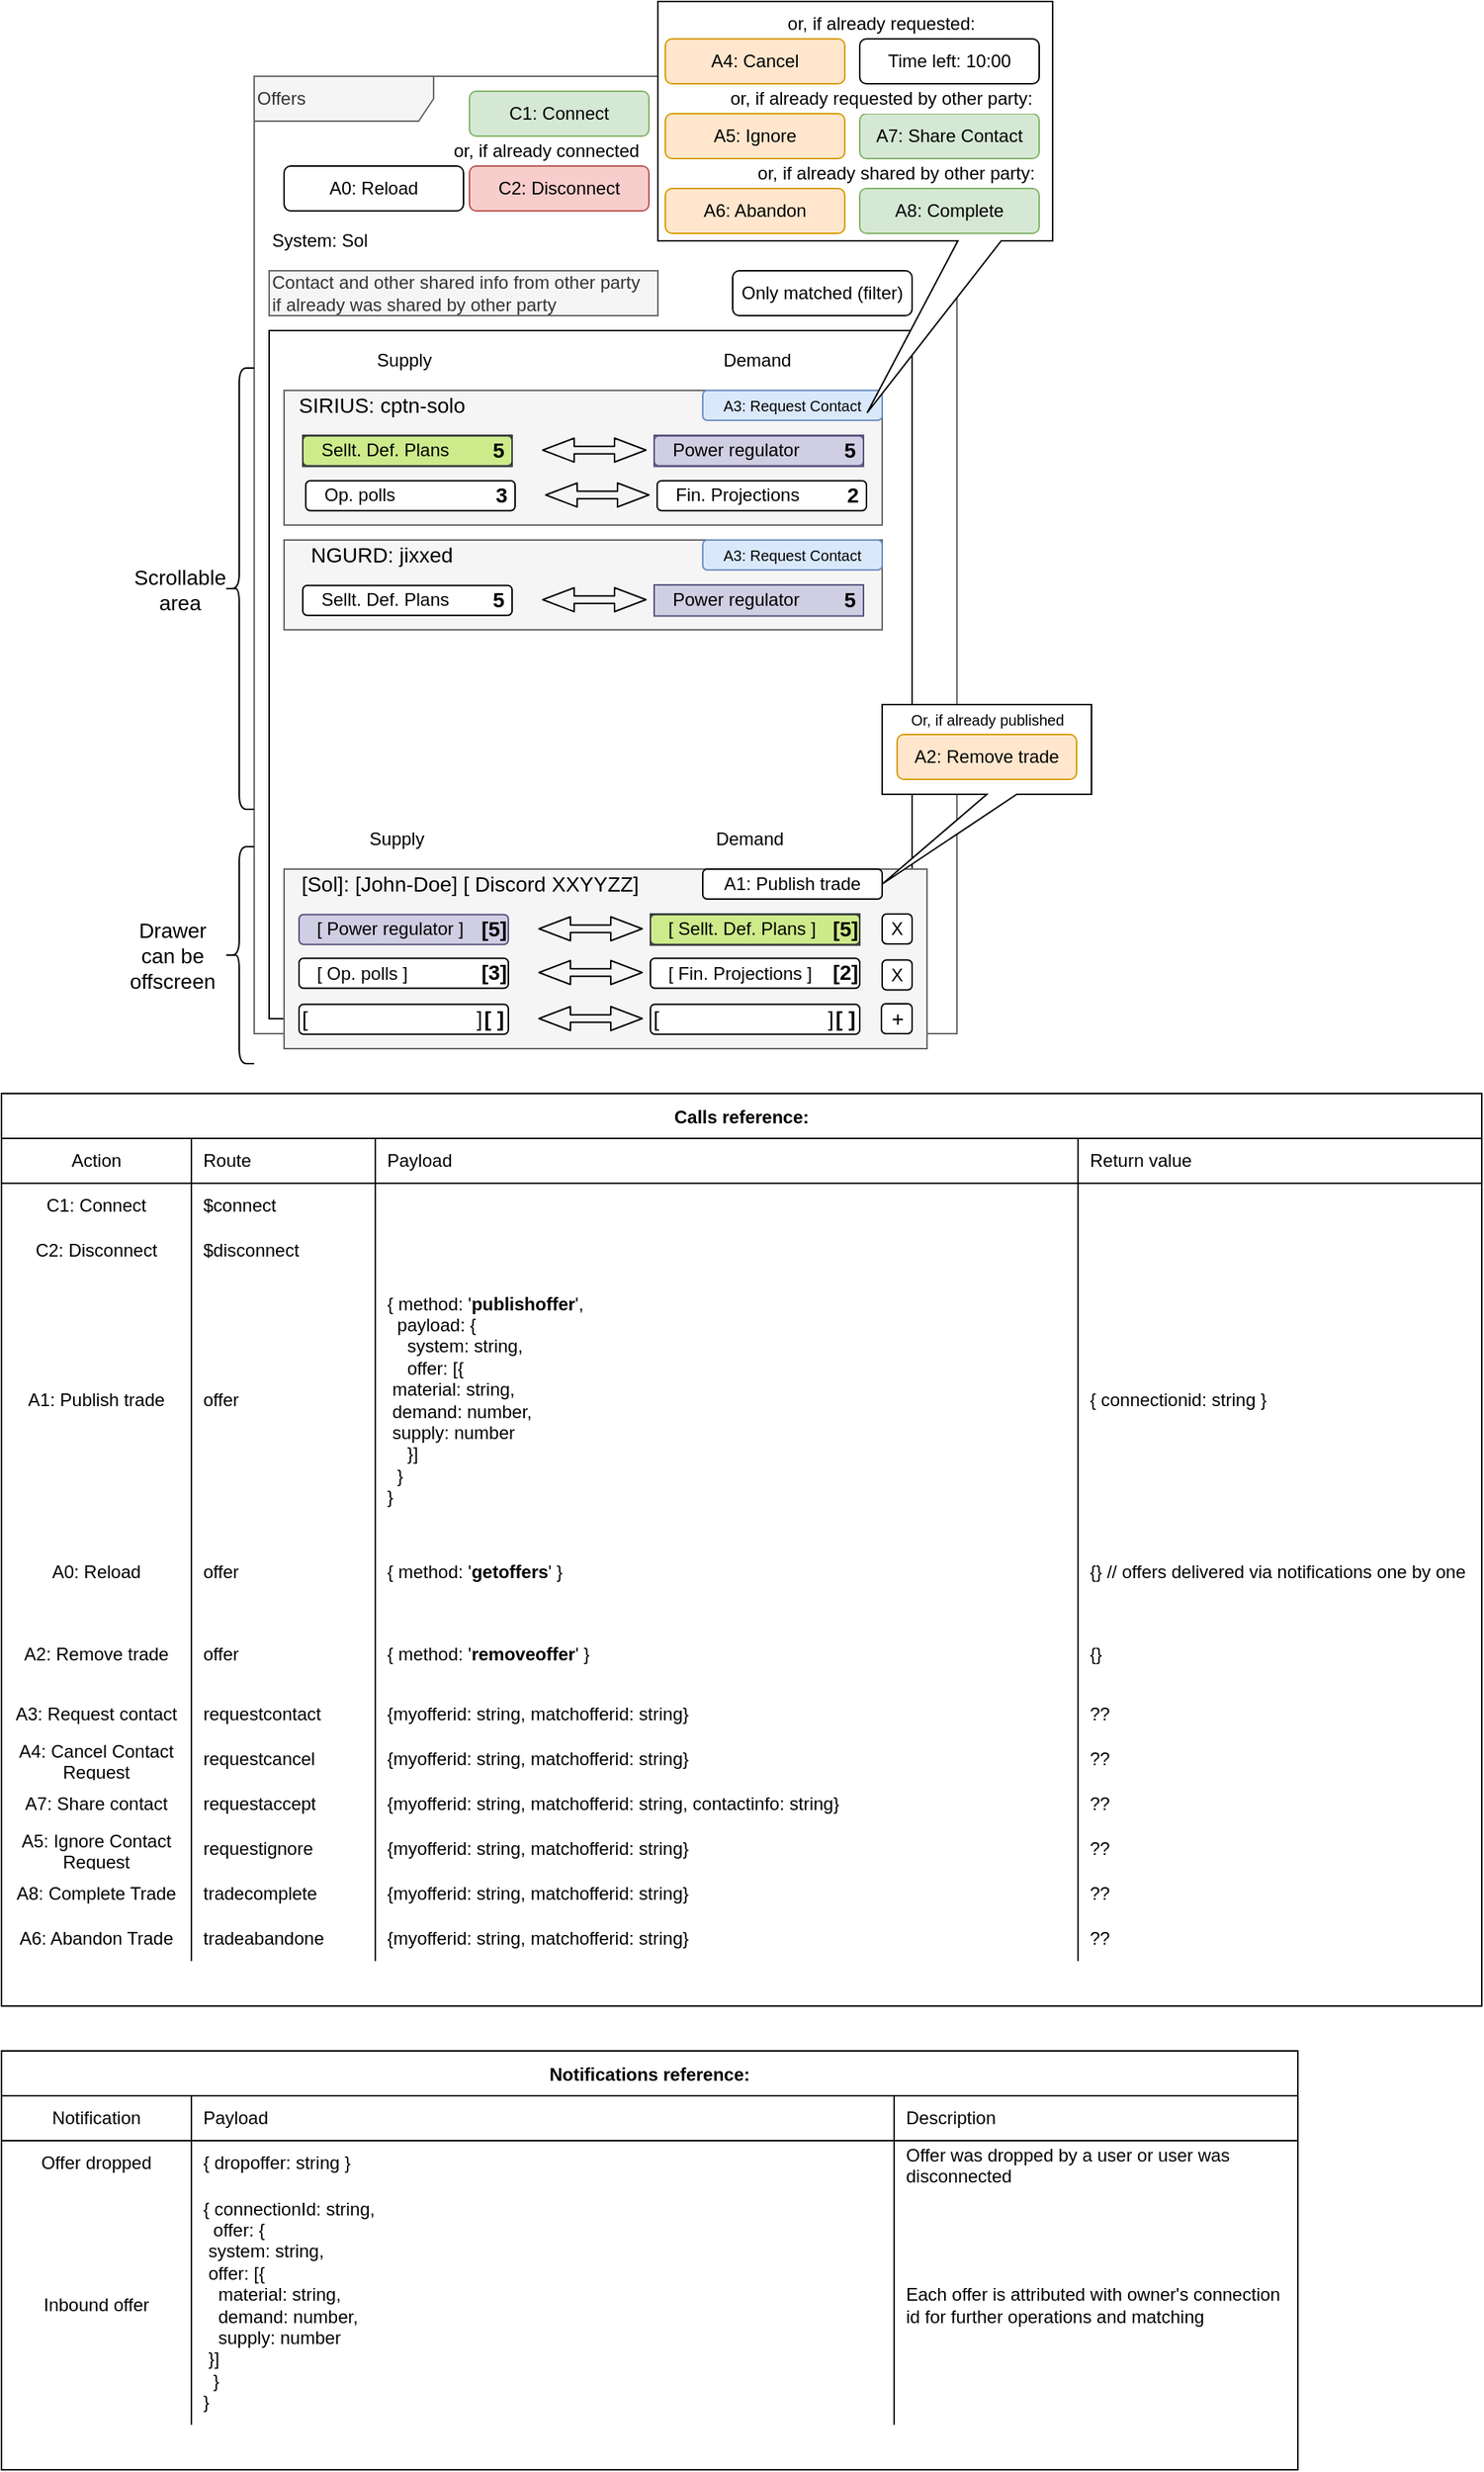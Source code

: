 <mxfile version="14.9.8" type="github" pages="7">
  <diagram id="_62O3048h5ipws49CyEk" name="Reference UI">
    <mxGraphModel dx="1422" dy="2001" grid="1" gridSize="10" guides="1" tooltips="1" connect="1" arrows="1" fold="1" page="1" pageScale="1" pageWidth="827" pageHeight="1169" math="0" shadow="0">
      <root>
        <mxCell id="64JzyqGMkA08n9KjyNon-0" />
        <mxCell id="64JzyqGMkA08n9KjyNon-1" parent="64JzyqGMkA08n9KjyNon-0" />
        <mxCell id="_48AJxqkp_w9yxt09wJj-2" value="Offers" style="shape=umlFrame;whiteSpace=wrap;html=1;align=left;verticalAlign=middle;width=120;height=30;fillColor=#f5f5f5;strokeColor=#666666;fontColor=#333333;" parent="64JzyqGMkA08n9KjyNon-1" vertex="1">
          <mxGeometry x="179" y="-40" width="470" height="640" as="geometry" />
        </mxCell>
        <mxCell id="_ke7eIl3AvGKQpVB0oSp-54" value="" style="whiteSpace=wrap;html=1;align=left;" parent="64JzyqGMkA08n9KjyNon-1" vertex="1">
          <mxGeometry x="189" y="130" width="430" height="460" as="geometry" />
        </mxCell>
        <mxCell id="DQvM5Ueb3vr0X554m2Lt-31" value="" style="rounded=0;whiteSpace=wrap;html=1;fillColor=#f5f5f5;strokeColor=#666666;fontColor=#333333;" parent="64JzyqGMkA08n9KjyNon-1" vertex="1">
          <mxGeometry x="199" y="270" width="400" height="60" as="geometry" />
        </mxCell>
        <mxCell id="DQvM5Ueb3vr0X554m2Lt-37" value="" style="group;fillColor=#d0cee2;strokeColor=#56517e;container=0;" parent="64JzyqGMkA08n9KjyNon-1" vertex="1" connectable="0">
          <mxGeometry x="446.5" y="300" width="140" height="20.78" as="geometry" />
        </mxCell>
        <mxCell id="DQvM5Ueb3vr0X554m2Lt-39" value="Power regulator" style="text;html=1;strokeColor=none;fillColor=none;align=left;verticalAlign=middle;whiteSpace=wrap;rounded=0;" parent="64JzyqGMkA08n9KjyNon-1" vertex="1">
          <mxGeometry x="456.5" y="300" width="110" height="20.78" as="geometry" />
        </mxCell>
        <mxCell id="_ke7eIl3AvGKQpVB0oSp-27" value="A0: Reload" style="rounded=1;whiteSpace=wrap;html=1;align=center;" parent="64JzyqGMkA08n9KjyNon-1" vertex="1">
          <mxGeometry x="199" y="20" width="120" height="30" as="geometry" />
        </mxCell>
        <mxCell id="_ke7eIl3AvGKQpVB0oSp-69" value="Supply" style="text;html=1;align=center;verticalAlign=middle;resizable=0;points=[];autosize=1;strokeColor=none;" parent="64JzyqGMkA08n9KjyNon-1" vertex="1">
          <mxGeometry x="254" y="140" width="50" height="20" as="geometry" />
        </mxCell>
        <mxCell id="_ke7eIl3AvGKQpVB0oSp-79" value="Demand" style="text;html=1;align=center;verticalAlign=middle;resizable=0;points=[];autosize=1;strokeColor=none;" parent="64JzyqGMkA08n9KjyNon-1" vertex="1">
          <mxGeometry x="485" y="140" width="60" height="20" as="geometry" />
        </mxCell>
        <mxCell id="_ke7eIl3AvGKQpVB0oSp-85" value="System: Sol" style="text;html=1;align=left;verticalAlign=middle;resizable=0;points=[];autosize=1;strokeColor=none;" parent="64JzyqGMkA08n9KjyNon-1" vertex="1">
          <mxGeometry x="189" y="60" width="80" height="20" as="geometry" />
        </mxCell>
        <mxCell id="_ke7eIl3AvGKQpVB0oSp-93" value="Contact and other shared info from other party&lt;br&gt;if already was shared by other party" style="text;html=1;align=left;verticalAlign=middle;resizable=0;points=[];autosize=1;strokeColor=#666666;fillColor=#f5f5f5;fontColor=#333333;" parent="64JzyqGMkA08n9KjyNon-1" vertex="1">
          <mxGeometry x="189" y="90" width="260" height="30" as="geometry" />
        </mxCell>
        <mxCell id="_48AJxqkp_w9yxt09wJj-7" value="C1: Connect" style="rounded=1;whiteSpace=wrap;html=1;align=center;fillColor=#d5e8d4;strokeColor=#82b366;" parent="64JzyqGMkA08n9KjyNon-1" vertex="1">
          <mxGeometry x="323" y="-30" width="120" height="30" as="geometry" />
        </mxCell>
        <mxCell id="_48AJxqkp_w9yxt09wJj-8" value="C2: Disconnect" style="rounded=1;whiteSpace=wrap;html=1;align=center;fillColor=#f8cecc;strokeColor=#b85450;" parent="64JzyqGMkA08n9KjyNon-1" vertex="1">
          <mxGeometry x="323" y="20" width="120" height="30" as="geometry" />
        </mxCell>
        <mxCell id="_48AJxqkp_w9yxt09wJj-11" value="or, if already connected" style="text;html=1;align=center;verticalAlign=middle;resizable=0;points=[];autosize=1;strokeColor=none;" parent="64JzyqGMkA08n9KjyNon-1" vertex="1">
          <mxGeometry x="304" width="140" height="20" as="geometry" />
        </mxCell>
        <mxCell id="_48AJxqkp_w9yxt09wJj-18" value="Calls reference:" style="shape=table;startSize=30;container=1;collapsible=0;childLayout=tableLayout;fixedRows=1;rowLines=0;fontStyle=1;align=center;pointerEvents=1;fillColor=#ffffff;" parent="64JzyqGMkA08n9KjyNon-1" vertex="1">
          <mxGeometry x="10" y="640" width="990" height="610" as="geometry" />
        </mxCell>
        <mxCell id="_48AJxqkp_w9yxt09wJj-19" value="" style="shape=partialRectangle;html=1;whiteSpace=wrap;collapsible=0;dropTarget=0;pointerEvents=1;fillColor=none;top=0;left=0;bottom=1;right=0;points=[[0,0.5],[1,0.5]];portConstraint=eastwest;" parent="_48AJxqkp_w9yxt09wJj-18" vertex="1">
          <mxGeometry y="30" width="990" height="30" as="geometry" />
        </mxCell>
        <mxCell id="_48AJxqkp_w9yxt09wJj-20" value="Action" style="shape=partialRectangle;html=1;whiteSpace=wrap;connectable=0;fillColor=none;top=0;left=0;bottom=0;right=0;overflow=hidden;pointerEvents=1;" parent="_48AJxqkp_w9yxt09wJj-19" vertex="1">
          <mxGeometry width="127" height="30" as="geometry" />
        </mxCell>
        <mxCell id="_48AJxqkp_w9yxt09wJj-21" value="Route" style="shape=partialRectangle;html=1;whiteSpace=wrap;connectable=0;fillColor=none;top=0;left=0;bottom=0;right=0;align=left;spacingLeft=6;overflow=hidden;pointerEvents=1;" parent="_48AJxqkp_w9yxt09wJj-19" vertex="1">
          <mxGeometry x="127" width="123" height="30" as="geometry" />
        </mxCell>
        <mxCell id="_48AJxqkp_w9yxt09wJj-53" value="Payload" style="shape=partialRectangle;html=1;whiteSpace=wrap;connectable=0;fillColor=none;top=0;left=0;bottom=0;right=0;align=left;spacingLeft=6;overflow=hidden;pointerEvents=1;" parent="_48AJxqkp_w9yxt09wJj-19" vertex="1">
          <mxGeometry x="250" width="470" height="30" as="geometry" />
        </mxCell>
        <mxCell id="_48AJxqkp_w9yxt09wJj-57" value="Return value" style="shape=partialRectangle;html=1;whiteSpace=wrap;connectable=0;fillColor=none;top=0;left=0;bottom=0;right=0;align=left;spacingLeft=6;overflow=hidden;pointerEvents=1;" parent="_48AJxqkp_w9yxt09wJj-19" vertex="1">
          <mxGeometry x="720" width="270" height="30" as="geometry" />
        </mxCell>
        <mxCell id="_48AJxqkp_w9yxt09wJj-22" value="" style="shape=partialRectangle;html=1;whiteSpace=wrap;collapsible=0;dropTarget=0;pointerEvents=1;fillColor=none;top=0;left=0;bottom=0;right=0;points=[[0,0.5],[1,0.5]];portConstraint=eastwest;" parent="_48AJxqkp_w9yxt09wJj-18" vertex="1">
          <mxGeometry y="60" width="990" height="30" as="geometry" />
        </mxCell>
        <mxCell id="_48AJxqkp_w9yxt09wJj-23" value="C1: Connect" style="shape=partialRectangle;html=1;whiteSpace=wrap;connectable=0;fillColor=none;top=0;left=0;bottom=0;right=0;overflow=hidden;pointerEvents=1;" parent="_48AJxqkp_w9yxt09wJj-22" vertex="1">
          <mxGeometry width="127" height="30" as="geometry" />
        </mxCell>
        <mxCell id="_48AJxqkp_w9yxt09wJj-24" value="$connect" style="shape=partialRectangle;html=1;whiteSpace=wrap;connectable=0;fillColor=none;top=0;left=0;bottom=0;right=0;align=left;spacingLeft=6;overflow=hidden;pointerEvents=1;" parent="_48AJxqkp_w9yxt09wJj-22" vertex="1">
          <mxGeometry x="127" width="123" height="30" as="geometry" />
        </mxCell>
        <mxCell id="_48AJxqkp_w9yxt09wJj-54" style="shape=partialRectangle;html=1;whiteSpace=wrap;connectable=0;fillColor=none;top=0;left=0;bottom=0;right=0;align=left;spacingLeft=6;overflow=hidden;pointerEvents=1;" parent="_48AJxqkp_w9yxt09wJj-22" vertex="1">
          <mxGeometry x="250" width="470" height="30" as="geometry" />
        </mxCell>
        <mxCell id="_48AJxqkp_w9yxt09wJj-58" style="shape=partialRectangle;html=1;whiteSpace=wrap;connectable=0;fillColor=none;top=0;left=0;bottom=0;right=0;align=left;spacingLeft=6;overflow=hidden;pointerEvents=1;" parent="_48AJxqkp_w9yxt09wJj-22" vertex="1">
          <mxGeometry x="720" width="270" height="30" as="geometry" />
        </mxCell>
        <mxCell id="_48AJxqkp_w9yxt09wJj-25" value="" style="shape=partialRectangle;html=1;whiteSpace=wrap;collapsible=0;dropTarget=0;pointerEvents=1;fillColor=none;top=0;left=0;bottom=0;right=0;points=[[0,0.5],[1,0.5]];portConstraint=eastwest;" parent="_48AJxqkp_w9yxt09wJj-18" vertex="1">
          <mxGeometry y="90" width="990" height="30" as="geometry" />
        </mxCell>
        <mxCell id="_48AJxqkp_w9yxt09wJj-26" value="C2: Disconnect" style="shape=partialRectangle;html=1;whiteSpace=wrap;connectable=0;fillColor=none;top=0;left=0;bottom=0;right=0;overflow=hidden;pointerEvents=1;" parent="_48AJxqkp_w9yxt09wJj-25" vertex="1">
          <mxGeometry width="127" height="30" as="geometry" />
        </mxCell>
        <mxCell id="_48AJxqkp_w9yxt09wJj-27" value="$disconnect" style="shape=partialRectangle;html=1;whiteSpace=wrap;connectable=0;fillColor=none;top=0;left=0;bottom=0;right=0;align=left;spacingLeft=6;overflow=hidden;pointerEvents=1;" parent="_48AJxqkp_w9yxt09wJj-25" vertex="1">
          <mxGeometry x="127" width="123" height="30" as="geometry" />
        </mxCell>
        <mxCell id="_48AJxqkp_w9yxt09wJj-55" style="shape=partialRectangle;html=1;whiteSpace=wrap;connectable=0;fillColor=none;top=0;left=0;bottom=0;right=0;align=left;spacingLeft=6;overflow=hidden;pointerEvents=1;" parent="_48AJxqkp_w9yxt09wJj-25" vertex="1">
          <mxGeometry x="250" width="470" height="30" as="geometry" />
        </mxCell>
        <mxCell id="_48AJxqkp_w9yxt09wJj-59" style="shape=partialRectangle;html=1;whiteSpace=wrap;connectable=0;fillColor=none;top=0;left=0;bottom=0;right=0;align=left;spacingLeft=6;overflow=hidden;pointerEvents=1;" parent="_48AJxqkp_w9yxt09wJj-25" vertex="1">
          <mxGeometry x="720" width="270" height="30" as="geometry" />
        </mxCell>
        <mxCell id="_48AJxqkp_w9yxt09wJj-49" value="" style="shape=partialRectangle;html=1;whiteSpace=wrap;collapsible=0;dropTarget=0;pointerEvents=1;fillColor=none;top=0;left=0;bottom=0;right=0;points=[[0,0.5],[1,0.5]];portConstraint=eastwest;" parent="_48AJxqkp_w9yxt09wJj-18" vertex="1">
          <mxGeometry y="120" width="990" height="170" as="geometry" />
        </mxCell>
        <mxCell id="_48AJxqkp_w9yxt09wJj-50" value="A1: Publish trade" style="shape=partialRectangle;html=1;whiteSpace=wrap;connectable=0;fillColor=none;top=0;left=0;bottom=0;right=0;overflow=hidden;pointerEvents=1;" parent="_48AJxqkp_w9yxt09wJj-49" vertex="1">
          <mxGeometry width="127" height="170" as="geometry" />
        </mxCell>
        <mxCell id="_48AJxqkp_w9yxt09wJj-51" value="offer" style="shape=partialRectangle;html=1;whiteSpace=wrap;connectable=0;fillColor=none;top=0;left=0;bottom=0;right=0;align=left;spacingLeft=6;overflow=hidden;pointerEvents=1;" parent="_48AJxqkp_w9yxt09wJj-49" vertex="1">
          <mxGeometry x="127" width="123" height="170" as="geometry" />
        </mxCell>
        <mxCell id="_48AJxqkp_w9yxt09wJj-56" value="&lt;span&gt;{&amp;nbsp;&lt;/span&gt;&lt;span&gt;method: &#39;&lt;/span&gt;&lt;b&gt;publishoffer&lt;/b&gt;&lt;span&gt;&#39;,&lt;br&gt;&lt;/span&gt;&lt;span&gt;&amp;nbsp; payload: {&lt;/span&gt;&lt;span&gt;&lt;br&gt;&lt;/span&gt;&lt;blockquote style=&quot;margin: 0 0 0 40px ; border: none ; padding: 0px&quot;&gt;&lt;/blockquote&gt;&lt;span&gt;&amp;nbsp; &amp;nbsp; system: string,&lt;/span&gt;&lt;br&gt;&lt;blockquote style=&quot;margin: 0 0 0 40px ; border: none ; padding: 0px&quot;&gt;&lt;/blockquote&gt;&lt;span&gt;&amp;nbsp; &amp;nbsp; offer: [{&lt;/span&gt;&lt;br&gt;&lt;blockquote style=&quot;margin: 0 0 0 40px ; border: none ; padding: 0px&quot;&gt;&lt;/blockquote&gt;&lt;span style=&quot;white-space: pre&quot;&gt; &lt;/span&gt;&lt;span&gt;material: string,&lt;/span&gt;&lt;br&gt;&lt;blockquote style=&quot;margin: 0 0 0 40px ; border: none ; padding: 0px&quot;&gt;&lt;/blockquote&gt;&lt;span style=&quot;white-space: pre&quot;&gt; &lt;/span&gt;&lt;span&gt;demand: number,&lt;/span&gt;&lt;br&gt;&lt;blockquote style=&quot;margin: 0 0 0 40px ; border: none ; padding: 0px&quot;&gt;&lt;/blockquote&gt;&lt;span style=&quot;white-space: pre&quot;&gt; &lt;/span&gt;&lt;span&gt;supply: number&lt;/span&gt;&lt;br&gt;&amp;nbsp; &amp;nbsp; }]&lt;br&gt;&lt;span&gt;&amp;nbsp; }&lt;br&gt;&lt;/span&gt;&lt;span&gt;}&lt;/span&gt;" style="shape=partialRectangle;html=1;whiteSpace=wrap;connectable=0;fillColor=none;top=0;left=0;bottom=0;right=0;align=left;spacingLeft=6;overflow=hidden;pointerEvents=1;" parent="_48AJxqkp_w9yxt09wJj-49" vertex="1">
          <mxGeometry x="250" width="470" height="170" as="geometry" />
        </mxCell>
        <mxCell id="_48AJxqkp_w9yxt09wJj-60" value="&lt;span&gt;{ connectionid: string }&lt;/span&gt;" style="shape=partialRectangle;html=1;whiteSpace=wrap;connectable=0;fillColor=none;top=0;left=0;bottom=0;right=0;align=left;spacingLeft=6;overflow=hidden;pointerEvents=1;" parent="_48AJxqkp_w9yxt09wJj-49" vertex="1">
          <mxGeometry x="720" width="270" height="170" as="geometry" />
        </mxCell>
        <mxCell id="_48AJxqkp_w9yxt09wJj-61" style="shape=partialRectangle;html=1;whiteSpace=wrap;collapsible=0;dropTarget=0;pointerEvents=1;fillColor=none;top=0;left=0;bottom=0;right=0;points=[[0,0.5],[1,0.5]];portConstraint=eastwest;" parent="_48AJxqkp_w9yxt09wJj-18" vertex="1">
          <mxGeometry y="290" width="990" height="60" as="geometry" />
        </mxCell>
        <mxCell id="_48AJxqkp_w9yxt09wJj-62" value="A0: Reload" style="shape=partialRectangle;html=1;whiteSpace=wrap;connectable=0;fillColor=none;top=0;left=0;bottom=0;right=0;overflow=hidden;pointerEvents=1;" parent="_48AJxqkp_w9yxt09wJj-61" vertex="1">
          <mxGeometry width="127" height="60" as="geometry" />
        </mxCell>
        <mxCell id="_48AJxqkp_w9yxt09wJj-63" value="offer" style="shape=partialRectangle;html=1;whiteSpace=wrap;connectable=0;fillColor=none;top=0;left=0;bottom=0;right=0;align=left;spacingLeft=6;overflow=hidden;pointerEvents=1;" parent="_48AJxqkp_w9yxt09wJj-61" vertex="1">
          <mxGeometry x="127" width="123" height="60" as="geometry" />
        </mxCell>
        <mxCell id="_48AJxqkp_w9yxt09wJj-64" value="&lt;span&gt;{&amp;nbsp;&lt;/span&gt;&lt;span&gt;method: &#39;&lt;/span&gt;&lt;b&gt;getoffers&lt;/b&gt;&lt;span&gt;&#39;&amp;nbsp;&lt;/span&gt;&lt;span&gt;}&lt;/span&gt;" style="shape=partialRectangle;html=1;whiteSpace=wrap;connectable=0;fillColor=none;top=0;left=0;bottom=0;right=0;align=left;spacingLeft=6;overflow=hidden;pointerEvents=1;" parent="_48AJxqkp_w9yxt09wJj-61" vertex="1">
          <mxGeometry x="250" width="470" height="60" as="geometry" />
        </mxCell>
        <mxCell id="_48AJxqkp_w9yxt09wJj-65" value="&lt;span&gt;{} // offers delivered via notifications one by one&lt;br&gt;&lt;/span&gt;" style="shape=partialRectangle;html=1;whiteSpace=wrap;connectable=0;fillColor=none;top=0;left=0;bottom=0;right=0;align=left;spacingLeft=6;overflow=hidden;pointerEvents=1;" parent="_48AJxqkp_w9yxt09wJj-61" vertex="1">
          <mxGeometry x="720" width="270" height="60" as="geometry" />
        </mxCell>
        <mxCell id="_48AJxqkp_w9yxt09wJj-66" style="shape=partialRectangle;html=1;whiteSpace=wrap;collapsible=0;dropTarget=0;pointerEvents=1;fillColor=none;top=0;left=0;bottom=0;right=0;points=[[0,0.5],[1,0.5]];portConstraint=eastwest;" parent="_48AJxqkp_w9yxt09wJj-18" vertex="1">
          <mxGeometry y="350" width="990" height="50" as="geometry" />
        </mxCell>
        <mxCell id="_48AJxqkp_w9yxt09wJj-67" value="A2: Remove trade" style="shape=partialRectangle;html=1;whiteSpace=wrap;connectable=0;fillColor=none;top=0;left=0;bottom=0;right=0;overflow=hidden;pointerEvents=1;" parent="_48AJxqkp_w9yxt09wJj-66" vertex="1">
          <mxGeometry width="127" height="50" as="geometry" />
        </mxCell>
        <mxCell id="_48AJxqkp_w9yxt09wJj-68" value="offer" style="shape=partialRectangle;html=1;whiteSpace=wrap;connectable=0;fillColor=none;top=0;left=0;bottom=0;right=0;align=left;spacingLeft=6;overflow=hidden;pointerEvents=1;" parent="_48AJxqkp_w9yxt09wJj-66" vertex="1">
          <mxGeometry x="127" width="123" height="50" as="geometry" />
        </mxCell>
        <mxCell id="_48AJxqkp_w9yxt09wJj-69" value="{&amp;nbsp;&lt;span&gt;method: &#39;&lt;/span&gt;&lt;b&gt;removeoffer&lt;/b&gt;&lt;span&gt;&#39;&amp;nbsp;&lt;/span&gt;}" style="shape=partialRectangle;html=1;whiteSpace=wrap;connectable=0;fillColor=none;top=0;left=0;bottom=0;right=0;align=left;spacingLeft=6;overflow=hidden;pointerEvents=1;" parent="_48AJxqkp_w9yxt09wJj-66" vertex="1">
          <mxGeometry x="250" width="470" height="50" as="geometry" />
        </mxCell>
        <mxCell id="_48AJxqkp_w9yxt09wJj-70" value="{}" style="shape=partialRectangle;html=1;whiteSpace=wrap;connectable=0;fillColor=none;top=0;left=0;bottom=0;right=0;align=left;spacingLeft=6;overflow=hidden;pointerEvents=1;" parent="_48AJxqkp_w9yxt09wJj-66" vertex="1">
          <mxGeometry x="720" width="270" height="50" as="geometry" />
        </mxCell>
        <mxCell id="_48AJxqkp_w9yxt09wJj-71" style="shape=partialRectangle;html=1;whiteSpace=wrap;collapsible=0;dropTarget=0;pointerEvents=1;fillColor=none;top=0;left=0;bottom=0;right=0;points=[[0,0.5],[1,0.5]];portConstraint=eastwest;" parent="_48AJxqkp_w9yxt09wJj-18" vertex="1">
          <mxGeometry y="400" width="990" height="30" as="geometry" />
        </mxCell>
        <mxCell id="_48AJxqkp_w9yxt09wJj-72" value="A3: Request contact" style="shape=partialRectangle;html=1;whiteSpace=wrap;connectable=0;fillColor=none;top=0;left=0;bottom=0;right=0;overflow=hidden;pointerEvents=1;" parent="_48AJxqkp_w9yxt09wJj-71" vertex="1">
          <mxGeometry width="127" height="30" as="geometry" />
        </mxCell>
        <mxCell id="_48AJxqkp_w9yxt09wJj-73" value="requestcontact" style="shape=partialRectangle;html=1;whiteSpace=wrap;connectable=0;fillColor=none;top=0;left=0;bottom=0;right=0;align=left;spacingLeft=6;overflow=hidden;pointerEvents=1;" parent="_48AJxqkp_w9yxt09wJj-71" vertex="1">
          <mxGeometry x="127" width="123" height="30" as="geometry" />
        </mxCell>
        <mxCell id="_48AJxqkp_w9yxt09wJj-74" value="&lt;span&gt;{myofferid: string,&lt;/span&gt;&amp;nbsp;matchofferid: string}&lt;span&gt;&lt;br&gt;&lt;/span&gt;" style="shape=partialRectangle;html=1;whiteSpace=wrap;connectable=0;fillColor=none;top=0;left=0;bottom=0;right=0;align=left;spacingLeft=6;overflow=hidden;pointerEvents=1;" parent="_48AJxqkp_w9yxt09wJj-71" vertex="1">
          <mxGeometry x="250" width="470" height="30" as="geometry" />
        </mxCell>
        <mxCell id="_48AJxqkp_w9yxt09wJj-75" value="??" style="shape=partialRectangle;html=1;whiteSpace=wrap;connectable=0;fillColor=none;top=0;left=0;bottom=0;right=0;align=left;spacingLeft=6;overflow=hidden;pointerEvents=1;" parent="_48AJxqkp_w9yxt09wJj-71" vertex="1">
          <mxGeometry x="720" width="270" height="30" as="geometry" />
        </mxCell>
        <mxCell id="_48AJxqkp_w9yxt09wJj-79" style="shape=partialRectangle;html=1;whiteSpace=wrap;collapsible=0;dropTarget=0;pointerEvents=1;fillColor=none;top=0;left=0;bottom=0;right=0;points=[[0,0.5],[1,0.5]];portConstraint=eastwest;" parent="_48AJxqkp_w9yxt09wJj-18" vertex="1">
          <mxGeometry y="430" width="990" height="30" as="geometry" />
        </mxCell>
        <mxCell id="_48AJxqkp_w9yxt09wJj-80" value="A4: Cancel Contact Request" style="shape=partialRectangle;html=1;whiteSpace=wrap;connectable=0;fillColor=none;top=0;left=0;bottom=0;right=0;overflow=hidden;pointerEvents=1;" parent="_48AJxqkp_w9yxt09wJj-79" vertex="1">
          <mxGeometry width="127" height="30" as="geometry" />
        </mxCell>
        <mxCell id="_48AJxqkp_w9yxt09wJj-81" value="requestcancel" style="shape=partialRectangle;html=1;whiteSpace=wrap;connectable=0;fillColor=none;top=0;left=0;bottom=0;right=0;align=left;spacingLeft=6;overflow=hidden;pointerEvents=1;" parent="_48AJxqkp_w9yxt09wJj-79" vertex="1">
          <mxGeometry x="127" width="123" height="30" as="geometry" />
        </mxCell>
        <mxCell id="_48AJxqkp_w9yxt09wJj-82" value="&lt;span&gt;{myofferid: string,&lt;/span&gt;&amp;nbsp;matchofferid: string}&lt;span&gt;&lt;br&gt;&lt;/span&gt;" style="shape=partialRectangle;html=1;whiteSpace=wrap;connectable=0;fillColor=none;top=0;left=0;bottom=0;right=0;align=left;spacingLeft=6;overflow=hidden;pointerEvents=1;" parent="_48AJxqkp_w9yxt09wJj-79" vertex="1">
          <mxGeometry x="250" width="470" height="30" as="geometry" />
        </mxCell>
        <mxCell id="_48AJxqkp_w9yxt09wJj-83" value="??" style="shape=partialRectangle;html=1;whiteSpace=wrap;connectable=0;fillColor=none;top=0;left=0;bottom=0;right=0;align=left;spacingLeft=6;overflow=hidden;pointerEvents=1;" parent="_48AJxqkp_w9yxt09wJj-79" vertex="1">
          <mxGeometry x="720" width="270" height="30" as="geometry" />
        </mxCell>
        <mxCell id="_48AJxqkp_w9yxt09wJj-84" style="shape=partialRectangle;html=1;whiteSpace=wrap;collapsible=0;dropTarget=0;pointerEvents=1;fillColor=none;top=0;left=0;bottom=0;right=0;points=[[0,0.5],[1,0.5]];portConstraint=eastwest;" parent="_48AJxqkp_w9yxt09wJj-18" vertex="1">
          <mxGeometry y="460" width="990" height="30" as="geometry" />
        </mxCell>
        <mxCell id="_48AJxqkp_w9yxt09wJj-85" value="A7: Share contact" style="shape=partialRectangle;html=1;whiteSpace=wrap;connectable=0;fillColor=none;top=0;left=0;bottom=0;right=0;overflow=hidden;pointerEvents=1;" parent="_48AJxqkp_w9yxt09wJj-84" vertex="1">
          <mxGeometry width="127" height="30" as="geometry" />
        </mxCell>
        <mxCell id="_48AJxqkp_w9yxt09wJj-86" value="requestaccept" style="shape=partialRectangle;html=1;whiteSpace=wrap;connectable=0;fillColor=none;top=0;left=0;bottom=0;right=0;align=left;spacingLeft=6;overflow=hidden;pointerEvents=1;" parent="_48AJxqkp_w9yxt09wJj-84" vertex="1">
          <mxGeometry x="127" width="123" height="30" as="geometry" />
        </mxCell>
        <mxCell id="_48AJxqkp_w9yxt09wJj-87" value="&lt;span&gt;{myofferid: string, matchofferid: string, contactinfo: string}&lt;/span&gt;" style="shape=partialRectangle;html=1;whiteSpace=wrap;connectable=0;fillColor=none;top=0;left=0;bottom=0;right=0;align=left;spacingLeft=6;overflow=hidden;pointerEvents=1;" parent="_48AJxqkp_w9yxt09wJj-84" vertex="1">
          <mxGeometry x="250" width="470" height="30" as="geometry" />
        </mxCell>
        <mxCell id="_48AJxqkp_w9yxt09wJj-88" value="??" style="shape=partialRectangle;html=1;whiteSpace=wrap;connectable=0;fillColor=none;top=0;left=0;bottom=0;right=0;align=left;spacingLeft=6;overflow=hidden;pointerEvents=1;" parent="_48AJxqkp_w9yxt09wJj-84" vertex="1">
          <mxGeometry x="720" width="270" height="30" as="geometry" />
        </mxCell>
        <mxCell id="_48AJxqkp_w9yxt09wJj-89" style="shape=partialRectangle;html=1;whiteSpace=wrap;collapsible=0;dropTarget=0;pointerEvents=1;fillColor=none;top=0;left=0;bottom=0;right=0;points=[[0,0.5],[1,0.5]];portConstraint=eastwest;" parent="_48AJxqkp_w9yxt09wJj-18" vertex="1">
          <mxGeometry y="490" width="990" height="30" as="geometry" />
        </mxCell>
        <mxCell id="_48AJxqkp_w9yxt09wJj-90" value="A5: Ignore Contact Request" style="shape=partialRectangle;html=1;whiteSpace=wrap;connectable=0;fillColor=none;top=0;left=0;bottom=0;right=0;overflow=hidden;pointerEvents=1;" parent="_48AJxqkp_w9yxt09wJj-89" vertex="1">
          <mxGeometry width="127" height="30" as="geometry" />
        </mxCell>
        <mxCell id="_48AJxqkp_w9yxt09wJj-91" value="requestignore" style="shape=partialRectangle;html=1;whiteSpace=wrap;connectable=0;fillColor=none;top=0;left=0;bottom=0;right=0;align=left;spacingLeft=6;overflow=hidden;pointerEvents=1;" parent="_48AJxqkp_w9yxt09wJj-89" vertex="1">
          <mxGeometry x="127" width="123" height="30" as="geometry" />
        </mxCell>
        <mxCell id="_48AJxqkp_w9yxt09wJj-92" value="&lt;span&gt;{myofferid: string,&lt;/span&gt;&lt;span&gt;&amp;nbsp;matchofferid: string}&lt;/span&gt;" style="shape=partialRectangle;html=1;whiteSpace=wrap;connectable=0;fillColor=none;top=0;left=0;bottom=0;right=0;align=left;spacingLeft=6;overflow=hidden;pointerEvents=1;" parent="_48AJxqkp_w9yxt09wJj-89" vertex="1">
          <mxGeometry x="250" width="470" height="30" as="geometry" />
        </mxCell>
        <mxCell id="_48AJxqkp_w9yxt09wJj-93" value="&lt;span&gt;??&lt;/span&gt;" style="shape=partialRectangle;html=1;whiteSpace=wrap;connectable=0;fillColor=none;top=0;left=0;bottom=0;right=0;align=left;spacingLeft=6;overflow=hidden;pointerEvents=1;" parent="_48AJxqkp_w9yxt09wJj-89" vertex="1">
          <mxGeometry x="720" width="270" height="30" as="geometry" />
        </mxCell>
        <mxCell id="_48AJxqkp_w9yxt09wJj-94" style="shape=partialRectangle;html=1;whiteSpace=wrap;collapsible=0;dropTarget=0;pointerEvents=1;fillColor=none;top=0;left=0;bottom=0;right=0;points=[[0,0.5],[1,0.5]];portConstraint=eastwest;" parent="_48AJxqkp_w9yxt09wJj-18" vertex="1">
          <mxGeometry y="520" width="990" height="30" as="geometry" />
        </mxCell>
        <mxCell id="_48AJxqkp_w9yxt09wJj-95" value="A8: Complete Trade" style="shape=partialRectangle;html=1;whiteSpace=wrap;connectable=0;fillColor=none;top=0;left=0;bottom=0;right=0;overflow=hidden;pointerEvents=1;" parent="_48AJxqkp_w9yxt09wJj-94" vertex="1">
          <mxGeometry width="127" height="30" as="geometry" />
        </mxCell>
        <mxCell id="_48AJxqkp_w9yxt09wJj-96" value="tradecomplete" style="shape=partialRectangle;html=1;whiteSpace=wrap;connectable=0;fillColor=none;top=0;left=0;bottom=0;right=0;align=left;spacingLeft=6;overflow=hidden;pointerEvents=1;" parent="_48AJxqkp_w9yxt09wJj-94" vertex="1">
          <mxGeometry x="127" width="123" height="30" as="geometry" />
        </mxCell>
        <mxCell id="_48AJxqkp_w9yxt09wJj-97" value="&lt;span&gt;{myofferid: string,&lt;/span&gt;&lt;span&gt;&amp;nbsp;matchofferid: string}&lt;/span&gt;" style="shape=partialRectangle;html=1;whiteSpace=wrap;connectable=0;fillColor=none;top=0;left=0;bottom=0;right=0;align=left;spacingLeft=6;overflow=hidden;pointerEvents=1;" parent="_48AJxqkp_w9yxt09wJj-94" vertex="1">
          <mxGeometry x="250" width="470" height="30" as="geometry" />
        </mxCell>
        <mxCell id="_48AJxqkp_w9yxt09wJj-98" value="&lt;span&gt;??&lt;/span&gt;" style="shape=partialRectangle;html=1;whiteSpace=wrap;connectable=0;fillColor=none;top=0;left=0;bottom=0;right=0;align=left;spacingLeft=6;overflow=hidden;pointerEvents=1;" parent="_48AJxqkp_w9yxt09wJj-94" vertex="1">
          <mxGeometry x="720" width="270" height="30" as="geometry" />
        </mxCell>
        <mxCell id="_48AJxqkp_w9yxt09wJj-99" style="shape=partialRectangle;html=1;whiteSpace=wrap;collapsible=0;dropTarget=0;pointerEvents=1;fillColor=none;top=0;left=0;bottom=0;right=0;points=[[0,0.5],[1,0.5]];portConstraint=eastwest;" parent="_48AJxqkp_w9yxt09wJj-18" vertex="1">
          <mxGeometry y="550" width="990" height="30" as="geometry" />
        </mxCell>
        <mxCell id="_48AJxqkp_w9yxt09wJj-100" value="A6: Abandon Trade" style="shape=partialRectangle;html=1;whiteSpace=wrap;connectable=0;fillColor=none;top=0;left=0;bottom=0;right=0;overflow=hidden;pointerEvents=1;" parent="_48AJxqkp_w9yxt09wJj-99" vertex="1">
          <mxGeometry width="127" height="30" as="geometry" />
        </mxCell>
        <mxCell id="_48AJxqkp_w9yxt09wJj-101" value="tradeabandone" style="shape=partialRectangle;html=1;whiteSpace=wrap;connectable=0;fillColor=none;top=0;left=0;bottom=0;right=0;align=left;spacingLeft=6;overflow=hidden;pointerEvents=1;" parent="_48AJxqkp_w9yxt09wJj-99" vertex="1">
          <mxGeometry x="127" width="123" height="30" as="geometry" />
        </mxCell>
        <mxCell id="_48AJxqkp_w9yxt09wJj-102" value="&lt;span&gt;{myofferid: string,&lt;/span&gt;&lt;span&gt;&amp;nbsp;matchofferid: string}&lt;/span&gt;" style="shape=partialRectangle;html=1;whiteSpace=wrap;connectable=0;fillColor=none;top=0;left=0;bottom=0;right=0;align=left;spacingLeft=6;overflow=hidden;pointerEvents=1;" parent="_48AJxqkp_w9yxt09wJj-99" vertex="1">
          <mxGeometry x="250" width="470" height="30" as="geometry" />
        </mxCell>
        <mxCell id="_48AJxqkp_w9yxt09wJj-103" value="&lt;span&gt;??&lt;/span&gt;" style="shape=partialRectangle;html=1;whiteSpace=wrap;connectable=0;fillColor=none;top=0;left=0;bottom=0;right=0;align=left;spacingLeft=6;overflow=hidden;pointerEvents=1;" parent="_48AJxqkp_w9yxt09wJj-99" vertex="1">
          <mxGeometry x="720" width="270" height="30" as="geometry" />
        </mxCell>
        <mxCell id="9ILWwuEj69nt0XErwjZL-0" value="Notifications reference:" style="shape=table;startSize=30;container=1;collapsible=0;childLayout=tableLayout;fixedRows=1;rowLines=0;fontStyle=1;align=center;pointerEvents=1;fillColor=#ffffff;" parent="64JzyqGMkA08n9KjyNon-1" vertex="1">
          <mxGeometry x="10" y="1280" width="867" height="280" as="geometry" />
        </mxCell>
        <mxCell id="9ILWwuEj69nt0XErwjZL-1" value="" style="shape=partialRectangle;html=1;whiteSpace=wrap;collapsible=0;dropTarget=0;pointerEvents=1;fillColor=none;top=0;left=0;bottom=1;right=0;points=[[0,0.5],[1,0.5]];portConstraint=eastwest;" parent="9ILWwuEj69nt0XErwjZL-0" vertex="1">
          <mxGeometry y="30" width="867" height="30" as="geometry" />
        </mxCell>
        <mxCell id="9ILWwuEj69nt0XErwjZL-2" value="Notification" style="shape=partialRectangle;html=1;whiteSpace=wrap;connectable=0;fillColor=none;top=0;left=0;bottom=0;right=0;overflow=hidden;pointerEvents=1;" parent="9ILWwuEj69nt0XErwjZL-1" vertex="1">
          <mxGeometry width="127" height="30" as="geometry" />
        </mxCell>
        <mxCell id="9ILWwuEj69nt0XErwjZL-4" value="Payload" style="shape=partialRectangle;html=1;whiteSpace=wrap;connectable=0;fillColor=none;top=0;left=0;bottom=0;right=0;align=left;spacingLeft=6;overflow=hidden;pointerEvents=1;" parent="9ILWwuEj69nt0XErwjZL-1" vertex="1">
          <mxGeometry x="127" width="470" height="30" as="geometry" />
        </mxCell>
        <mxCell id="9ILWwuEj69nt0XErwjZL-5" value="Description" style="shape=partialRectangle;html=1;whiteSpace=wrap;connectable=0;fillColor=none;top=0;left=0;bottom=0;right=0;align=left;spacingLeft=6;overflow=hidden;pointerEvents=1;" parent="9ILWwuEj69nt0XErwjZL-1" vertex="1">
          <mxGeometry x="597" width="270" height="30" as="geometry" />
        </mxCell>
        <mxCell id="9ILWwuEj69nt0XErwjZL-6" value="" style="shape=partialRectangle;html=1;whiteSpace=wrap;collapsible=0;dropTarget=0;pointerEvents=1;fillColor=none;top=0;left=0;bottom=0;right=0;points=[[0,0.5],[1,0.5]];portConstraint=eastwest;" parent="9ILWwuEj69nt0XErwjZL-0" vertex="1">
          <mxGeometry y="60" width="867" height="30" as="geometry" />
        </mxCell>
        <mxCell id="9ILWwuEj69nt0XErwjZL-7" value="Offer dropped" style="shape=partialRectangle;html=1;whiteSpace=wrap;connectable=0;fillColor=none;top=0;left=0;bottom=0;right=0;overflow=hidden;pointerEvents=1;" parent="9ILWwuEj69nt0XErwjZL-6" vertex="1">
          <mxGeometry width="127" height="30" as="geometry" />
        </mxCell>
        <mxCell id="9ILWwuEj69nt0XErwjZL-9" value="{ dropoffer: string }" style="shape=partialRectangle;html=1;whiteSpace=wrap;connectable=0;fillColor=none;top=0;left=0;bottom=0;right=0;align=left;spacingLeft=6;overflow=hidden;pointerEvents=1;" parent="9ILWwuEj69nt0XErwjZL-6" vertex="1">
          <mxGeometry x="127" width="470" height="30" as="geometry" />
        </mxCell>
        <mxCell id="9ILWwuEj69nt0XErwjZL-10" value="Offer was dropped by a user or user was disconnected" style="shape=partialRectangle;html=1;whiteSpace=wrap;connectable=0;fillColor=none;top=0;left=0;bottom=0;right=0;align=left;spacingLeft=6;overflow=hidden;pointerEvents=1;" parent="9ILWwuEj69nt0XErwjZL-6" vertex="1">
          <mxGeometry x="597" width="270" height="30" as="geometry" />
        </mxCell>
        <mxCell id="9ILWwuEj69nt0XErwjZL-61" style="shape=partialRectangle;html=1;whiteSpace=wrap;collapsible=0;dropTarget=0;pointerEvents=1;fillColor=none;top=0;left=0;bottom=0;right=0;points=[[0,0.5],[1,0.5]];portConstraint=eastwest;" parent="9ILWwuEj69nt0XErwjZL-0" vertex="1">
          <mxGeometry y="90" width="867" height="160" as="geometry" />
        </mxCell>
        <mxCell id="9ILWwuEj69nt0XErwjZL-62" value="Inbound offer" style="shape=partialRectangle;html=1;whiteSpace=wrap;connectable=0;fillColor=none;top=0;left=0;bottom=0;right=0;overflow=hidden;pointerEvents=1;" parent="9ILWwuEj69nt0XErwjZL-61" vertex="1">
          <mxGeometry width="127" height="160" as="geometry" />
        </mxCell>
        <mxCell id="9ILWwuEj69nt0XErwjZL-63" value="&lt;div&gt;{&amp;nbsp;&lt;span&gt;connectionId: string,&lt;/span&gt;&lt;/div&gt;&lt;div&gt;&amp;nbsp; offer:&amp;nbsp;&lt;span&gt;{&lt;/span&gt;&lt;/div&gt;&lt;div&gt;&lt;span style=&quot;white-space: pre&quot;&gt; &lt;/span&gt;system: string,&lt;/div&gt;&lt;div&gt;&lt;span style=&quot;white-space: pre&quot;&gt; &lt;/span&gt;offer: [{&lt;/div&gt;&lt;div&gt;&lt;span style=&quot;white-space: pre&quot;&gt; &lt;/span&gt;&amp;nbsp; material: string,&lt;/div&gt;&lt;div&gt;&lt;span style=&quot;white-space: pre&quot;&gt; &lt;/span&gt;&amp;nbsp; demand: number,&lt;/div&gt;&lt;div&gt;&lt;span style=&quot;white-space: pre&quot;&gt; &lt;/span&gt;&amp;nbsp; supply: number&lt;/div&gt;&lt;div&gt;&lt;span style=&quot;white-space: pre&quot;&gt; &lt;/span&gt;}]&lt;/div&gt;&lt;div&gt;&amp;nbsp; }&lt;/div&gt;&lt;div&gt;}&lt;/div&gt;" style="shape=partialRectangle;html=1;whiteSpace=wrap;connectable=0;fillColor=none;top=0;left=0;bottom=0;right=0;align=left;spacingLeft=6;overflow=hidden;pointerEvents=1;" parent="9ILWwuEj69nt0XErwjZL-61" vertex="1">
          <mxGeometry x="127" width="470" height="160" as="geometry" />
        </mxCell>
        <mxCell id="9ILWwuEj69nt0XErwjZL-64" value="Each offer is attributed with owner&#39;s connection id for further operations and matching" style="shape=partialRectangle;html=1;whiteSpace=wrap;connectable=0;fillColor=none;top=0;left=0;bottom=0;right=0;align=left;spacingLeft=6;overflow=hidden;pointerEvents=1;" parent="9ILWwuEj69nt0XErwjZL-61" vertex="1">
          <mxGeometry x="597" width="270" height="160" as="geometry" />
        </mxCell>
        <mxCell id="DQvM5Ueb3vr0X554m2Lt-52" value="NGURD: jixxed" style="text;html=1;align=center;verticalAlign=middle;resizable=0;points=[];autosize=1;strokeColor=none;fontSize=14;" parent="64JzyqGMkA08n9KjyNon-1" vertex="1">
          <mxGeometry x="209" y="270" width="110" height="20" as="geometry" />
        </mxCell>
        <mxCell id="DQvM5Ueb3vr0X554m2Lt-79" value="&lt;span style=&quot;font-size: 10px;&quot;&gt;A3: Request Contact&lt;/span&gt;" style="rounded=1;whiteSpace=wrap;html=1;align=center;fillColor=#dae8fc;strokeColor=#6c8ebf;fontSize=10;verticalAlign=middle;" parent="64JzyqGMkA08n9KjyNon-1" vertex="1">
          <mxGeometry x="479" y="270" width="120" height="20" as="geometry" />
        </mxCell>
        <mxCell id="DQvM5Ueb3vr0X554m2Lt-80" value="Only matched (filter)" style="rounded=1;whiteSpace=wrap;html=1;align=center;" parent="64JzyqGMkA08n9KjyNon-1" vertex="1">
          <mxGeometry x="499" y="90" width="120" height="30" as="geometry" />
        </mxCell>
        <mxCell id="DQvM5Ueb3vr0X554m2Lt-85" value="" style="group;fontSize=10;fillColor=#e1d5e7;strokeColor=#9673a6;container=0;" parent="64JzyqGMkA08n9KjyNon-1" vertex="1" connectable="0">
          <mxGeometry x="199" y="490" width="400" height="90" as="geometry" />
        </mxCell>
        <mxCell id="DQvM5Ueb3vr0X554m2Lt-86" value="" style="group;strokeColor=#666666;fontColor=#333333;fillColor=#f5f5f5;container=0;" parent="64JzyqGMkA08n9KjyNon-1" vertex="1" connectable="0">
          <mxGeometry x="199" y="490" width="400" height="90" as="geometry" />
        </mxCell>
        <mxCell id="DQvM5Ueb3vr0X554m2Lt-87" value="" style="rounded=0;whiteSpace=wrap;html=1;fillColor=#f5f5f5;strokeColor=#666666;fontColor=#333333;" parent="64JzyqGMkA08n9KjyNon-1" vertex="1">
          <mxGeometry x="199" y="490" width="430" height="120" as="geometry" />
        </mxCell>
        <mxCell id="DQvM5Ueb3vr0X554m2Lt-98" value="" style="group" parent="64JzyqGMkA08n9KjyNon-1" vertex="1" connectable="0">
          <mxGeometry x="209" y="549.22" width="380" height="20.78" as="geometry" />
        </mxCell>
        <mxCell id="DQvM5Ueb3vr0X554m2Lt-99" value="" style="group" parent="DQvM5Ueb3vr0X554m2Lt-98" vertex="1" connectable="0">
          <mxGeometry width="145" height="20.78" as="geometry" />
        </mxCell>
        <mxCell id="DQvM5Ueb3vr0X554m2Lt-100" value="" style="rounded=1;whiteSpace=wrap;html=1;fontSize=14;" parent="DQvM5Ueb3vr0X554m2Lt-99" vertex="1">
          <mxGeometry y="0.39" width="140" height="20" as="geometry" />
        </mxCell>
        <mxCell id="DQvM5Ueb3vr0X554m2Lt-101" value="[ Op. polls ]" style="text;html=1;strokeColor=none;fillColor=none;align=left;verticalAlign=middle;whiteSpace=wrap;rounded=0;" parent="DQvM5Ueb3vr0X554m2Lt-99" vertex="1">
          <mxGeometry x="10" width="110" height="20.78" as="geometry" />
        </mxCell>
        <mxCell id="DQvM5Ueb3vr0X554m2Lt-102" value="[3]" style="text;html=1;align=center;verticalAlign=middle;resizable=0;points=[];autosize=1;strokeColor=none;fontStyle=1;fontSize=14;" parent="DQvM5Ueb3vr0X554m2Lt-99" vertex="1">
          <mxGeometry x="115" y="-1.366e-14" width="30" height="20" as="geometry" />
        </mxCell>
        <mxCell id="DQvM5Ueb3vr0X554m2Lt-103" value="" style="group" parent="DQvM5Ueb3vr0X554m2Lt-98" vertex="1" connectable="0">
          <mxGeometry x="235" width="145" height="20.78" as="geometry" />
        </mxCell>
        <mxCell id="DQvM5Ueb3vr0X554m2Lt-104" value="" style="rounded=1;whiteSpace=wrap;html=1;fontSize=14;" parent="DQvM5Ueb3vr0X554m2Lt-103" vertex="1">
          <mxGeometry y="0.39" width="140" height="20" as="geometry" />
        </mxCell>
        <mxCell id="DQvM5Ueb3vr0X554m2Lt-105" value="[ Fin. Projections ]&amp;nbsp;" style="text;html=1;strokeColor=none;fillColor=none;align=left;verticalAlign=middle;whiteSpace=wrap;rounded=0;" parent="DQvM5Ueb3vr0X554m2Lt-103" vertex="1">
          <mxGeometry x="10" width="110" height="20.78" as="geometry" />
        </mxCell>
        <mxCell id="DQvM5Ueb3vr0X554m2Lt-106" value="[2]" style="text;html=1;align=center;verticalAlign=middle;resizable=0;points=[];autosize=1;strokeColor=none;fontStyle=1;fontSize=14;" parent="DQvM5Ueb3vr0X554m2Lt-103" vertex="1">
          <mxGeometry x="115" y="-1.366e-14" width="30" height="20" as="geometry" />
        </mxCell>
        <mxCell id="DQvM5Ueb3vr0X554m2Lt-107" value="" style="shape=flexArrow;endArrow=classic;startArrow=classic;html=1;fontSize=14;startWidth=10;startSize=6.67;endWidth=10;endSize=6.67;width=5;" parent="DQvM5Ueb3vr0X554m2Lt-98" edge="1">
          <mxGeometry width="100" height="100" relative="1" as="geometry">
            <mxPoint x="160" y="9.89" as="sourcePoint" />
            <mxPoint x="230" y="9.89" as="targetPoint" />
          </mxGeometry>
        </mxCell>
        <mxCell id="DQvM5Ueb3vr0X554m2Lt-108" value="[Sol]: [John-Doe] [ Discord XXYYZZ]" style="text;html=1;align=center;verticalAlign=middle;resizable=0;points=[];autosize=1;strokeColor=none;fontSize=14;" parent="64JzyqGMkA08n9KjyNon-1" vertex="1">
          <mxGeometry x="203" y="490" width="240" height="20" as="geometry" />
        </mxCell>
        <mxCell id="DQvM5Ueb3vr0X554m2Lt-109" value="&lt;span style=&quot;font-size: 12px&quot;&gt;A1: Publish trade&lt;/span&gt;" style="rounded=1;whiteSpace=wrap;html=1;align=center;fontSize=10;verticalAlign=middle;" parent="64JzyqGMkA08n9KjyNon-1" vertex="1">
          <mxGeometry x="479" y="490" width="120" height="20" as="geometry" />
        </mxCell>
        <mxCell id="DQvM5Ueb3vr0X554m2Lt-29" value="" style="group;strokeColor=#666666;fontColor=#333333;fillColor=#f5f5f5;container=0;" parent="64JzyqGMkA08n9KjyNon-1" vertex="1" connectable="0">
          <mxGeometry x="199" y="170" width="400" height="90" as="geometry" />
        </mxCell>
        <mxCell id="_ke7eIl3AvGKQpVB0oSp-55" value="" style="rounded=0;whiteSpace=wrap;html=1;fillColor=#f5f5f5;strokeColor=#666666;fontColor=#333333;" parent="64JzyqGMkA08n9KjyNon-1" vertex="1">
          <mxGeometry x="199" y="170" width="400" height="90" as="geometry" />
        </mxCell>
        <mxCell id="DQvM5Ueb3vr0X554m2Lt-18" value="" style="group" parent="64JzyqGMkA08n9KjyNon-1" vertex="1" connectable="0">
          <mxGeometry x="213.5" y="230.0" width="375" height="20.78" as="geometry" />
        </mxCell>
        <mxCell id="DQvM5Ueb3vr0X554m2Lt-19" value="" style="group" parent="DQvM5Ueb3vr0X554m2Lt-18" vertex="1" connectable="0">
          <mxGeometry width="140" height="20.78" as="geometry" />
        </mxCell>
        <mxCell id="DQvM5Ueb3vr0X554m2Lt-20" value="" style="rounded=1;whiteSpace=wrap;html=1;fontSize=14;" parent="DQvM5Ueb3vr0X554m2Lt-19" vertex="1">
          <mxGeometry y="0.39" width="140" height="20" as="geometry" />
        </mxCell>
        <mxCell id="DQvM5Ueb3vr0X554m2Lt-21" value="Op. polls" style="text;html=1;strokeColor=none;fillColor=none;align=left;verticalAlign=middle;whiteSpace=wrap;rounded=0;" parent="DQvM5Ueb3vr0X554m2Lt-19" vertex="1">
          <mxGeometry x="10" width="110" height="20.78" as="geometry" />
        </mxCell>
        <mxCell id="DQvM5Ueb3vr0X554m2Lt-22" value="3" style="text;html=1;align=center;verticalAlign=middle;resizable=0;points=[];autosize=1;strokeColor=none;fontStyle=1;fontSize=14;" parent="DQvM5Ueb3vr0X554m2Lt-19" vertex="1">
          <mxGeometry x="120" y="-1.366e-14" width="20" height="20" as="geometry" />
        </mxCell>
        <mxCell id="DQvM5Ueb3vr0X554m2Lt-23" value="" style="group" parent="DQvM5Ueb3vr0X554m2Lt-18" vertex="1" connectable="0">
          <mxGeometry x="235" width="140" height="20.78" as="geometry" />
        </mxCell>
        <mxCell id="DQvM5Ueb3vr0X554m2Lt-24" value="" style="rounded=1;whiteSpace=wrap;html=1;fontSize=14;" parent="DQvM5Ueb3vr0X554m2Lt-23" vertex="1">
          <mxGeometry y="0.39" width="140" height="20" as="geometry" />
        </mxCell>
        <mxCell id="DQvM5Ueb3vr0X554m2Lt-25" value="Fin. Projections" style="text;html=1;strokeColor=none;fillColor=none;align=left;verticalAlign=middle;whiteSpace=wrap;rounded=0;" parent="DQvM5Ueb3vr0X554m2Lt-23" vertex="1">
          <mxGeometry x="10" width="110" height="20.78" as="geometry" />
        </mxCell>
        <mxCell id="DQvM5Ueb3vr0X554m2Lt-26" value="2" style="text;html=1;align=center;verticalAlign=middle;resizable=0;points=[];autosize=1;strokeColor=none;fontStyle=1;fontSize=14;" parent="DQvM5Ueb3vr0X554m2Lt-23" vertex="1">
          <mxGeometry x="120" y="-1.366e-14" width="20" height="20" as="geometry" />
        </mxCell>
        <mxCell id="DQvM5Ueb3vr0X554m2Lt-27" value="" style="shape=flexArrow;endArrow=classic;startArrow=classic;html=1;fontSize=14;startWidth=10;startSize=6.67;endWidth=10;endSize=6.67;width=5;" parent="DQvM5Ueb3vr0X554m2Lt-18" edge="1">
          <mxGeometry width="100" height="100" relative="1" as="geometry">
            <mxPoint x="160" y="9.89" as="sourcePoint" />
            <mxPoint x="230" y="9.89" as="targetPoint" />
          </mxGeometry>
        </mxCell>
        <mxCell id="DQvM5Ueb3vr0X554m2Lt-13" value="SIRIUS: cptn-solo" style="text;html=1;align=center;verticalAlign=middle;resizable=0;points=[];autosize=1;strokeColor=none;fontSize=14;" parent="64JzyqGMkA08n9KjyNon-1" vertex="1">
          <mxGeometry x="199" y="170" width="130" height="20" as="geometry" />
        </mxCell>
        <mxCell id="_ke7eIl3AvGKQpVB0oSp-87" value="&lt;span style=&quot;font-size: 10px;&quot;&gt;A3: Request Contact&lt;/span&gt;" style="rounded=1;whiteSpace=wrap;html=1;align=center;fillColor=#dae8fc;strokeColor=#6c8ebf;fontSize=10;verticalAlign=middle;" parent="64JzyqGMkA08n9KjyNon-1" vertex="1">
          <mxGeometry x="479" y="170" width="120" height="20" as="geometry" />
        </mxCell>
        <mxCell id="DQvM5Ueb3vr0X554m2Lt-3" value="" style="group;fillColor=#cdeb8b;strokeColor=#36393d;container=0;" parent="64JzyqGMkA08n9KjyNon-1" vertex="1" connectable="0">
          <mxGeometry x="211.5" y="200.0" width="140" height="20.78" as="geometry" />
        </mxCell>
        <mxCell id="DQvM5Ueb3vr0X554m2Lt-9" value="" style="group;fillColor=#d0cee2;strokeColor=#56517e;container=0;" parent="64JzyqGMkA08n9KjyNon-1" vertex="1" connectable="0">
          <mxGeometry x="446.5" y="200.0" width="140" height="20.78" as="geometry" />
        </mxCell>
        <mxCell id="DQvM5Ueb3vr0X554m2Lt-16" value="" style="shape=flexArrow;endArrow=classic;startArrow=classic;html=1;fontSize=14;startWidth=10;startSize=6.67;endWidth=10;endSize=6.67;width=5;" parent="64JzyqGMkA08n9KjyNon-1" edge="1">
          <mxGeometry x="211.5" y="200.0" width="100" height="100" as="geometry">
            <mxPoint x="371.5" y="209.89" as="sourcePoint" />
            <mxPoint x="441.5" y="209.89" as="targetPoint" />
          </mxGeometry>
        </mxCell>
        <mxCell id="DQvM5Ueb3vr0X554m2Lt-1" value="" style="rounded=1;whiteSpace=wrap;html=1;fontSize=14;fillColor=#cdeb8b;strokeColor=#36393d;" parent="64JzyqGMkA08n9KjyNon-1" vertex="1">
          <mxGeometry x="211.5" y="200.39" width="140" height="20" as="geometry" />
        </mxCell>
        <mxCell id="_ke7eIl3AvGKQpVB0oSp-56" value="Sellt. Def. Plans" style="text;html=1;strokeColor=none;fillColor=none;align=left;verticalAlign=middle;whiteSpace=wrap;rounded=0;" parent="64JzyqGMkA08n9KjyNon-1" vertex="1">
          <mxGeometry x="221.5" y="200.0" width="110" height="20.78" as="geometry" />
        </mxCell>
        <mxCell id="DQvM5Ueb3vr0X554m2Lt-0" value="5" style="text;html=1;align=center;verticalAlign=middle;resizable=0;points=[];autosize=1;strokeColor=none;fontStyle=1;fontSize=14;" parent="64JzyqGMkA08n9KjyNon-1" vertex="1">
          <mxGeometry x="331.5" y="200.0" width="20" height="20" as="geometry" />
        </mxCell>
        <mxCell id="DQvM5Ueb3vr0X554m2Lt-116" value="Supply" style="text;html=1;align=center;verticalAlign=middle;resizable=0;points=[];autosize=1;strokeColor=none;" parent="64JzyqGMkA08n9KjyNon-1" vertex="1">
          <mxGeometry x="249" y="460" width="50" height="20" as="geometry" />
        </mxCell>
        <mxCell id="DQvM5Ueb3vr0X554m2Lt-117" value="Demand" style="text;html=1;align=center;verticalAlign=middle;resizable=0;points=[];autosize=1;strokeColor=none;" parent="64JzyqGMkA08n9KjyNon-1" vertex="1">
          <mxGeometry x="480" y="460" width="60" height="20" as="geometry" />
        </mxCell>
        <mxCell id="DQvM5Ueb3vr0X554m2Lt-118" value="+" style="rounded=1;whiteSpace=wrap;html=1;align=center;fontSize=14;" parent="64JzyqGMkA08n9KjyNon-1" vertex="1">
          <mxGeometry x="598.5" y="580" width="20.5" height="20" as="geometry" />
        </mxCell>
        <mxCell id="DQvM5Ueb3vr0X554m2Lt-119" value="X" style="rounded=1;whiteSpace=wrap;html=1;align=center;" parent="64JzyqGMkA08n9KjyNon-1" vertex="1">
          <mxGeometry x="599" y="520" width="20" height="20" as="geometry" />
        </mxCell>
        <mxCell id="DQvM5Ueb3vr0X554m2Lt-120" value="X" style="rounded=1;whiteSpace=wrap;html=1;align=center;" parent="64JzyqGMkA08n9KjyNon-1" vertex="1">
          <mxGeometry x="599" y="550.78" width="20" height="20" as="geometry" />
        </mxCell>
        <mxCell id="DQvM5Ueb3vr0X554m2Lt-122" value="" style="group" parent="64JzyqGMkA08n9KjyNon-1" vertex="1" connectable="0">
          <mxGeometry x="209" y="580" width="145" height="20.78" as="geometry" />
        </mxCell>
        <mxCell id="DQvM5Ueb3vr0X554m2Lt-123" value="[&amp;nbsp; &amp;nbsp; &amp;nbsp; &amp;nbsp; &amp;nbsp; &amp;nbsp; &amp;nbsp; &amp;nbsp; &amp;nbsp; &amp;nbsp; &amp;nbsp; &amp;nbsp; &amp;nbsp; &amp;nbsp; &amp;nbsp;]" style="rounded=1;whiteSpace=wrap;html=1;fontSize=14;align=left;" parent="DQvM5Ueb3vr0X554m2Lt-122" vertex="1">
          <mxGeometry y="0.39" width="140" height="20" as="geometry" />
        </mxCell>
        <mxCell id="DQvM5Ueb3vr0X554m2Lt-125" value="[ ]" style="text;html=1;align=center;verticalAlign=middle;resizable=0;points=[];autosize=1;strokeColor=none;fontStyle=1;fontSize=14;" parent="DQvM5Ueb3vr0X554m2Lt-122" vertex="1">
          <mxGeometry x="115" y="-1.366e-14" width="30" height="20" as="geometry" />
        </mxCell>
        <mxCell id="DQvM5Ueb3vr0X554m2Lt-126" value="" style="group" parent="64JzyqGMkA08n9KjyNon-1" vertex="1" connectable="0">
          <mxGeometry x="444" y="580" width="145" height="20.78" as="geometry" />
        </mxCell>
        <mxCell id="DQvM5Ueb3vr0X554m2Lt-127" value="[&amp;nbsp; &amp;nbsp; &amp;nbsp; &amp;nbsp; &amp;nbsp; &amp;nbsp; &amp;nbsp; &amp;nbsp; &amp;nbsp; &amp;nbsp; &amp;nbsp; &amp;nbsp; &amp;nbsp; &amp;nbsp; &amp;nbsp;]" style="rounded=1;whiteSpace=wrap;html=1;fontSize=14;align=left;" parent="DQvM5Ueb3vr0X554m2Lt-126" vertex="1">
          <mxGeometry y="0.39" width="140" height="20" as="geometry" />
        </mxCell>
        <mxCell id="DQvM5Ueb3vr0X554m2Lt-129" value="[ ]" style="text;html=1;align=center;verticalAlign=middle;resizable=0;points=[];autosize=1;strokeColor=none;fontStyle=1;fontSize=14;" parent="DQvM5Ueb3vr0X554m2Lt-126" vertex="1">
          <mxGeometry x="115" y="-1.366e-14" width="30" height="20" as="geometry" />
        </mxCell>
        <mxCell id="DQvM5Ueb3vr0X554m2Lt-130" value="" style="shape=flexArrow;endArrow=classic;startArrow=classic;html=1;fontSize=14;startWidth=10;startSize=6.67;endWidth=10;endSize=6.67;width=5;" parent="64JzyqGMkA08n9KjyNon-1" edge="1">
          <mxGeometry x="209" y="580" width="100" height="100" as="geometry">
            <mxPoint x="369" y="589.89" as="sourcePoint" />
            <mxPoint x="439" y="589.89" as="targetPoint" />
          </mxGeometry>
        </mxCell>
        <mxCell id="DQvM5Ueb3vr0X554m2Lt-133" value="" style="shape=curlyBracket;whiteSpace=wrap;html=1;rounded=1;fontSize=14;fillColor=#ffffff;align=left;verticalAlign=middle;" parent="64JzyqGMkA08n9KjyNon-1" vertex="1">
          <mxGeometry x="159" y="155" width="20" height="295" as="geometry" />
        </mxCell>
        <mxCell id="DQvM5Ueb3vr0X554m2Lt-134" value="Scrollable&lt;br&gt;area" style="text;html=1;align=center;verticalAlign=middle;resizable=0;points=[];autosize=1;strokeColor=none;fontSize=14;" parent="64JzyqGMkA08n9KjyNon-1" vertex="1">
          <mxGeometry x="89" y="282.5" width="80" height="40" as="geometry" />
        </mxCell>
        <mxCell id="DQvM5Ueb3vr0X554m2Lt-135" value="" style="shape=curlyBracket;whiteSpace=wrap;html=1;rounded=1;fontSize=14;fillColor=#ffffff;align=left;verticalAlign=middle;" parent="64JzyqGMkA08n9KjyNon-1" vertex="1">
          <mxGeometry x="159" y="475" width="20" height="145" as="geometry" />
        </mxCell>
        <mxCell id="DQvM5Ueb3vr0X554m2Lt-136" value="Drawer&lt;br&gt;can be&lt;br&gt;offscreen" style="text;html=1;align=center;verticalAlign=middle;resizable=0;points=[];autosize=1;strokeColor=none;fontSize=14;" parent="64JzyqGMkA08n9KjyNon-1" vertex="1">
          <mxGeometry x="89" y="517.5" width="70" height="60" as="geometry" />
        </mxCell>
        <mxCell id="DQvM5Ueb3vr0X554m2Lt-114" value="" style="group" parent="64JzyqGMkA08n9KjyNon-1" vertex="1" connectable="0">
          <mxGeometry x="599" y="380" width="140" height="120" as="geometry" />
        </mxCell>
        <mxCell id="DQvM5Ueb3vr0X554m2Lt-113" value="" style="shape=callout;whiteSpace=wrap;html=1;perimeter=calloutPerimeter;fontSize=10;fillColor=#ffffff;verticalAlign=middle;size=60;position=0.5;position2=0;" parent="DQvM5Ueb3vr0X554m2Lt-114" vertex="1">
          <mxGeometry width="140" height="120" as="geometry" />
        </mxCell>
        <mxCell id="DQvM5Ueb3vr0X554m2Lt-111" value="A2: Remove trade" style="rounded=1;whiteSpace=wrap;html=1;align=center;fillColor=#ffe6cc;strokeColor=#d79b00;" parent="DQvM5Ueb3vr0X554m2Lt-114" vertex="1">
          <mxGeometry x="10" y="20" width="120" height="30" as="geometry" />
        </mxCell>
        <mxCell id="DQvM5Ueb3vr0X554m2Lt-112" value="Or, if already published" style="text;html=1;align=center;verticalAlign=middle;resizable=0;points=[];autosize=1;strokeColor=none;fontSize=10;" parent="DQvM5Ueb3vr0X554m2Lt-114" vertex="1">
          <mxGeometry x="10" width="120" height="20" as="geometry" />
        </mxCell>
        <mxCell id="DQvM5Ueb3vr0X554m2Lt-93" value="" style="group;fillColor=#cdeb8b;strokeColor=#36393d;container=0;" parent="64JzyqGMkA08n9KjyNon-1" vertex="1" connectable="0">
          <mxGeometry x="444" y="520" width="140" height="20.78" as="geometry" />
        </mxCell>
        <mxCell id="DQvM5Ueb3vr0X554m2Lt-97" value="" style="shape=flexArrow;endArrow=classic;startArrow=classic;html=1;fontSize=14;startWidth=10;startSize=6.67;endWidth=10;endSize=6.67;width=5;" parent="64JzyqGMkA08n9KjyNon-1" edge="1">
          <mxGeometry x="209" y="520" width="100" height="100" as="geometry">
            <mxPoint x="369" y="529.89" as="sourcePoint" />
            <mxPoint x="439" y="529.89" as="targetPoint" />
          </mxGeometry>
        </mxCell>
        <mxCell id="DQvM5Ueb3vr0X554m2Lt-94" value="" style="rounded=1;whiteSpace=wrap;html=1;fontSize=14;fillColor=#cdeb8b;strokeColor=#36393d;" parent="64JzyqGMkA08n9KjyNon-1" vertex="1">
          <mxGeometry x="444" y="520.39" width="140" height="20" as="geometry" />
        </mxCell>
        <mxCell id="DQvM5Ueb3vr0X554m2Lt-95" value="[ Sellt. Def. Plans ]" style="text;html=1;strokeColor=none;fillColor=none;align=left;verticalAlign=middle;whiteSpace=wrap;rounded=0;" parent="64JzyqGMkA08n9KjyNon-1" vertex="1">
          <mxGeometry x="454" y="520" width="110" height="20.78" as="geometry" />
        </mxCell>
        <mxCell id="DQvM5Ueb3vr0X554m2Lt-96" value="[5]" style="text;html=1;align=center;verticalAlign=middle;resizable=0;points=[];autosize=1;strokeColor=none;fontStyle=1;fontSize=14;" parent="64JzyqGMkA08n9KjyNon-1" vertex="1">
          <mxGeometry x="559" y="520" width="30" height="20" as="geometry" />
        </mxCell>
        <mxCell id="DQvM5Ueb3vr0X554m2Lt-10" value="" style="rounded=1;whiteSpace=wrap;html=1;fontSize=14;fillColor=#d0cee2;strokeColor=#56517e;" parent="64JzyqGMkA08n9KjyNon-1" vertex="1">
          <mxGeometry x="446.5" y="200.39" width="140" height="20" as="geometry" />
        </mxCell>
        <mxCell id="DQvM5Ueb3vr0X554m2Lt-11" value="Power regulator" style="text;html=1;strokeColor=none;fillColor=none;align=left;verticalAlign=middle;whiteSpace=wrap;rounded=0;" parent="64JzyqGMkA08n9KjyNon-1" vertex="1">
          <mxGeometry x="456.5" y="200.0" width="110" height="20.78" as="geometry" />
        </mxCell>
        <mxCell id="DQvM5Ueb3vr0X554m2Lt-12" value="5" style="text;html=1;align=center;verticalAlign=middle;resizable=0;points=[];autosize=1;strokeColor=none;fontStyle=1;fontSize=14;" parent="64JzyqGMkA08n9KjyNon-1" vertex="1">
          <mxGeometry x="566.5" y="200.0" width="20" height="20" as="geometry" />
        </mxCell>
        <mxCell id="DQvM5Ueb3vr0X554m2Lt-90" value="" style="rounded=1;whiteSpace=wrap;html=1;fontSize=14;fillColor=#d0cee2;strokeColor=#56517e;" parent="64JzyqGMkA08n9KjyNon-1" vertex="1">
          <mxGeometry x="209" y="520.39" width="140" height="20" as="geometry" />
        </mxCell>
        <mxCell id="DQvM5Ueb3vr0X554m2Lt-91" value="[ Power regulator ]" style="text;html=1;fillColor=none;align=left;verticalAlign=middle;whiteSpace=wrap;rounded=0;" parent="64JzyqGMkA08n9KjyNon-1" vertex="1">
          <mxGeometry x="219" y="520" width="110" height="20.78" as="geometry" />
        </mxCell>
        <mxCell id="DQvM5Ueb3vr0X554m2Lt-92" value="[5]" style="text;html=1;align=center;verticalAlign=middle;resizable=0;points=[];autosize=1;strokeColor=none;fontStyle=1;fontSize=14;" parent="64JzyqGMkA08n9KjyNon-1" vertex="1">
          <mxGeometry x="324" y="520" width="30" height="20" as="geometry" />
        </mxCell>
        <mxCell id="DQvM5Ueb3vr0X554m2Lt-33" value="" style="group" parent="64JzyqGMkA08n9KjyNon-1" vertex="1" connectable="0">
          <mxGeometry x="211.5" y="300" width="140" height="20.78" as="geometry" />
        </mxCell>
        <mxCell id="DQvM5Ueb3vr0X554m2Lt-34" value="" style="rounded=1;whiteSpace=wrap;html=1;fontSize=14;" parent="DQvM5Ueb3vr0X554m2Lt-33" vertex="1">
          <mxGeometry y="0.39" width="140" height="20" as="geometry" />
        </mxCell>
        <mxCell id="DQvM5Ueb3vr0X554m2Lt-35" value="Sellt. Def. Plans" style="text;html=1;strokeColor=none;fillColor=none;align=left;verticalAlign=middle;whiteSpace=wrap;rounded=0;" parent="DQvM5Ueb3vr0X554m2Lt-33" vertex="1">
          <mxGeometry x="10" width="110" height="20.78" as="geometry" />
        </mxCell>
        <mxCell id="DQvM5Ueb3vr0X554m2Lt-36" value="5" style="text;html=1;align=center;verticalAlign=middle;resizable=0;points=[];autosize=1;strokeColor=none;fontStyle=1;fontSize=14;" parent="DQvM5Ueb3vr0X554m2Lt-33" vertex="1">
          <mxGeometry x="120" y="-1.366e-14" width="20" height="20" as="geometry" />
        </mxCell>
        <mxCell id="DQvM5Ueb3vr0X554m2Lt-41" value="" style="shape=flexArrow;endArrow=classic;startArrow=classic;html=1;fontSize=14;startWidth=10;startSize=6.67;endWidth=10;endSize=6.67;width=5;" parent="64JzyqGMkA08n9KjyNon-1" edge="1">
          <mxGeometry x="211.5" y="300" width="100" height="100" as="geometry">
            <mxPoint x="371.5" y="309.89" as="sourcePoint" />
            <mxPoint x="441.5" y="309.89" as="targetPoint" />
          </mxGeometry>
        </mxCell>
        <mxCell id="DQvM5Ueb3vr0X554m2Lt-40" value="5" style="text;html=1;align=center;verticalAlign=middle;resizable=0;points=[];autosize=1;strokeColor=none;fontStyle=1;fontSize=14;" parent="64JzyqGMkA08n9KjyNon-1" vertex="1">
          <mxGeometry x="566.5" y="300" width="20" height="20" as="geometry" />
        </mxCell>
        <mxCell id="ZWBfcjQ_oHx7gGmc8m_y-0" value="" style="group" vertex="1" connectable="0" parent="64JzyqGMkA08n9KjyNon-1">
          <mxGeometry x="449" y="-90" width="264" height="275" as="geometry" />
        </mxCell>
        <mxCell id="DQvM5Ueb3vr0X554m2Lt-54" value="" style="shape=callout;whiteSpace=wrap;html=1;perimeter=calloutPerimeter;fontSize=14;base=29;size=115;position=0.76;position2=0.53;" parent="ZWBfcjQ_oHx7gGmc8m_y-0" vertex="1">
          <mxGeometry width="264" height="275" as="geometry" />
        </mxCell>
        <mxCell id="DQvM5Ueb3vr0X554m2Lt-81" value="" style="group" parent="ZWBfcjQ_oHx7gGmc8m_y-0" vertex="1" connectable="0">
          <mxGeometry x="5" y="5" width="254" height="150" as="geometry" />
        </mxCell>
        <mxCell id="_ke7eIl3AvGKQpVB0oSp-82" value="A7: Share Contact" style="rounded=1;whiteSpace=wrap;html=1;align=center;fillColor=#d5e8d4;strokeColor=#82b366;" parent="DQvM5Ueb3vr0X554m2Lt-81" vertex="1">
          <mxGeometry x="130" y="70" width="120" height="30" as="geometry" />
        </mxCell>
        <mxCell id="_ke7eIl3AvGKQpVB0oSp-88" value="or, if already requested by other party:" style="text;html=1;align=center;verticalAlign=middle;resizable=0;points=[];autosize=1;strokeColor=none;fillColor=#ffffff;" parent="DQvM5Ueb3vr0X554m2Lt-81" vertex="1">
          <mxGeometry x="34" y="50" width="220" height="20" as="geometry" />
        </mxCell>
        <mxCell id="_ke7eIl3AvGKQpVB0oSp-91" value="or, if already shared by other party:" style="text;html=1;align=center;verticalAlign=middle;resizable=0;points=[];autosize=1;strokeColor=none;" parent="DQvM5Ueb3vr0X554m2Lt-81" vertex="1">
          <mxGeometry x="54" y="100" width="200" height="20" as="geometry" />
        </mxCell>
        <mxCell id="_ke7eIl3AvGKQpVB0oSp-95" value="A8: Complete" style="rounded=1;whiteSpace=wrap;html=1;align=center;fillColor=#d5e8d4;strokeColor=#82b366;" parent="DQvM5Ueb3vr0X554m2Lt-81" vertex="1">
          <mxGeometry x="130" y="120" width="120" height="30" as="geometry" />
        </mxCell>
        <mxCell id="_ke7eIl3AvGKQpVB0oSp-96" value="A6: Abandon" style="rounded=1;whiteSpace=wrap;html=1;align=center;fillColor=#ffe6cc;strokeColor=#d79b00;" parent="DQvM5Ueb3vr0X554m2Lt-81" vertex="1">
          <mxGeometry y="120" width="120" height="30" as="geometry" />
        </mxCell>
        <mxCell id="_48AJxqkp_w9yxt09wJj-0" value="A5: Ignore" style="rounded=1;whiteSpace=wrap;html=1;align=center;fillColor=#ffe6cc;strokeColor=#d79b00;" parent="DQvM5Ueb3vr0X554m2Lt-81" vertex="1">
          <mxGeometry y="70" width="120" height="30" as="geometry" />
        </mxCell>
        <mxCell id="_48AJxqkp_w9yxt09wJj-3" value="A4: Cancel" style="rounded=1;whiteSpace=wrap;html=1;align=center;fillColor=#ffe6cc;strokeColor=#d79b00;" parent="DQvM5Ueb3vr0X554m2Lt-81" vertex="1">
          <mxGeometry y="20" width="120" height="30" as="geometry" />
        </mxCell>
        <mxCell id="_48AJxqkp_w9yxt09wJj-4" value="Time left: 10:00" style="rounded=1;whiteSpace=wrap;html=1;align=center;" parent="DQvM5Ueb3vr0X554m2Lt-81" vertex="1">
          <mxGeometry x="130" y="20" width="120" height="30" as="geometry" />
        </mxCell>
        <mxCell id="_48AJxqkp_w9yxt09wJj-5" value="or, if already requested:" style="text;html=1;align=center;verticalAlign=middle;resizable=0;points=[];autosize=1;strokeColor=none;" parent="DQvM5Ueb3vr0X554m2Lt-81" vertex="1">
          <mxGeometry x="74" width="140" height="20" as="geometry" />
        </mxCell>
      </root>
    </mxGraphModel>
  </diagram>
  <diagram id="z0ve6zFhTWT6_saV-5LE" name="UI Datamodel">
    <mxGraphModel dx="1422" dy="832" grid="1" gridSize="10" guides="1" tooltips="1" connect="1" arrows="1" fold="1" page="1" pageScale="1" pageWidth="827" pageHeight="1169" math="0" shadow="0">
      <root>
        <mxCell id="sz_QXyadWy3CbSNMM9F9-0" />
        <mxCell id="sz_QXyadWy3CbSNMM9F9-1" parent="sz_QXyadWy3CbSNMM9F9-0" />
        <mxCell id="9t4k6BtI16UrQ4hQ3sCr-0" value="&lt;h1&gt;Ref. UI data&lt;/h1&gt;&lt;h1&gt;&lt;p style=&quot;font-size: 12px ; font-weight: 400&quot;&gt;For now, only one offer is maintained by a user at a time. Each connection represents at max one offer or none if user didn&#39;t offer anything yet.&lt;br&gt;App knows about user&#39;s demand and supply (own offer) and about all offers from other connected users.&lt;br&gt;Offers are broadcasted via secured web socket when they posted.&lt;br&gt;When a user disconnects from the backend his offer removed from central register and a message is broadcasted to all connected users so their apps can process a removal and update numbers.&lt;/p&gt;&lt;/h1&gt;" style="text;html=1;strokeColor=none;fillColor=none;spacing=5;spacingTop=-20;whiteSpace=wrap;overflow=hidden;rounded=0;" parent="sz_QXyadWy3CbSNMM9F9-1" vertex="1">
          <mxGeometry x="30" y="31" width="770" height="139" as="geometry" />
        </mxCell>
        <mxCell id="Xj6VFuCN3mnKpLqxXcdl-0" value="User: &lt;UserInfo&gt;" style="swimlane;fontStyle=0;childLayout=stackLayout;horizontal=1;startSize=26;fillColor=none;horizontalStack=0;resizeParent=1;resizeParentMax=0;resizeLast=0;collapsible=1;marginBottom=0;" parent="sz_QXyadWy3CbSNMM9F9-1" vertex="1">
          <mxGeometry x="120" y="280" width="160" height="156" as="geometry" />
        </mxCell>
        <mxCell id="Xj6VFuCN3mnKpLqxXcdl-1" value="+ connectionid: string" style="text;strokeColor=none;fillColor=none;align=left;verticalAlign=top;spacingLeft=4;spacingRight=4;overflow=hidden;rotatable=0;points=[[0,0.5],[1,0.5]];portConstraint=eastwest;" parent="Xj6VFuCN3mnKpLqxXcdl-0" vertex="1">
          <mxGeometry y="26" width="160" height="26" as="geometry" />
        </mxCell>
        <mxCell id="Xj6VFuCN3mnKpLqxXcdl-2" value="+ location: string" style="text;strokeColor=none;fillColor=none;align=left;verticalAlign=top;spacingLeft=4;spacingRight=4;overflow=hidden;rotatable=0;points=[[0,0.5],[1,0.5]];portConstraint=eastwest;" parent="Xj6VFuCN3mnKpLqxXcdl-0" vertex="1">
          <mxGeometry y="52" width="160" height="26" as="geometry" />
        </mxCell>
        <mxCell id="Xj6VFuCN3mnKpLqxXcdl-3" value="+ nickname: string" style="text;strokeColor=none;fillColor=none;align=left;verticalAlign=top;spacingLeft=4;spacingRight=4;overflow=hidden;rotatable=0;points=[[0,0.5],[1,0.5]];portConstraint=eastwest;" parent="Xj6VFuCN3mnKpLqxXcdl-0" vertex="1">
          <mxGeometry y="78" width="160" height="26" as="geometry" />
        </mxCell>
        <mxCell id="Xj6VFuCN3mnKpLqxXcdl-4" value="+ contactinfo: string" style="text;strokeColor=none;fillColor=none;align=left;verticalAlign=top;spacingLeft=4;spacingRight=4;overflow=hidden;rotatable=0;points=[[0,0.5],[1,0.5]];portConstraint=eastwest;" parent="Xj6VFuCN3mnKpLqxXcdl-0" vertex="1">
          <mxGeometry y="104" width="160" height="26" as="geometry" />
        </mxCell>
        <mxCell id="Xj6VFuCN3mnKpLqxXcdl-10" value="+ items: Array&lt;OfferItem&gt;" style="text;strokeColor=none;fillColor=none;align=left;verticalAlign=top;spacingLeft=4;spacingRight=4;overflow=hidden;rotatable=0;points=[[0,0.5],[1,0.5]];portConstraint=eastwest;" parent="Xj6VFuCN3mnKpLqxXcdl-0" vertex="1">
          <mxGeometry y="130" width="160" height="26" as="geometry" />
        </mxCell>
        <mxCell id="fl0bYv4sVzvXIb9dSJEq-0" style="edgeStyle=orthogonalEdgeStyle;rounded=0;orthogonalLoop=1;jettySize=auto;html=1;" parent="sz_QXyadWy3CbSNMM9F9-1" source="Xj6VFuCN3mnKpLqxXcdl-5" target="Xj6VFuCN3mnKpLqxXcdl-11" edge="1">
          <mxGeometry relative="1" as="geometry">
            <Array as="points">
              <mxPoint x="465" y="390" />
              <mxPoint x="400" y="390" />
            </Array>
          </mxGeometry>
        </mxCell>
        <mxCell id="Xj6VFuCN3mnKpLqxXcdl-5" value="Offers: Array&lt;UserInfo&gt;" style="swimlane;fontStyle=0;childLayout=stackLayout;horizontal=1;startSize=26;fillColor=none;horizontalStack=0;resizeParent=1;resizeParentMax=0;resizeLast=0;collapsible=1;marginBottom=0;" parent="sz_QXyadWy3CbSNMM9F9-1" vertex="1">
          <mxGeometry x="380" y="300" width="170" height="52" as="geometry" />
        </mxCell>
        <mxCell id="Xj6VFuCN3mnKpLqxXcdl-11" value="&lt;OfferItem&gt;" style="swimlane;fontStyle=0;childLayout=stackLayout;horizontal=1;startSize=26;fillColor=none;horizontalStack=0;resizeParent=1;resizeParentMax=0;resizeLast=0;collapsible=1;marginBottom=0;" parent="sz_QXyadWy3CbSNMM9F9-1" vertex="1">
          <mxGeometry x="330" y="455" width="140" height="260" as="geometry" />
        </mxCell>
        <mxCell id="7zWHffHMpUdtJ5nKcQ-T-0" value="+ tradeid: number" style="text;strokeColor=none;fillColor=none;align=left;verticalAlign=top;spacingLeft=4;spacingRight=4;overflow=hidden;rotatable=0;points=[[0,0.5],[1,0.5]];portConstraint=eastwest;" parent="Xj6VFuCN3mnKpLqxXcdl-11" vertex="1">
          <mxGeometry y="26" width="140" height="26" as="geometry" />
        </mxCell>
        <mxCell id="Xj6VFuCN3mnKpLqxXcdl-12" value="+ ditemid: string" style="text;strokeColor=none;fillColor=none;align=left;verticalAlign=top;spacingLeft=4;spacingRight=4;overflow=hidden;rotatable=0;points=[[0,0.5],[1,0.5]];portConstraint=eastwest;" parent="Xj6VFuCN3mnKpLqxXcdl-11" vertex="1">
          <mxGeometry y="52" width="140" height="26" as="geometry" />
        </mxCell>
        <mxCell id="Xj6VFuCN3mnKpLqxXcdl-13" value="+ ditemname: string" style="text;strokeColor=none;fillColor=none;align=left;verticalAlign=top;spacingLeft=4;spacingRight=4;overflow=hidden;rotatable=0;points=[[0,0.5],[1,0.5]];portConstraint=eastwest;" parent="Xj6VFuCN3mnKpLqxXcdl-11" vertex="1">
          <mxGeometry y="78" width="140" height="26" as="geometry" />
        </mxCell>
        <mxCell id="7zWHffHMpUdtJ5nKcQ-T-2" value="+ dstock: number" style="text;strokeColor=none;fillColor=none;align=left;verticalAlign=top;spacingLeft=4;spacingRight=4;overflow=hidden;rotatable=0;points=[[0,0.5],[1,0.5]];portConstraint=eastwest;" parent="Xj6VFuCN3mnKpLqxXcdl-11" vertex="1">
          <mxGeometry y="104" width="140" height="26" as="geometry" />
        </mxCell>
        <mxCell id="Xj6VFuCN3mnKpLqxXcdl-14" value="+ demand: number" style="text;strokeColor=none;fillColor=none;align=left;verticalAlign=top;spacingLeft=4;spacingRight=4;overflow=hidden;rotatable=0;points=[[0,0.5],[1,0.5]];portConstraint=eastwest;" parent="Xj6VFuCN3mnKpLqxXcdl-11" vertex="1">
          <mxGeometry y="130" width="140" height="26" as="geometry" />
        </mxCell>
        <mxCell id="Xj6VFuCN3mnKpLqxXcdl-15" value="+ sitemid: string" style="text;strokeColor=none;fillColor=none;align=left;verticalAlign=top;spacingLeft=4;spacingRight=4;overflow=hidden;rotatable=0;points=[[0,0.5],[1,0.5]];portConstraint=eastwest;" parent="Xj6VFuCN3mnKpLqxXcdl-11" vertex="1">
          <mxGeometry y="156" width="140" height="26" as="geometry" />
        </mxCell>
        <mxCell id="nF6-A5xLLp22jyXZ0zfE-0" value="+ sitemname: string" style="text;strokeColor=none;fillColor=none;align=left;verticalAlign=top;spacingLeft=4;spacingRight=4;overflow=hidden;rotatable=0;points=[[0,0.5],[1,0.5]];portConstraint=eastwest;" parent="Xj6VFuCN3mnKpLqxXcdl-11" vertex="1">
          <mxGeometry y="182" width="140" height="26" as="geometry" />
        </mxCell>
        <mxCell id="7zWHffHMpUdtJ5nKcQ-T-1" value="+ sstock: number" style="text;strokeColor=none;fillColor=none;align=left;verticalAlign=top;spacingLeft=4;spacingRight=4;overflow=hidden;rotatable=0;points=[[0,0.5],[1,0.5]];portConstraint=eastwest;" parent="Xj6VFuCN3mnKpLqxXcdl-11" vertex="1">
          <mxGeometry y="208" width="140" height="26" as="geometry" />
        </mxCell>
        <mxCell id="nF6-A5xLLp22jyXZ0zfE-1" value="+ supply: number" style="text;strokeColor=none;fillColor=none;align=left;verticalAlign=top;spacingLeft=4;spacingRight=4;overflow=hidden;rotatable=0;points=[[0,0.5],[1,0.5]];portConstraint=eastwest;" parent="Xj6VFuCN3mnKpLqxXcdl-11" vertex="1">
          <mxGeometry y="234" width="140" height="26" as="geometry" />
        </mxCell>
        <mxCell id="fl0bYv4sVzvXIb9dSJEq-1" style="edgeStyle=orthogonalEdgeStyle;rounded=0;orthogonalLoop=1;jettySize=auto;html=1;" parent="sz_QXyadWy3CbSNMM9F9-1" source="Xj6VFuCN3mnKpLqxXcdl-4" target="Xj6VFuCN3mnKpLqxXcdl-11" edge="1">
          <mxGeometry relative="1" as="geometry">
            <Array as="points">
              <mxPoint x="400" y="390" />
            </Array>
          </mxGeometry>
        </mxCell>
        <mxCell id="fl0bYv4sVzvXIb9dSJEq-2" value="Local storage" style="text;html=1;align=center;verticalAlign=middle;resizable=0;points=[];autosize=1;strokeColor=none;" parent="sz_QXyadWy3CbSNMM9F9-1" vertex="1">
          <mxGeometry x="120" y="260" width="90" height="20" as="geometry" />
        </mxCell>
        <mxCell id="fl0bYv4sVzvXIb9dSJEq-3" value="Local storage" style="text;html=1;align=center;verticalAlign=middle;resizable=0;points=[];autosize=1;strokeColor=none;" parent="sz_QXyadWy3CbSNMM9F9-1" vertex="1">
          <mxGeometry x="380" y="280" width="90" height="20" as="geometry" />
        </mxCell>
      </root>
    </mxGraphModel>
  </diagram>
  <diagram id="4MPC-70Ac1xWpYq3L0gV" name="Comms">
    <mxGraphModel dx="1138" dy="666" grid="1" gridSize="10" guides="1" tooltips="1" connect="1" arrows="1" fold="1" page="1" pageScale="1" pageWidth="827" pageHeight="1169" math="0" shadow="0">
      <root>
        <mxCell id="fXBi3EkeCqByKa08R1XL-0" />
        <mxCell id="fXBi3EkeCqByKa08R1XL-1" parent="fXBi3EkeCqByKa08R1XL-0" />
        <mxCell id="8upA7-bUKmXSz76la_48-24" value="&lt;div style=&quot;&quot;&gt;&lt;b&gt;offer:enlist&lt;/b&gt;&lt;span&gt; to get owned offer(s)&lt;/span&gt;&lt;/div&gt;" style="shape=umlFrame;whiteSpace=wrap;html=1;verticalAlign=top;width=410;height=30;align=left;spacingLeft=8;" vertex="1" parent="fXBi3EkeCqByKa08R1XL-1">
          <mxGeometry x="19" y="585" width="790" height="700" as="geometry" />
        </mxCell>
        <mxCell id="DUZ4BzsDFk3h0vNr3s05-0" value="&lt;h1&gt;Communications model&lt;/h1&gt;&lt;h1&gt;&lt;p style=&quot;font-size: 12px ; font-weight: 400&quot;&gt;Each time user connects to the backend a unique token is generated. User must &quot;enlist&quot; to get back his current connection id and a token. If a user pass in his own token, stored from a previous (1st) connection, the enlist process picks user&#39;s existing trace and returns back his offer(s).&lt;/p&gt;&lt;p style=&quot;font-size: 12px ; font-weight: 400&quot;&gt;Offers stored in a separate table indexed by offer id only.&lt;br&gt;To get all available (non-expired) offers user just gets contents of OFFER_TABLE.&lt;br&gt;To get offers owned by a user, token owner pass his token to &quot;enlist&quot; method and gets only his offer(s).&lt;/p&gt;&lt;p style=&quot;font-size: 12px ; font-weight: 400&quot;&gt;To reach offer&#39;s owner other party passes in offer id and backend finds owner&#39;s trace by it&#39;s token, stored with the offer but not shared with other users. If user&#39;s trace has a connectoin id, then a negotiation message can be sent to the owner. Chat can be implemented as well.&amp;nbsp;&lt;/p&gt;&lt;/h1&gt;" style="text;html=1;strokeColor=none;fillColor=none;spacing=5;spacingTop=-20;whiteSpace=wrap;overflow=hidden;rounded=0;" parent="fXBi3EkeCqByKa08R1XL-1" vertex="1">
          <mxGeometry x="30" y="10" width="770" height="180" as="geometry" />
        </mxCell>
        <mxCell id="DUZ4BzsDFk3h0vNr3s05-8" style="edgeStyle=orthogonalEdgeStyle;rounded=0;orthogonalLoop=1;jettySize=auto;html=1;" parent="fXBi3EkeCqByKa08R1XL-1" source="DUZ4BzsDFk3h0vNr3s05-1" target="DUZ4BzsDFk3h0vNr3s05-3" edge="1">
          <mxGeometry relative="1" as="geometry">
            <Array as="points">
              <mxPoint x="90" y="277" />
            </Array>
          </mxGeometry>
        </mxCell>
        <mxCell id="8upA7-bUKmXSz76la_48-25" value="user&#39;s offer(s)" style="edgeLabel;html=1;align=center;verticalAlign=middle;resizable=0;points=[];" vertex="1" connectable="0" parent="DUZ4BzsDFk3h0vNr3s05-8">
          <mxGeometry x="0.099" relative="1" as="geometry">
            <mxPoint as="offset" />
          </mxGeometry>
        </mxCell>
        <mxCell id="DUZ4BzsDFk3h0vNr3s05-1" value="User Data&lt;br&gt;(trace associated&lt;br&gt;with provided token)" style="rounded=0;whiteSpace=wrap;html=1;" parent="fXBi3EkeCqByKa08R1XL-1" vertex="1">
          <mxGeometry x="30" y="317" width="120" height="60" as="geometry" />
        </mxCell>
        <mxCell id="DUZ4BzsDFk3h0vNr3s05-6" style="edgeStyle=orthogonalEdgeStyle;rounded=0;orthogonalLoop=1;jettySize=auto;html=1;" parent="fXBi3EkeCqByKa08R1XL-1" source="DUZ4BzsDFk3h0vNr3s05-2" target="DUZ4BzsDFk3h0vNr3s05-5" edge="1">
          <mxGeometry relative="1" as="geometry">
            <Array as="points">
              <mxPoint x="345" y="467" />
            </Array>
          </mxGeometry>
        </mxCell>
        <mxCell id="DUZ4BzsDFk3h0vNr3s05-2" value="Connection Data" style="rounded=0;whiteSpace=wrap;html=1;" parent="fXBi3EkeCqByKa08R1XL-1" vertex="1">
          <mxGeometry x="285" y="317" width="120" height="60" as="geometry" />
        </mxCell>
        <mxCell id="DUZ4BzsDFk3h0vNr3s05-4" style="edgeStyle=orthogonalEdgeStyle;rounded=0;orthogonalLoop=1;jettySize=auto;html=1;" parent="fXBi3EkeCqByKa08R1XL-1" source="DUZ4BzsDFk3h0vNr3s05-3" target="DUZ4BzsDFk3h0vNr3s05-2" edge="1">
          <mxGeometry relative="1" as="geometry">
            <Array as="points">
              <mxPoint x="345" y="277" />
            </Array>
          </mxGeometry>
        </mxCell>
        <mxCell id="DUZ4BzsDFk3h0vNr3s05-10" value="&lt;span style=&quot;font-size: 12px ; background-color: rgb(248 , 249 , 250)&quot;&gt;connectionId&lt;/span&gt;" style="edgeLabel;html=1;align=center;verticalAlign=middle;resizable=0;points=[];" parent="DUZ4BzsDFk3h0vNr3s05-4" vertex="1" connectable="0">
          <mxGeometry x="-0.107" y="1" relative="1" as="geometry">
            <mxPoint as="offset" />
          </mxGeometry>
        </mxCell>
        <mxCell id="DUZ4BzsDFk3h0vNr3s05-7" style="edgeStyle=orthogonalEdgeStyle;rounded=0;orthogonalLoop=1;jettySize=auto;html=1;" parent="fXBi3EkeCqByKa08R1XL-1" source="DUZ4BzsDFk3h0vNr3s05-3" target="DUZ4BzsDFk3h0vNr3s05-5" edge="1">
          <mxGeometry relative="1" as="geometry" />
        </mxCell>
        <mxCell id="DUZ4BzsDFk3h0vNr3s05-29" value="token&lt;br&gt;(old or new)" style="edgeLabel;html=1;align=center;verticalAlign=middle;resizable=0;points=[];" parent="DUZ4BzsDFk3h0vNr3s05-7" vertex="1" connectable="0">
          <mxGeometry x="-0.123" y="1" relative="1" as="geometry">
            <mxPoint as="offset" />
          </mxGeometry>
        </mxCell>
        <mxCell id="DUZ4BzsDFk3h0vNr3s05-3" value="Actor" style="shape=umlActor;verticalLabelPosition=bottom;verticalAlign=top;html=1;outlineConnect=0;" parent="fXBi3EkeCqByKa08R1XL-1" vertex="1">
          <mxGeometry x="205" y="237" width="30" height="60" as="geometry" />
        </mxCell>
        <mxCell id="DUZ4BzsDFk3h0vNr3s05-9" style="edgeStyle=orthogonalEdgeStyle;rounded=0;orthogonalLoop=1;jettySize=auto;html=1;" parent="fXBi3EkeCqByKa08R1XL-1" source="DUZ4BzsDFk3h0vNr3s05-5" target="DUZ4BzsDFk3h0vNr3s05-1" edge="1">
          <mxGeometry relative="1" as="geometry" />
        </mxCell>
        <mxCell id="DUZ4BzsDFk3h0vNr3s05-5" value="Authentication:&lt;br&gt;match token with existing or create a new trace" style="shape=process;whiteSpace=wrap;html=1;backgroundOutline=1;" parent="fXBi3EkeCqByKa08R1XL-1" vertex="1">
          <mxGeometry x="160" y="427" width="120" height="80" as="geometry" />
        </mxCell>
        <mxCell id="DUZ4BzsDFk3h0vNr3s05-22" style="edgeStyle=orthogonalEdgeStyle;rounded=0;orthogonalLoop=1;jettySize=auto;html=1;" parent="fXBi3EkeCqByKa08R1XL-1" source="DUZ4BzsDFk3h0vNr3s05-13" target="DUZ4BzsDFk3h0vNr3s05-21" edge="1">
          <mxGeometry relative="1" as="geometry">
            <Array as="points">
              <mxPoint x="289" y="865" />
              <mxPoint x="289" y="865" />
            </Array>
          </mxGeometry>
        </mxCell>
        <mxCell id="DUZ4BzsDFk3h0vNr3s05-23" value="OLD or NEW auth token" style="edgeLabel;html=1;align=center;verticalAlign=middle;resizable=0;points=[];" parent="DUZ4BzsDFk3h0vNr3s05-22" vertex="1" connectable="0">
          <mxGeometry x="-0.165" y="1" relative="1" as="geometry">
            <mxPoint as="offset" />
          </mxGeometry>
        </mxCell>
        <mxCell id="DUZ4BzsDFk3h0vNr3s05-13" value="User" style="shape=umlLifeline;participant=umlActor;perimeter=lifelinePerimeter;whiteSpace=wrap;html=1;container=1;collapsible=0;recursiveResize=0;verticalAlign=top;spacingTop=36;outlineConnect=0;" parent="fXBi3EkeCqByKa08R1XL-1" vertex="1">
          <mxGeometry x="69" y="635" width="20" height="620" as="geometry" />
        </mxCell>
        <mxCell id="DUZ4BzsDFk3h0vNr3s05-14" value="API" style="shape=umlLifeline;participant=umlEntity;perimeter=lifelinePerimeter;whiteSpace=wrap;html=1;container=1;collapsible=0;recursiveResize=0;verticalAlign=top;spacingTop=36;outlineConnect=0;" parent="fXBi3EkeCqByKa08R1XL-1" vertex="1">
          <mxGeometry x="300" y="630" width="100" height="620" as="geometry" />
        </mxCell>
        <mxCell id="DUZ4BzsDFk3h0vNr3s05-15" value="&amp;lt;@onconnect&amp;gt;&lt;br&gt;generates a token&lt;br&gt;for connection" style="html=1;points=[];perimeter=orthogonalPerimeter;" parent="DUZ4BzsDFk3h0vNr3s05-14" vertex="1">
          <mxGeometry x="-20" y="90" width="120" height="80" as="geometry" />
        </mxCell>
        <mxCell id="DUZ4BzsDFk3h0vNr3s05-21" value="&amp;lt;offer:enlist&amp;gt;&lt;br&gt;looks for existing&lt;br&gt;traces by provided&lt;br&gt;token" style="html=1;points=[];perimeter=orthogonalPerimeter;verticalAlign=top;" parent="DUZ4BzsDFk3h0vNr3s05-14" vertex="1">
          <mxGeometry x="-20" y="220" width="120" height="350" as="geometry" />
        </mxCell>
        <mxCell id="DUZ4BzsDFk3h0vNr3s05-16" value="connects" style="html=1;verticalAlign=bottom;startArrow=oval;endArrow=block;startSize=8;" parent="fXBi3EkeCqByKa08R1XL-1" source="DUZ4BzsDFk3h0vNr3s05-13" target="DUZ4BzsDFk3h0vNr3s05-15" edge="1">
          <mxGeometry relative="1" as="geometry">
            <mxPoint x="159" y="725" as="sourcePoint" />
            <Array as="points">
              <mxPoint x="180" y="755" />
            </Array>
          </mxGeometry>
        </mxCell>
        <mxCell id="DUZ4BzsDFk3h0vNr3s05-17" value="API DB" style="shape=umlLifeline;participant=umlEntity;perimeter=lifelinePerimeter;whiteSpace=wrap;html=1;container=1;collapsible=0;recursiveResize=0;verticalAlign=top;spacingTop=36;outlineConnect=0;" parent="fXBi3EkeCqByKa08R1XL-1" vertex="1">
          <mxGeometry x="600" y="630" width="110" height="630" as="geometry" />
        </mxCell>
        <mxCell id="DUZ4BzsDFk3h0vNr3s05-18" value="[CONN_TABLE]&lt;br&gt;stores connection id&lt;br&gt;in separate table,&lt;br&gt;like not authenticated&lt;br&gt;connection" style="html=1;points=[];perimeter=orthogonalPerimeter;" parent="DUZ4BzsDFk3h0vNr3s05-17" vertex="1">
          <mxGeometry x="-15" y="90" width="140" height="130" as="geometry" />
        </mxCell>
        <mxCell id="DUZ4BzsDFk3h0vNr3s05-26" value="[CONN_TABLE]&lt;br&gt;updates&lt;br&gt;table with a privided&lt;br&gt;token" style="html=1;points=[];perimeter=orthogonalPerimeter;" parent="DUZ4BzsDFk3h0vNr3s05-17" vertex="1">
          <mxGeometry x="-10" y="250" width="120" height="70" as="geometry" />
        </mxCell>
        <mxCell id="DUZ4BzsDFk3h0vNr3s05-27" value="[TRACE_TABLE]&lt;br&gt;creates a new&lt;br&gt;trace if&lt;br&gt;no existing&lt;br&gt;found for provided&lt;br&gt;token" style="html=1;points=[];perimeter=orthogonalPerimeter;" parent="DUZ4BzsDFk3h0vNr3s05-17" vertex="1">
          <mxGeometry y="340" width="100" height="100" as="geometry" />
        </mxCell>
        <mxCell id="DUZ4BzsDFk3h0vNr3s05-28" style="edgeStyle=orthogonalEdgeStyle;rounded=0;orthogonalLoop=1;jettySize=auto;html=1;" parent="DUZ4BzsDFk3h0vNr3s05-17" source="DUZ4BzsDFk3h0vNr3s05-26" target="DUZ4BzsDFk3h0vNr3s05-27" edge="1">
          <mxGeometry relative="1" as="geometry">
            <Array as="points">
              <mxPoint x="140" y="285" />
              <mxPoint x="140" y="350" />
            </Array>
          </mxGeometry>
        </mxCell>
        <mxCell id="DUZ4BzsDFk3h0vNr3s05-19" style="edgeStyle=orthogonalEdgeStyle;rounded=0;orthogonalLoop=1;jettySize=auto;html=1;" parent="fXBi3EkeCqByKa08R1XL-1" source="DUZ4BzsDFk3h0vNr3s05-15" target="DUZ4BzsDFk3h0vNr3s05-18" edge="1">
          <mxGeometry relative="1" as="geometry">
            <Array as="points">
              <mxPoint x="490" y="770" />
              <mxPoint x="490" y="770" />
            </Array>
          </mxGeometry>
        </mxCell>
        <mxCell id="DUZ4BzsDFk3h0vNr3s05-24" value="connectionId + token" style="edgeLabel;html=1;align=center;verticalAlign=middle;resizable=0;points=[];" parent="DUZ4BzsDFk3h0vNr3s05-19" vertex="1" connectable="0">
          <mxGeometry x="0.168" y="-1" relative="1" as="geometry">
            <mxPoint as="offset" />
          </mxGeometry>
        </mxCell>
        <mxCell id="DUZ4BzsDFk3h0vNr3s05-25" style="edgeStyle=orthogonalEdgeStyle;rounded=0;orthogonalLoop=1;jettySize=auto;html=1;" parent="fXBi3EkeCqByKa08R1XL-1" source="DUZ4BzsDFk3h0vNr3s05-21" target="DUZ4BzsDFk3h0vNr3s05-26" edge="1">
          <mxGeometry relative="1" as="geometry">
            <mxPoint x="560" y="960" as="targetPoint" />
            <Array as="points">
              <mxPoint x="580" y="890" />
              <mxPoint x="580" y="890" />
            </Array>
          </mxGeometry>
        </mxCell>
        <mxCell id="8upA7-bUKmXSz76la_48-17" value="conn + token" style="edgeLabel;html=1;align=center;verticalAlign=middle;resizable=0;points=[];" vertex="1" connectable="0" parent="DUZ4BzsDFk3h0vNr3s05-25">
          <mxGeometry x="-0.126" y="-1" relative="1" as="geometry">
            <mxPoint as="offset" />
          </mxGeometry>
        </mxCell>
        <mxCell id="DUZ4BzsDFk3h0vNr3s05-31" value="user&#39;s trace&lt;br&gt;(connectionid+offer(s))" style="edgeStyle=orthogonalEdgeStyle;rounded=0;orthogonalLoop=1;jettySize=auto;html=1;" parent="fXBi3EkeCqByKa08R1XL-1" source="DUZ4BzsDFk3h0vNr3s05-21" target="DUZ4BzsDFk3h0vNr3s05-13" edge="1">
          <mxGeometry relative="1" as="geometry">
            <Array as="points">
              <mxPoint x="279" y="1195" />
              <mxPoint x="279" y="1195" />
            </Array>
          </mxGeometry>
        </mxCell>
        <mxCell id="8upA7-bUKmXSz76la_48-0" value="CONN_TABLE" style="swimlane;fontStyle=0;childLayout=stackLayout;horizontal=1;startSize=26;fillColor=none;horizontalStack=0;resizeParent=1;resizeParentMax=0;resizeLast=0;collapsible=1;marginBottom=0;" vertex="1" parent="fXBi3EkeCqByKa08R1XL-1">
          <mxGeometry x="470" y="260" width="140" height="78" as="geometry" />
        </mxCell>
        <mxCell id="8upA7-bUKmXSz76la_48-1" value="+ connectionid: S" style="text;strokeColor=none;fillColor=none;align=left;verticalAlign=top;spacingLeft=4;spacingRight=4;overflow=hidden;rotatable=0;points=[[0,0.5],[1,0.5]];portConstraint=eastwest;fontStyle=1" vertex="1" parent="8upA7-bUKmXSz76la_48-0">
          <mxGeometry y="26" width="140" height="26" as="geometry" />
        </mxCell>
        <mxCell id="8upA7-bUKmXSz76la_48-2" value="+ token: string" style="text;strokeColor=none;fillColor=none;align=left;verticalAlign=top;spacingLeft=4;spacingRight=4;overflow=hidden;rotatable=0;points=[[0,0.5],[1,0.5]];portConstraint=eastwest;" vertex="1" parent="8upA7-bUKmXSz76la_48-0">
          <mxGeometry y="52" width="140" height="26" as="geometry" />
        </mxCell>
        <mxCell id="8upA7-bUKmXSz76la_48-5" value="TRACE_TABLE" style="swimlane;fontStyle=0;childLayout=stackLayout;horizontal=1;startSize=26;fillColor=none;horizontalStack=0;resizeParent=1;resizeParentMax=0;resizeLast=0;collapsible=1;marginBottom=0;" vertex="1" parent="fXBi3EkeCqByKa08R1XL-1">
          <mxGeometry x="629" y="260" width="181" height="104" as="geometry" />
        </mxCell>
        <mxCell id="8upA7-bUKmXSz76la_48-6" value="+ token: S" style="text;strokeColor=none;fillColor=none;align=left;verticalAlign=top;spacingLeft=4;spacingRight=4;overflow=hidden;rotatable=0;points=[[0,0.5],[1,0.5]];portConstraint=eastwest;fontStyle=1" vertex="1" parent="8upA7-bUKmXSz76la_48-5">
          <mxGeometry y="26" width="181" height="26" as="geometry" />
        </mxCell>
        <mxCell id="8upA7-bUKmXSz76la_48-7" value="+ connectionid: string" style="text;strokeColor=none;fillColor=none;align=left;verticalAlign=top;spacingLeft=4;spacingRight=4;overflow=hidden;rotatable=0;points=[[0,0.5],[1,0.5]];portConstraint=eastwest;" vertex="1" parent="8upA7-bUKmXSz76la_48-5">
          <mxGeometry y="52" width="181" height="26" as="geometry" />
        </mxCell>
        <mxCell id="8upA7-bUKmXSz76la_48-13" value="+ offers: [&lt;offerid&gt;]" style="text;strokeColor=none;fillColor=none;align=left;verticalAlign=top;spacingLeft=4;spacingRight=4;overflow=hidden;rotatable=0;points=[[0,0.5],[1,0.5]];portConstraint=eastwest;fontStyle=0" vertex="1" parent="8upA7-bUKmXSz76la_48-5">
          <mxGeometry y="78" width="181" height="26" as="geometry" />
        </mxCell>
        <mxCell id="8upA7-bUKmXSz76la_48-9" value="OFFER_TABLE" style="swimlane;fontStyle=0;childLayout=stackLayout;horizontal=1;startSize=26;fillColor=none;horizontalStack=0;resizeParent=1;resizeParentMax=0;resizeLast=0;collapsible=1;marginBottom=0;" vertex="1" parent="fXBi3EkeCqByKa08R1XL-1">
          <mxGeometry x="629" y="380" width="180" height="182" as="geometry" />
        </mxCell>
        <mxCell id="8upA7-bUKmXSz76la_48-10" value="+ offerid: S" style="text;strokeColor=none;fillColor=none;align=left;verticalAlign=top;spacingLeft=4;spacingRight=4;overflow=hidden;rotatable=0;points=[[0,0.5],[1,0.5]];portConstraint=eastwest;fontStyle=1" vertex="1" parent="8upA7-bUKmXSz76la_48-9">
          <mxGeometry y="26" width="180" height="26" as="geometry" />
        </mxCell>
        <mxCell id="8upA7-bUKmXSz76la_48-11" value="+ token: string" style="text;strokeColor=none;fillColor=none;align=left;verticalAlign=top;spacingLeft=4;spacingRight=4;overflow=hidden;rotatable=0;points=[[0,0.5],[1,0.5]];portConstraint=eastwest;" vertex="1" parent="8upA7-bUKmXSz76la_48-9">
          <mxGeometry y="52" width="180" height="26" as="geometry" />
        </mxCell>
        <mxCell id="8upA7-bUKmXSz76la_48-14" value="+ info: {location, nickname}" style="text;strokeColor=none;fillColor=none;align=left;verticalAlign=top;spacingLeft=4;spacingRight=4;overflow=hidden;rotatable=0;points=[[0,0.5],[1,0.5]];portConstraint=eastwest;" vertex="1" parent="8upA7-bUKmXSz76la_48-9">
          <mxGeometry y="78" width="180" height="26" as="geometry" />
        </mxCell>
        <mxCell id="8upA7-bUKmXSz76la_48-12" value="+ items: [&lt;offeritem&gt;]" style="text;strokeColor=none;fillColor=none;align=left;verticalAlign=top;spacingLeft=4;spacingRight=4;overflow=hidden;rotatable=0;points=[[0,0.5],[1,0.5]];portConstraint=eastwest;" vertex="1" parent="8upA7-bUKmXSz76la_48-9">
          <mxGeometry y="104" width="180" height="26" as="geometry" />
        </mxCell>
        <mxCell id="8upA7-bUKmXSz76la_48-15" value="+ created: timestamp" style="text;strokeColor=none;fillColor=none;align=left;verticalAlign=top;spacingLeft=4;spacingRight=4;overflow=hidden;rotatable=0;points=[[0,0.5],[1,0.5]];portConstraint=eastwest;" vertex="1" parent="8upA7-bUKmXSz76la_48-9">
          <mxGeometry y="130" width="180" height="26" as="geometry" />
        </mxCell>
        <mxCell id="8upA7-bUKmXSz76la_48-16" value="+ expired: timestamp" style="text;strokeColor=none;fillColor=none;align=left;verticalAlign=top;spacingLeft=4;spacingRight=4;overflow=hidden;rotatable=0;points=[[0,0.5],[1,0.5]];portConstraint=eastwest;" vertex="1" parent="8upA7-bUKmXSz76la_48-9">
          <mxGeometry y="156" width="180" height="26" as="geometry" />
        </mxCell>
        <mxCell id="8upA7-bUKmXSz76la_48-18" value="conn + token" style="edgeStyle=orthogonalEdgeStyle;rounded=0;orthogonalLoop=1;jettySize=auto;html=1;" edge="1" parent="fXBi3EkeCqByKa08R1XL-1" source="DUZ4BzsDFk3h0vNr3s05-21" target="DUZ4BzsDFk3h0vNr3s05-27">
          <mxGeometry relative="1" as="geometry">
            <Array as="points">
              <mxPoint x="450" y="980" />
              <mxPoint x="450" y="980" />
            </Array>
          </mxGeometry>
        </mxCell>
        <mxCell id="8upA7-bUKmXSz76la_48-21" value="user offer(s)" style="edgeStyle=orthogonalEdgeStyle;rounded=0;orthogonalLoop=1;jettySize=auto;html=1;" edge="1" parent="fXBi3EkeCqByKa08R1XL-1" source="8upA7-bUKmXSz76la_48-19" target="DUZ4BzsDFk3h0vNr3s05-21">
          <mxGeometry relative="1" as="geometry">
            <Array as="points">
              <mxPoint x="560" y="1180" />
              <mxPoint x="560" y="1180" />
            </Array>
          </mxGeometry>
        </mxCell>
        <mxCell id="8upA7-bUKmXSz76la_48-19" value="[OFFER_TABLE]&lt;br&gt;get non-expired&lt;br&gt;offers by ids&lt;br&gt;stored&lt;br&gt;in trace&lt;br&gt;(drops expired)" style="html=1;points=[];perimeter=orthogonalPerimeter;" vertex="1" parent="fXBi3EkeCqByKa08R1XL-1">
          <mxGeometry x="605" y="1100" width="100" height="100" as="geometry" />
        </mxCell>
        <mxCell id="8upA7-bUKmXSz76la_48-20" style="edgeStyle=orthogonalEdgeStyle;rounded=0;orthogonalLoop=1;jettySize=auto;html=1;" edge="1" parent="fXBi3EkeCqByKa08R1XL-1" source="DUZ4BzsDFk3h0vNr3s05-27" target="8upA7-bUKmXSz76la_48-19">
          <mxGeometry relative="1" as="geometry">
            <Array as="points">
              <mxPoint x="740" y="1020" />
              <mxPoint x="740" y="1120" />
            </Array>
          </mxGeometry>
        </mxCell>
        <mxCell id="8upA7-bUKmXSz76la_48-22" value="offer ids" style="edgeStyle=orthogonalEdgeStyle;rounded=0;orthogonalLoop=1;jettySize=auto;html=1;" edge="1" parent="fXBi3EkeCqByKa08R1XL-1" source="DUZ4BzsDFk3h0vNr3s05-27" target="DUZ4BzsDFk3h0vNr3s05-21">
          <mxGeometry relative="1" as="geometry">
            <Array as="points">
              <mxPoint x="450" y="1060" />
              <mxPoint x="450" y="1060" />
            </Array>
          </mxGeometry>
        </mxCell>
        <mxCell id="8upA7-bUKmXSz76la_48-23" value="offer ids" style="edgeStyle=orthogonalEdgeStyle;rounded=0;orthogonalLoop=1;jettySize=auto;html=1;" edge="1" parent="fXBi3EkeCqByKa08R1XL-1" source="DUZ4BzsDFk3h0vNr3s05-21" target="8upA7-bUKmXSz76la_48-19">
          <mxGeometry relative="1" as="geometry">
            <Array as="points">
              <mxPoint x="440" y="1120" />
              <mxPoint x="440" y="1120" />
            </Array>
          </mxGeometry>
        </mxCell>
        <mxCell id="8upA7-bUKmXSz76la_48-27" value="&lt;div&gt;&lt;b&gt;offer:getoffers&lt;/b&gt;&lt;span&gt; to get all offers&lt;/span&gt;&lt;/div&gt;" style="shape=umlFrame;whiteSpace=wrap;html=1;verticalAlign=top;width=410;height=30;align=left;spacingLeft=8;" vertex="1" parent="fXBi3EkeCqByKa08R1XL-1">
          <mxGeometry x="19" y="1350" width="790" height="280" as="geometry" />
        </mxCell>
        <mxCell id="8upA7-bUKmXSz76la_48-28" style="edgeStyle=orthogonalEdgeStyle;rounded=0;orthogonalLoop=1;jettySize=auto;html=1;" edge="1" parent="fXBi3EkeCqByKa08R1XL-1" source="8upA7-bUKmXSz76la_48-30" target="8upA7-bUKmXSz76la_48-33">
          <mxGeometry relative="1" as="geometry">
            <Array as="points">
              <mxPoint x="210" y="1490" />
              <mxPoint x="210" y="1490" />
            </Array>
          </mxGeometry>
        </mxCell>
        <mxCell id="8upA7-bUKmXSz76la_48-29" value="connectionid" style="edgeLabel;html=1;align=center;verticalAlign=middle;resizable=0;points=[];" vertex="1" connectable="0" parent="8upA7-bUKmXSz76la_48-28">
          <mxGeometry x="-0.165" y="1" relative="1" as="geometry">
            <mxPoint as="offset" />
          </mxGeometry>
        </mxCell>
        <mxCell id="8upA7-bUKmXSz76la_48-30" value="User" style="shape=umlLifeline;participant=umlActor;perimeter=lifelinePerimeter;whiteSpace=wrap;html=1;container=1;collapsible=0;recursiveResize=0;verticalAlign=top;spacingTop=36;outlineConnect=0;" vertex="1" parent="fXBi3EkeCqByKa08R1XL-1">
          <mxGeometry x="69" y="1400" width="20" height="210" as="geometry" />
        </mxCell>
        <mxCell id="8upA7-bUKmXSz76la_48-31" value="API" style="shape=umlLifeline;participant=umlEntity;perimeter=lifelinePerimeter;whiteSpace=wrap;html=1;container=1;collapsible=0;recursiveResize=0;verticalAlign=top;spacingTop=36;outlineConnect=0;" vertex="1" parent="fXBi3EkeCqByKa08R1XL-1">
          <mxGeometry x="300" y="1395" width="100" height="215" as="geometry" />
        </mxCell>
        <mxCell id="8upA7-bUKmXSz76la_48-33" value="&amp;lt;offer:getoffers&amp;gt;&lt;br&gt;looks for existing&lt;br&gt;traces by provided&lt;br&gt;token" style="html=1;points=[];perimeter=orthogonalPerimeter;verticalAlign=top;" vertex="1" parent="8upA7-bUKmXSz76la_48-31">
          <mxGeometry x="-20" y="80" width="120" height="80" as="geometry" />
        </mxCell>
        <mxCell id="8upA7-bUKmXSz76la_48-35" value="API DB" style="shape=umlLifeline;participant=umlEntity;perimeter=lifelinePerimeter;whiteSpace=wrap;html=1;container=1;collapsible=0;recursiveResize=0;verticalAlign=top;spacingTop=36;outlineConnect=0;" vertex="1" parent="fXBi3EkeCqByKa08R1XL-1">
          <mxGeometry x="600" y="1395" width="110" height="215" as="geometry" />
        </mxCell>
        <mxCell id="8upA7-bUKmXSz76la_48-44" value="offers" style="edgeStyle=orthogonalEdgeStyle;rounded=0;orthogonalLoop=1;jettySize=auto;html=1;" edge="1" parent="fXBi3EkeCqByKa08R1XL-1" source="8upA7-bUKmXSz76la_48-33" target="8upA7-bUKmXSz76la_48-30">
          <mxGeometry relative="1" as="geometry">
            <Array as="points">
              <mxPoint x="190" y="1530" />
              <mxPoint x="190" y="1530" />
            </Array>
          </mxGeometry>
        </mxCell>
        <mxCell id="8upA7-bUKmXSz76la_48-46" value="offers" style="edgeStyle=orthogonalEdgeStyle;rounded=0;orthogonalLoop=1;jettySize=auto;html=1;" edge="1" parent="fXBi3EkeCqByKa08R1XL-1" source="8upA7-bUKmXSz76la_48-47" target="8upA7-bUKmXSz76la_48-33">
          <mxGeometry relative="1" as="geometry">
            <Array as="points">
              <mxPoint x="540" y="1520" />
              <mxPoint x="540" y="1520" />
            </Array>
          </mxGeometry>
        </mxCell>
        <mxCell id="8upA7-bUKmXSz76la_48-47" value="[OFFER_TABLE]&lt;br&gt;get non-expired&lt;br&gt;offers&lt;br&gt;(drops expired)" style="html=1;points=[];perimeter=orthogonalPerimeter;" vertex="1" parent="fXBi3EkeCqByKa08R1XL-1">
          <mxGeometry x="605" y="1482" width="100" height="100" as="geometry" />
        </mxCell>
        <mxCell id="8upA7-bUKmXSz76la_48-50" value="" style="edgeStyle=orthogonalEdgeStyle;rounded=0;orthogonalLoop=1;jettySize=auto;html=1;" edge="1" parent="fXBi3EkeCqByKa08R1XL-1" source="8upA7-bUKmXSz76la_48-33" target="8upA7-bUKmXSz76la_48-47">
          <mxGeometry relative="1" as="geometry">
            <Array as="points">
              <mxPoint x="530" y="1500" />
              <mxPoint x="530" y="1500" />
            </Array>
          </mxGeometry>
        </mxCell>
        <mxCell id="qowdmNbrII0ZZ0yE9_Mi-0" value="&lt;div&gt;&lt;b&gt;offer:publishoffer&lt;/b&gt;&lt;span&gt;&amp;nbsp;to publish new offer&lt;/span&gt;&lt;/div&gt;" style="shape=umlFrame;whiteSpace=wrap;html=1;verticalAlign=top;width=410;height=30;align=left;spacingLeft=8;" vertex="1" parent="fXBi3EkeCqByKa08R1XL-1">
          <mxGeometry x="19" y="1700" width="790" height="490" as="geometry" />
        </mxCell>
        <mxCell id="qowdmNbrII0ZZ0yE9_Mi-1" style="edgeStyle=orthogonalEdgeStyle;rounded=0;orthogonalLoop=1;jettySize=auto;html=1;" edge="1" parent="fXBi3EkeCqByKa08R1XL-1" source="qowdmNbrII0ZZ0yE9_Mi-3" target="qowdmNbrII0ZZ0yE9_Mi-5">
          <mxGeometry relative="1" as="geometry">
            <Array as="points">
              <mxPoint x="210" y="1840" />
              <mxPoint x="210" y="1840" />
            </Array>
          </mxGeometry>
        </mxCell>
        <mxCell id="qowdmNbrII0ZZ0yE9_Mi-2" value="connectionid+token+offer" style="edgeLabel;html=1;align=center;verticalAlign=middle;resizable=0;points=[];" vertex="1" connectable="0" parent="qowdmNbrII0ZZ0yE9_Mi-1">
          <mxGeometry x="-0.165" y="1" relative="1" as="geometry">
            <mxPoint as="offset" />
          </mxGeometry>
        </mxCell>
        <mxCell id="qowdmNbrII0ZZ0yE9_Mi-3" value="User" style="shape=umlLifeline;participant=umlActor;perimeter=lifelinePerimeter;whiteSpace=wrap;html=1;container=1;collapsible=0;recursiveResize=0;verticalAlign=top;spacingTop=36;outlineConnect=0;" vertex="1" parent="fXBi3EkeCqByKa08R1XL-1">
          <mxGeometry x="69" y="1750" width="20" height="420" as="geometry" />
        </mxCell>
        <mxCell id="qowdmNbrII0ZZ0yE9_Mi-4" value="API" style="shape=umlLifeline;participant=umlEntity;perimeter=lifelinePerimeter;whiteSpace=wrap;html=1;container=1;collapsible=0;recursiveResize=0;verticalAlign=top;spacingTop=36;outlineConnect=0;" vertex="1" parent="fXBi3EkeCqByKa08R1XL-1">
          <mxGeometry x="300" y="1745" width="110" height="425" as="geometry" />
        </mxCell>
        <mxCell id="qowdmNbrII0ZZ0yE9_Mi-16" style="edgeStyle=orthogonalEdgeStyle;rounded=0;orthogonalLoop=1;jettySize=auto;html=1;" edge="1" parent="qowdmNbrII0ZZ0yE9_Mi-4" source="qowdmNbrII0ZZ0yE9_Mi-5" target="qowdmNbrII0ZZ0yE9_Mi-15">
          <mxGeometry relative="1" as="geometry">
            <Array as="points">
              <mxPoint x="150" y="305" />
              <mxPoint x="150" y="375" />
            </Array>
          </mxGeometry>
        </mxCell>
        <mxCell id="qowdmNbrII0ZZ0yE9_Mi-5" value="&amp;lt;offer:publishoffer&amp;gt;&lt;br&gt;" style="html=1;points=[];perimeter=orthogonalPerimeter;verticalAlign=top;" vertex="1" parent="qowdmNbrII0ZZ0yE9_Mi-4">
          <mxGeometry x="-20" y="80" width="120" height="240" as="geometry" />
        </mxCell>
        <mxCell id="qowdmNbrII0ZZ0yE9_Mi-15" value="broadcast new offer&lt;br&gt;to connected users" style="html=1;points=[];perimeter=orthogonalPerimeter;verticalAlign=top;" vertex="1" parent="qowdmNbrII0ZZ0yE9_Mi-4">
          <mxGeometry x="-10" y="345" width="120" height="60" as="geometry" />
        </mxCell>
        <mxCell id="qowdmNbrII0ZZ0yE9_Mi-6" value="API DB" style="shape=umlLifeline;participant=umlEntity;perimeter=lifelinePerimeter;whiteSpace=wrap;html=1;container=1;collapsible=0;recursiveResize=0;verticalAlign=top;spacingTop=36;outlineConnect=0;" vertex="1" parent="fXBi3EkeCqByKa08R1XL-1">
          <mxGeometry x="600" y="1745" width="110" height="425" as="geometry" />
        </mxCell>
        <mxCell id="qowdmNbrII0ZZ0yE9_Mi-11" value="[TRACE_TABLE]&lt;br&gt;add offerid&amp;nbsp;&lt;br&gt;to user&#39;s trace&lt;br&gt;(token)" style="html=1;points=[];perimeter=orthogonalPerimeter;" vertex="1" parent="qowdmNbrII0ZZ0yE9_Mi-6">
          <mxGeometry x="5" y="205" width="100" height="100" as="geometry" />
        </mxCell>
        <mxCell id="qowdmNbrII0ZZ0yE9_Mi-7" value="offers" style="edgeStyle=orthogonalEdgeStyle;rounded=0;orthogonalLoop=1;jettySize=auto;html=1;" edge="1" parent="fXBi3EkeCqByKa08R1XL-1" source="qowdmNbrII0ZZ0yE9_Mi-5" target="qowdmNbrII0ZZ0yE9_Mi-3">
          <mxGeometry relative="1" as="geometry">
            <Array as="points">
              <mxPoint x="190" y="1880" />
              <mxPoint x="190" y="1880" />
            </Array>
          </mxGeometry>
        </mxCell>
        <mxCell id="qowdmNbrII0ZZ0yE9_Mi-12" style="edgeStyle=orthogonalEdgeStyle;rounded=0;orthogonalLoop=1;jettySize=auto;html=1;" edge="1" parent="fXBi3EkeCqByKa08R1XL-1" source="qowdmNbrII0ZZ0yE9_Mi-9" target="qowdmNbrII0ZZ0yE9_Mi-11">
          <mxGeometry relative="1" as="geometry">
            <Array as="points">
              <mxPoint x="720" y="1882" />
              <mxPoint x="720" y="2000" />
            </Array>
          </mxGeometry>
        </mxCell>
        <mxCell id="qowdmNbrII0ZZ0yE9_Mi-9" value="[OFFER_TABLE]&lt;br&gt;store offer with&lt;br&gt;token" style="html=1;points=[];perimeter=orthogonalPerimeter;" vertex="1" parent="fXBi3EkeCqByKa08R1XL-1">
          <mxGeometry x="605" y="1832" width="100" height="100" as="geometry" />
        </mxCell>
        <mxCell id="qowdmNbrII0ZZ0yE9_Mi-10" value="token+offer" style="edgeStyle=orthogonalEdgeStyle;rounded=0;orthogonalLoop=1;jettySize=auto;html=1;" edge="1" parent="fXBi3EkeCqByKa08R1XL-1" source="qowdmNbrII0ZZ0yE9_Mi-5" target="qowdmNbrII0ZZ0yE9_Mi-9">
          <mxGeometry relative="1" as="geometry">
            <Array as="points">
              <mxPoint x="530" y="1850" />
              <mxPoint x="530" y="1850" />
            </Array>
          </mxGeometry>
        </mxCell>
        <mxCell id="qowdmNbrII0ZZ0yE9_Mi-13" style="edgeStyle=orthogonalEdgeStyle;rounded=0;orthogonalLoop=1;jettySize=auto;html=1;" edge="1" parent="fXBi3EkeCqByKa08R1XL-1" source="qowdmNbrII0ZZ0yE9_Mi-11" target="qowdmNbrII0ZZ0yE9_Mi-5">
          <mxGeometry relative="1" as="geometry">
            <Array as="points">
              <mxPoint x="560" y="2030" />
              <mxPoint x="560" y="2030" />
            </Array>
          </mxGeometry>
        </mxCell>
        <mxCell id="qowdmNbrII0ZZ0yE9_Mi-14" value="offer" style="edgeLabel;html=1;align=center;verticalAlign=middle;resizable=0;points=[];" vertex="1" connectable="0" parent="qowdmNbrII0ZZ0yE9_Mi-13">
          <mxGeometry x="-0.112" y="-2" relative="1" as="geometry">
            <mxPoint as="offset" />
          </mxGeometry>
        </mxCell>
        <mxCell id="qowdmNbrII0ZZ0yE9_Mi-17" value="offer" style="edgeStyle=orthogonalEdgeStyle;rounded=0;orthogonalLoop=1;jettySize=auto;html=1;" edge="1" parent="fXBi3EkeCqByKa08R1XL-1" source="qowdmNbrII0ZZ0yE9_Mi-15" target="qowdmNbrII0ZZ0yE9_Mi-3">
          <mxGeometry relative="1" as="geometry">
            <Array as="points">
              <mxPoint x="130" y="2120" />
              <mxPoint x="130" y="2120" />
            </Array>
          </mxGeometry>
        </mxCell>
      </root>
    </mxGraphModel>
  </diagram>
  <diagram name="Client side matching" id="X-xBrwqctOmr30aznXiq">
    <mxGraphModel dx="1278" dy="821" grid="1" gridSize="10" guides="1" tooltips="1" connect="1" arrows="1" fold="1" page="1" pageScale="1" pageWidth="827" pageHeight="1169" math="0" shadow="0">
      <root>
        <mxCell id="uhBXF1kkd54GLE72urZv-0" />
        <mxCell id="uhBXF1kkd54GLE72urZv-1" parent="uhBXF1kkd54GLE72urZv-0" />
        <mxCell id="uhBXF1kkd54GLE72urZv-2" value="Offer UI" style="shape=umlLifeline;participant=umlControl;perimeter=lifelinePerimeter;whiteSpace=wrap;html=1;container=1;collapsible=0;recursiveResize=0;verticalAlign=top;spacingTop=36;outlineConnect=0;" parent="uhBXF1kkd54GLE72urZv-1" vertex="1">
          <mxGeometry x="204" y="390" width="40" height="740" as="geometry" />
        </mxCell>
        <mxCell id="uhBXF1kkd54GLE72urZv-3" value="" style="edgeStyle=orthogonalEdgeStyle;rounded=0;orthogonalLoop=1;jettySize=auto;html=1;" parent="uhBXF1kkd54GLE72urZv-1" source="uhBXF1kkd54GLE72urZv-4" target="uhBXF1kkd54GLE72urZv-5" edge="1">
          <mxGeometry relative="1" as="geometry" />
        </mxCell>
        <mxCell id="uhBXF1kkd54GLE72urZv-4" value="&lt;div style=&quot;box-sizing: border-box ; width: 100% ; background: #e4e4e4 ; padding: 2px&quot;&gt;Offers&lt;/div&gt;&lt;table style=&quot;width: 100% ; font-size: 1em&quot; cellpadding=&quot;2&quot; cellspacing=&quot;0&quot;&gt;&lt;tbody&gt;&lt;tr&gt;&lt;td&gt;PK&lt;/td&gt;&lt;td&gt;connectionId&lt;/td&gt;&lt;/tr&gt;&lt;tr&gt;&lt;td&gt;FK&lt;/td&gt;&lt;td&gt;offerId&lt;/td&gt;&lt;/tr&gt;&lt;tr&gt;&lt;td&gt;&lt;/td&gt;&lt;td&gt;commander&lt;br&gt;location&lt;br&gt;info&lt;/td&gt;&lt;/tr&gt;&lt;/tbody&gt;&lt;/table&gt;" style="verticalAlign=top;align=left;overflow=fill;html=1;" parent="uhBXF1kkd54GLE72urZv-1" vertex="1">
          <mxGeometry x="190" y="200" width="180" height="110" as="geometry" />
        </mxCell>
        <mxCell id="uhBXF1kkd54GLE72urZv-5" value="&lt;div style=&quot;box-sizing: border-box ; width: 100% ; background: #e4e4e4 ; padding: 2px&quot;&gt;OfferItems&lt;/div&gt;&lt;table style=&quot;width: 100% ; font-size: 1em&quot; cellpadding=&quot;2&quot; cellspacing=&quot;0&quot;&gt;&lt;tbody&gt;&lt;tr&gt;&lt;td&gt;PK&lt;/td&gt;&lt;td&gt;offerId&lt;/td&gt;&lt;/tr&gt;&lt;tr&gt;&lt;td&gt;PK&lt;/td&gt;&lt;td&gt;itemId&lt;/td&gt;&lt;/tr&gt;&lt;tr&gt;&lt;td&gt;&lt;/td&gt;&lt;td&gt;outbound&lt;br&gt;inbound&lt;/td&gt;&lt;/tr&gt;&lt;/tbody&gt;&lt;/table&gt;" style="verticalAlign=top;align=left;overflow=fill;html=1;" parent="uhBXF1kkd54GLE72urZv-1" vertex="1">
          <mxGeometry x="454" y="210" width="180" height="90" as="geometry" />
        </mxCell>
        <mxCell id="uhBXF1kkd54GLE72urZv-6" value="User" style="shape=umlLifeline;participant=umlActor;perimeter=lifelinePerimeter;whiteSpace=wrap;html=1;container=1;collapsible=0;recursiveResize=0;verticalAlign=top;spacingTop=36;outlineConnect=0;" parent="uhBXF1kkd54GLE72urZv-1" vertex="1">
          <mxGeometry x="74" y="390" width="20" height="740" as="geometry" />
        </mxCell>
        <mxCell id="uhBXF1kkd54GLE72urZv-7" value="Pick Items and &lt;br&gt;specify&lt;br&gt;Inbound&lt;br&gt;and Outbound&lt;br&gt;numbers" style="html=1;points=[];perimeter=orthogonalPerimeter;" parent="uhBXF1kkd54GLE72urZv-1" vertex="1">
          <mxGeometry x="177" y="470" width="94" height="80" as="geometry" />
        </mxCell>
        <mxCell id="uhBXF1kkd54GLE72urZv-8" value="input" style="html=1;verticalAlign=bottom;startArrow=oval;endArrow=block;startSize=8;" parent="uhBXF1kkd54GLE72urZv-1" source="uhBXF1kkd54GLE72urZv-6" target="uhBXF1kkd54GLE72urZv-7" edge="1">
          <mxGeometry relative="1" as="geometry">
            <mxPoint x="84" y="480" as="sourcePoint" />
            <Array as="points">
              <mxPoint x="114" y="470" />
            </Array>
          </mxGeometry>
        </mxCell>
        <mxCell id="uhBXF1kkd54GLE72urZv-9" value="EDMP&lt;br&gt;backend" style="shape=umlLifeline;participant=umlEntity;perimeter=lifelinePerimeter;whiteSpace=wrap;html=1;container=1;collapsible=0;recursiveResize=0;verticalAlign=top;spacingTop=36;outlineConnect=0;" parent="uhBXF1kkd54GLE72urZv-1" vertex="1">
          <mxGeometry x="404" y="390" width="40" height="740" as="geometry" />
        </mxCell>
        <mxCell id="uhBXF1kkd54GLE72urZv-10" value="Broadcast a&lt;br&gt;Data was Changed&lt;br&gt;Notification" style="html=1;points=[];perimeter=orthogonalPerimeter;" parent="uhBXF1kkd54GLE72urZv-9" vertex="1">
          <mxGeometry x="-40" y="289.5" width="120" height="80" as="geometry" />
        </mxCell>
        <mxCell id="uhBXF1kkd54GLE72urZv-11" value="User" style="shape=umlLifeline;participant=umlActor;perimeter=lifelinePerimeter;whiteSpace=wrap;html=1;container=1;collapsible=0;recursiveResize=0;verticalAlign=top;spacingTop=36;outlineConnect=0;" parent="uhBXF1kkd54GLE72urZv-1" vertex="1">
          <mxGeometry x="734" y="390" width="20" height="730" as="geometry" />
        </mxCell>
        <mxCell id="uhBXF1kkd54GLE72urZv-12" value="Create/Update/Delete&lt;br&gt;Offer and&lt;br&gt;Items" style="html=1;points=[];perimeter=orthogonalPerimeter;" parent="uhBXF1kkd54GLE72urZv-1" vertex="1">
          <mxGeometry x="350" y="550" width="136" height="80" as="geometry" />
        </mxCell>
        <mxCell id="uhBXF1kkd54GLE72urZv-13" value="ws" style="html=1;verticalAlign=bottom;startArrow=none;endArrow=block;startSize=8;startFill=0;" parent="uhBXF1kkd54GLE72urZv-1" source="uhBXF1kkd54GLE72urZv-7" target="uhBXF1kkd54GLE72urZv-12" edge="1">
          <mxGeometry relative="1" as="geometry">
            <mxPoint x="334" y="560" as="sourcePoint" />
            <Array as="points">
              <mxPoint x="304" y="550" />
              <mxPoint x="344" y="550" />
            </Array>
          </mxGeometry>
        </mxCell>
        <mxCell id="uhBXF1kkd54GLE72urZv-14" value="self call" style="edgeStyle=orthogonalEdgeStyle;html=1;align=left;spacingLeft=2;endArrow=block;rounded=0;" parent="uhBXF1kkd54GLE72urZv-1" source="uhBXF1kkd54GLE72urZv-12" target="uhBXF1kkd54GLE72urZv-10" edge="1">
          <mxGeometry relative="1" as="geometry">
            <mxPoint x="399" y="680" as="sourcePoint" />
            <Array as="points">
              <mxPoint x="504" y="630" />
              <mxPoint x="504" y="680" />
            </Array>
            <mxPoint x="474" y="680" as="targetPoint" />
          </mxGeometry>
        </mxCell>
        <mxCell id="uhBXF1kkd54GLE72urZv-15" style="edgeStyle=orthogonalEdgeStyle;rounded=0;orthogonalLoop=1;jettySize=auto;html=1;startArrow=none;startFill=0;" parent="uhBXF1kkd54GLE72urZv-1" source="uhBXF1kkd54GLE72urZv-10" target="uhBXF1kkd54GLE72urZv-21" edge="1">
          <mxGeometry relative="1" as="geometry">
            <Array as="points">
              <mxPoint x="550" y="759.5" />
              <mxPoint x="550" y="759.5" />
            </Array>
          </mxGeometry>
        </mxCell>
        <mxCell id="uhBXF1kkd54GLE72urZv-16" value="ws" style="edgeLabel;html=1;align=center;verticalAlign=bottom;resizable=0;points=[];" parent="uhBXF1kkd54GLE72urZv-15" vertex="1" connectable="0">
          <mxGeometry x="-0.024" y="1" relative="1" as="geometry">
            <mxPoint as="offset" />
          </mxGeometry>
        </mxCell>
        <mxCell id="uhBXF1kkd54GLE72urZv-19" value="Offer UI" style="shape=umlLifeline;participant=umlControl;perimeter=lifelinePerimeter;whiteSpace=wrap;html=1;container=1;collapsible=0;recursiveResize=0;verticalAlign=top;spacingTop=36;outlineConnect=0;" parent="uhBXF1kkd54GLE72urZv-1" vertex="1">
          <mxGeometry x="594" y="390" width="40" height="740" as="geometry" />
        </mxCell>
        <mxCell id="uhBXF1kkd54GLE72urZv-20" value="notification" style="edgeStyle=orthogonalEdgeStyle;rounded=0;orthogonalLoop=1;jettySize=auto;html=1;startArrow=none;startFill=0;verticalAlign=bottom;" parent="uhBXF1kkd54GLE72urZv-1" source="uhBXF1kkd54GLE72urZv-21" edge="1">
          <mxGeometry relative="1" as="geometry">
            <Array as="points">
              <mxPoint x="680" y="839.5" />
              <mxPoint x="680" y="839.5" />
            </Array>
            <mxPoint x="743.5" y="839.5" as="targetPoint" />
          </mxGeometry>
        </mxCell>
        <mxCell id="uhBXF1kkd54GLE72urZv-21" value="Update&lt;br&gt;Matched&lt;br&gt;Offer" style="html=1;points=[];perimeter=orthogonalPerimeter;" parent="uhBXF1kkd54GLE72urZv-1" vertex="1">
          <mxGeometry x="567" y="759.5" width="94" height="80" as="geometry" />
        </mxCell>
        <mxCell id="uhBXF1kkd54GLE72urZv-22" value="connect" style="html=1;verticalAlign=bottom;startArrow=oval;endArrow=block;startSize=8;entryX=-0.015;entryY=0.375;entryDx=0;entryDy=0;entryPerimeter=0;" parent="uhBXF1kkd54GLE72urZv-1" source="uhBXF1kkd54GLE72urZv-2" target="uhBXF1kkd54GLE72urZv-12" edge="1">
          <mxGeometry relative="1" as="geometry">
            <mxPoint x="233.25" y="580" as="sourcePoint" />
            <mxPoint x="326.75" y="580" as="targetPoint" />
            <Array as="points">
              <mxPoint x="263.75" y="580" />
            </Array>
          </mxGeometry>
        </mxCell>
        <mxCell id="uhBXF1kkd54GLE72urZv-23" value="disconnect" style="html=1;verticalAlign=bottom;startArrow=oval;endArrow=block;startSize=8;" parent="uhBXF1kkd54GLE72urZv-1" source="uhBXF1kkd54GLE72urZv-2" target="uhBXF1kkd54GLE72urZv-12" edge="1">
          <mxGeometry relative="1" as="geometry">
            <mxPoint x="233.25" y="610" as="sourcePoint" />
            <mxPoint x="326.75" y="610" as="targetPoint" />
            <Array as="points">
              <mxPoint x="263.75" y="610" />
            </Array>
          </mxGeometry>
        </mxCell>
        <mxCell id="uhBXF1kkd54GLE72urZv-24" value="&lt;h1&gt;Client side matching&lt;/h1&gt;&lt;p&gt;A user could pick some items in full list of items to be offered to other users in return to some other items picked as requested ones.&lt;br&gt;So each item in full items list can have a number and a &quot;sign&quot; - outbound or inbound.&lt;br&gt;These numbers could then be shared across other users without any intermediate filtering or matching, so client&#39;s UI should somehow indicate items available for trade.&lt;br&gt;There is only one trading offer possible per running (connected) instance of the application.&lt;/p&gt;" style="text;html=1;strokeColor=none;fillColor=none;spacing=5;spacingTop=-20;whiteSpace=wrap;overflow=hidden;rounded=0;" parent="uhBXF1kkd54GLE72urZv-1" vertex="1">
          <mxGeometry x="30" y="31" width="770" height="139" as="geometry" />
        </mxCell>
        <mxCell id="jfFKCoNog97JWCXRgODa-0" value="Offer id" style="html=1;verticalAlign=bottom;startArrow=oval;endArrow=block;startSize=8;" parent="uhBXF1kkd54GLE72urZv-1" target="jfFKCoNog97JWCXRgODa-1" edge="1">
          <mxGeometry relative="1" as="geometry">
            <mxPoint x="83.5" y="870" as="sourcePoint" />
            <Array as="points">
              <mxPoint x="114" y="870" />
            </Array>
            <mxPoint x="177" y="870" as="targetPoint" />
          </mxGeometry>
        </mxCell>
        <mxCell id="jfFKCoNog97JWCXRgODa-2" style="edgeStyle=orthogonalEdgeStyle;rounded=0;orthogonalLoop=1;jettySize=auto;html=1;dashed=1;dashPattern=1 2;startArrow=none;startFill=0;" parent="uhBXF1kkd54GLE72urZv-1" source="jfFKCoNog97JWCXRgODa-1" target="jfFKCoNog97JWCXRgODa-3" edge="1">
          <mxGeometry relative="1" as="geometry">
            <Array as="points" />
          </mxGeometry>
        </mxCell>
        <mxCell id="jfFKCoNog97JWCXRgODa-1" value="Request&lt;br&gt;Contact" style="html=1;points=[];perimeter=orthogonalPerimeter;" parent="uhBXF1kkd54GLE72urZv-1" vertex="1">
          <mxGeometry x="180" y="870" width="94" height="80" as="geometry" />
        </mxCell>
        <mxCell id="jfFKCoNog97JWCXRgODa-5" style="edgeStyle=orthogonalEdgeStyle;rounded=0;orthogonalLoop=1;jettySize=auto;html=1;dashed=1;dashPattern=1 2;startArrow=none;startFill=0;" parent="uhBXF1kkd54GLE72urZv-1" source="jfFKCoNog97JWCXRgODa-3" target="jfFKCoNog97JWCXRgODa-4" edge="1">
          <mxGeometry relative="1" as="geometry" />
        </mxCell>
        <mxCell id="jfFKCoNog97JWCXRgODa-3" value="Push request&lt;br&gt;to offer party" style="html=1;points=[];perimeter=orthogonalPerimeter;" parent="uhBXF1kkd54GLE72urZv-1" vertex="1">
          <mxGeometry x="364" y="890" width="120" height="80" as="geometry" />
        </mxCell>
        <mxCell id="jfFKCoNog97JWCXRgODa-6" value="notification" style="edgeStyle=orthogonalEdgeStyle;rounded=0;orthogonalLoop=1;jettySize=auto;html=1;dashed=1;dashPattern=1 2;startArrow=none;startFill=0;verticalAlign=bottom;" parent="uhBXF1kkd54GLE72urZv-1" source="jfFKCoNog97JWCXRgODa-4" target="uhBXF1kkd54GLE72urZv-11" edge="1">
          <mxGeometry relative="1" as="geometry">
            <Array as="points">
              <mxPoint x="680" y="1000" />
              <mxPoint x="680" y="1000" />
            </Array>
          </mxGeometry>
        </mxCell>
        <mxCell id="jfFKCoNog97JWCXRgODa-4" value="Update&lt;br&gt;Matched&lt;br&gt;Offer" style="html=1;points=[];perimeter=orthogonalPerimeter;" parent="uhBXF1kkd54GLE72urZv-1" vertex="1">
          <mxGeometry x="567" y="920" width="94" height="80" as="geometry" />
        </mxCell>
        <mxCell id="jfFKCoNog97JWCXRgODa-7" value="Offer id" style="html=1;verticalAlign=bottom;startArrow=oval;endArrow=block;startSize=8;" parent="uhBXF1kkd54GLE72urZv-1" target="jfFKCoNog97JWCXRgODa-9" edge="1">
          <mxGeometry relative="1" as="geometry">
            <mxPoint x="85" y="980" as="sourcePoint" />
            <Array as="points">
              <mxPoint x="115.5" y="980" />
            </Array>
            <mxPoint x="178.5" y="980" as="targetPoint" />
          </mxGeometry>
        </mxCell>
        <mxCell id="jfFKCoNog97JWCXRgODa-8" style="edgeStyle=orthogonalEdgeStyle;rounded=0;orthogonalLoop=1;jettySize=auto;html=1;dashed=1;dashPattern=1 2;startArrow=none;startFill=0;" parent="uhBXF1kkd54GLE72urZv-1" source="jfFKCoNog97JWCXRgODa-9" target="jfFKCoNog97JWCXRgODa-11" edge="1">
          <mxGeometry relative="1" as="geometry">
            <Array as="points" />
          </mxGeometry>
        </mxCell>
        <mxCell id="jfFKCoNog97JWCXRgODa-9" value="Share&lt;br&gt;Contact" style="html=1;points=[];perimeter=orthogonalPerimeter;" parent="uhBXF1kkd54GLE72urZv-1" vertex="1">
          <mxGeometry x="181.5" y="980" width="94" height="80" as="geometry" />
        </mxCell>
        <mxCell id="jfFKCoNog97JWCXRgODa-10" style="edgeStyle=orthogonalEdgeStyle;rounded=0;orthogonalLoop=1;jettySize=auto;html=1;dashed=1;dashPattern=1 2;startArrow=none;startFill=0;" parent="uhBXF1kkd54GLE72urZv-1" source="jfFKCoNog97JWCXRgODa-11" target="jfFKCoNog97JWCXRgODa-13" edge="1">
          <mxGeometry relative="1" as="geometry" />
        </mxCell>
        <mxCell id="jfFKCoNog97JWCXRgODa-11" value="Push request&lt;br&gt;to offer party" style="html=1;points=[];perimeter=orthogonalPerimeter;" parent="uhBXF1kkd54GLE72urZv-1" vertex="1">
          <mxGeometry x="365.5" y="1000" width="120" height="80" as="geometry" />
        </mxCell>
        <mxCell id="jfFKCoNog97JWCXRgODa-12" value="notification" style="edgeStyle=orthogonalEdgeStyle;rounded=0;orthogonalLoop=1;jettySize=auto;html=1;dashed=1;dashPattern=1 2;startArrow=none;startFill=0;verticalAlign=bottom;" parent="uhBXF1kkd54GLE72urZv-1" source="jfFKCoNog97JWCXRgODa-13" edge="1">
          <mxGeometry relative="1" as="geometry">
            <mxPoint x="745" y="1110" as="targetPoint" />
            <Array as="points">
              <mxPoint x="681.5" y="1110" />
              <mxPoint x="681.5" y="1110" />
            </Array>
          </mxGeometry>
        </mxCell>
        <mxCell id="jfFKCoNog97JWCXRgODa-13" value="Update&lt;br&gt;Matched&lt;br&gt;Offer" style="html=1;points=[];perimeter=orthogonalPerimeter;" parent="uhBXF1kkd54GLE72urZv-1" vertex="1">
          <mxGeometry x="568.5" y="1030" width="94" height="80" as="geometry" />
        </mxCell>
      </root>
    </mxGraphModel>
  </diagram>
  <diagram id="Q_OV7Is4s_XNs67LhUQ9" name="Server side matching">
    <mxGraphModel dx="1298" dy="841" grid="1" gridSize="10" guides="1" tooltips="1" connect="1" arrows="1" fold="1" page="1" pageScale="1" pageWidth="827" pageHeight="1169" math="0" shadow="0">
      <root>
        <mxCell id="b_XZTSJZ4UOfbabVOEi3-0" />
        <mxCell id="b_XZTSJZ4UOfbabVOEi3-1" parent="b_XZTSJZ4UOfbabVOEi3-0" />
        <mxCell id="b_XZTSJZ4UOfbabVOEi3-22" value="Offer UI" style="shape=umlLifeline;participant=umlControl;perimeter=lifelinePerimeter;whiteSpace=wrap;html=1;container=1;collapsible=0;recursiveResize=0;verticalAlign=top;spacingTop=36;outlineConnect=0;" parent="b_XZTSJZ4UOfbabVOEi3-1" vertex="1">
          <mxGeometry x="204" y="390" width="40" height="1190" as="geometry" />
        </mxCell>
        <mxCell id="b_XZTSJZ4UOfbabVOEi3-12" value="" style="edgeStyle=orthogonalEdgeStyle;rounded=0;orthogonalLoop=1;jettySize=auto;html=1;" parent="b_XZTSJZ4UOfbabVOEi3-1" source="b_XZTSJZ4UOfbabVOEi3-10" target="b_XZTSJZ4UOfbabVOEi3-11" edge="1">
          <mxGeometry relative="1" as="geometry" />
        </mxCell>
        <mxCell id="b_XZTSJZ4UOfbabVOEi3-10" value="&lt;div style=&quot;box-sizing: border-box ; width: 100% ; background: #e4e4e4 ; padding: 2px&quot;&gt;Offers&lt;/div&gt;&lt;table style=&quot;width: 100% ; font-size: 1em&quot; cellpadding=&quot;2&quot; cellspacing=&quot;0&quot;&gt;&lt;tbody&gt;&lt;tr&gt;&lt;td&gt;PK&lt;/td&gt;&lt;td&gt;connectionId&lt;/td&gt;&lt;/tr&gt;&lt;tr&gt;&lt;td&gt;FK&lt;/td&gt;&lt;td&gt;offerId&lt;/td&gt;&lt;/tr&gt;&lt;tr&gt;&lt;td&gt;&lt;/td&gt;&lt;td&gt;commander&lt;br&gt;location&lt;br&gt;info&lt;/td&gt;&lt;/tr&gt;&lt;/tbody&gt;&lt;/table&gt;" style="verticalAlign=top;align=left;overflow=fill;html=1;" parent="b_XZTSJZ4UOfbabVOEi3-1" vertex="1">
          <mxGeometry x="190" y="200" width="180" height="110" as="geometry" />
        </mxCell>
        <mxCell id="b_XZTSJZ4UOfbabVOEi3-11" value="&lt;div style=&quot;box-sizing: border-box ; width: 100% ; background: #e4e4e4 ; padding: 2px&quot;&gt;OfferItems&lt;/div&gt;&lt;table style=&quot;width: 100% ; font-size: 1em&quot; cellpadding=&quot;2&quot; cellspacing=&quot;0&quot;&gt;&lt;tbody&gt;&lt;tr&gt;&lt;td&gt;PK&lt;/td&gt;&lt;td&gt;offerId&lt;/td&gt;&lt;/tr&gt;&lt;tr&gt;&lt;td&gt;PK&lt;/td&gt;&lt;td&gt;itemId&lt;/td&gt;&lt;/tr&gt;&lt;tr&gt;&lt;td&gt;&lt;/td&gt;&lt;td&gt;outbound&lt;br&gt;inbound&lt;/td&gt;&lt;/tr&gt;&lt;/tbody&gt;&lt;/table&gt;" style="verticalAlign=top;align=left;overflow=fill;html=1;" parent="b_XZTSJZ4UOfbabVOEi3-1" vertex="1">
          <mxGeometry x="454" y="210" width="180" height="90" as="geometry" />
        </mxCell>
        <mxCell id="b_XZTSJZ4UOfbabVOEi3-19" value="User" style="shape=umlLifeline;participant=umlActor;perimeter=lifelinePerimeter;whiteSpace=wrap;html=1;container=1;collapsible=0;recursiveResize=0;verticalAlign=top;spacingTop=36;outlineConnect=0;" parent="b_XZTSJZ4UOfbabVOEi3-1" vertex="1">
          <mxGeometry x="74" y="390" width="20" height="1190" as="geometry" />
        </mxCell>
        <mxCell id="b_XZTSJZ4UOfbabVOEi3-20" value="Pick Items and &lt;br&gt;specify&lt;br&gt;Inbound&lt;br&gt;and Outbound&lt;br&gt;numbers" style="html=1;points=[];perimeter=orthogonalPerimeter;" parent="b_XZTSJZ4UOfbabVOEi3-1" vertex="1">
          <mxGeometry x="177" y="470" width="94" height="80" as="geometry" />
        </mxCell>
        <mxCell id="b_XZTSJZ4UOfbabVOEi3-21" value="input" style="html=1;verticalAlign=bottom;startArrow=oval;endArrow=block;startSize=8;" parent="b_XZTSJZ4UOfbabVOEi3-1" source="b_XZTSJZ4UOfbabVOEi3-19" target="b_XZTSJZ4UOfbabVOEi3-20" edge="1">
          <mxGeometry relative="1" as="geometry">
            <mxPoint x="84" y="480" as="sourcePoint" />
            <Array as="points">
              <mxPoint x="114" y="470" />
            </Array>
          </mxGeometry>
        </mxCell>
        <mxCell id="b_XZTSJZ4UOfbabVOEi3-23" value="EDMP&lt;br&gt;backend" style="shape=umlLifeline;participant=umlEntity;perimeter=lifelinePerimeter;whiteSpace=wrap;html=1;container=1;collapsible=0;recursiveResize=0;verticalAlign=top;spacingTop=36;outlineConnect=0;" parent="b_XZTSJZ4UOfbabVOEi3-1" vertex="1">
          <mxGeometry x="404" y="390" width="40" height="1190" as="geometry" />
        </mxCell>
        <mxCell id="b_XZTSJZ4UOfbabVOEi3-32" value="Broadcast&lt;br&gt;Matched&lt;br&gt;Notification" style="html=1;points=[];perimeter=orthogonalPerimeter;" parent="b_XZTSJZ4UOfbabVOEi3-23" vertex="1">
          <mxGeometry x="-40" y="430" width="120" height="80" as="geometry" />
        </mxCell>
        <mxCell id="b_XZTSJZ4UOfbabVOEi3-24" value="User" style="shape=umlLifeline;participant=umlActor;perimeter=lifelinePerimeter;whiteSpace=wrap;html=1;container=1;collapsible=0;recursiveResize=0;verticalAlign=top;spacingTop=36;outlineConnect=0;" parent="b_XZTSJZ4UOfbabVOEi3-1" vertex="1">
          <mxGeometry x="734" y="390" width="20" height="1180" as="geometry" />
        </mxCell>
        <mxCell id="b_XZTSJZ4UOfbabVOEi3-26" value="Create/Update/Delete&lt;br&gt;Offer and&lt;br&gt;Items" style="html=1;points=[];perimeter=orthogonalPerimeter;" parent="b_XZTSJZ4UOfbabVOEi3-1" vertex="1">
          <mxGeometry x="350" y="550" width="136" height="80" as="geometry" />
        </mxCell>
        <mxCell id="b_XZTSJZ4UOfbabVOEi3-27" value="ws" style="html=1;verticalAlign=bottom;startArrow=none;endArrow=block;startSize=8;startFill=0;" parent="b_XZTSJZ4UOfbabVOEi3-1" source="b_XZTSJZ4UOfbabVOEi3-20" target="b_XZTSJZ4UOfbabVOEi3-26" edge="1">
          <mxGeometry relative="1" as="geometry">
            <mxPoint x="334" y="560" as="sourcePoint" />
            <Array as="points">
              <mxPoint x="304" y="550" />
              <mxPoint x="344" y="550" />
            </Array>
          </mxGeometry>
        </mxCell>
        <mxCell id="b_XZTSJZ4UOfbabVOEi3-29" value="self call" style="edgeStyle=orthogonalEdgeStyle;html=1;align=left;spacingLeft=2;endArrow=block;rounded=0;entryX=1;entryY=0;" parent="b_XZTSJZ4UOfbabVOEi3-1" source="b_XZTSJZ4UOfbabVOEi3-26" target="b_XZTSJZ4UOfbabVOEi3-28" edge="1">
          <mxGeometry relative="1" as="geometry">
            <mxPoint x="399" y="680" as="sourcePoint" />
            <Array as="points">
              <mxPoint x="504" y="630" />
              <mxPoint x="504" y="680" />
            </Array>
          </mxGeometry>
        </mxCell>
        <mxCell id="b_XZTSJZ4UOfbabVOEi3-34" style="edgeStyle=orthogonalEdgeStyle;rounded=0;orthogonalLoop=1;jettySize=auto;html=1;startArrow=none;startFill=0;" parent="b_XZTSJZ4UOfbabVOEi3-1" source="b_XZTSJZ4UOfbabVOEi3-32" target="b_XZTSJZ4UOfbabVOEi3-37" edge="1">
          <mxGeometry relative="1" as="geometry">
            <Array as="points">
              <mxPoint x="550" y="900" />
              <mxPoint x="550" y="900" />
            </Array>
          </mxGeometry>
        </mxCell>
        <mxCell id="b_XZTSJZ4UOfbabVOEi3-35" value="ws" style="edgeLabel;html=1;align=center;verticalAlign=bottom;resizable=0;points=[];" parent="b_XZTSJZ4UOfbabVOEi3-34" vertex="1" connectable="0">
          <mxGeometry x="-0.024" y="1" relative="1" as="geometry">
            <mxPoint as="offset" />
          </mxGeometry>
        </mxCell>
        <mxCell id="b_XZTSJZ4UOfbabVOEi3-28" value="Select&lt;br&gt;Matching&lt;br&gt;Offers" style="html=1;points=[];perimeter=orthogonalPerimeter;" parent="b_XZTSJZ4UOfbabVOEi3-1" vertex="1">
          <mxGeometry x="374" y="680" width="100" height="90" as="geometry" />
        </mxCell>
        <mxCell id="b_XZTSJZ4UOfbabVOEi3-33" value="self call" style="edgeStyle=orthogonalEdgeStyle;html=1;align=left;spacingLeft=2;endArrow=block;rounded=0;entryX=1;entryY=0;" parent="b_XZTSJZ4UOfbabVOEi3-1" source="b_XZTSJZ4UOfbabVOEi3-28" target="b_XZTSJZ4UOfbabVOEi3-32" edge="1">
          <mxGeometry relative="1" as="geometry">
            <mxPoint x="424" y="800" as="sourcePoint" />
            <Array as="points">
              <mxPoint x="504" y="770" />
              <mxPoint x="504" y="820" />
            </Array>
          </mxGeometry>
        </mxCell>
        <mxCell id="b_XZTSJZ4UOfbabVOEi3-36" value="Offer UI" style="shape=umlLifeline;participant=umlControl;perimeter=lifelinePerimeter;whiteSpace=wrap;html=1;container=1;collapsible=0;recursiveResize=0;verticalAlign=top;spacingTop=36;outlineConnect=0;" parent="b_XZTSJZ4UOfbabVOEi3-1" vertex="1">
          <mxGeometry x="594" y="390" width="40" height="1190" as="geometry" />
        </mxCell>
        <mxCell id="b_XZTSJZ4UOfbabVOEi3-38" value="notification" style="edgeStyle=orthogonalEdgeStyle;rounded=0;orthogonalLoop=1;jettySize=auto;html=1;startArrow=none;startFill=0;verticalAlign=bottom;" parent="b_XZTSJZ4UOfbabVOEi3-1" source="b_XZTSJZ4UOfbabVOEi3-37" target="b_XZTSJZ4UOfbabVOEi3-24" edge="1">
          <mxGeometry relative="1" as="geometry">
            <Array as="points">
              <mxPoint x="680" y="980" />
              <mxPoint x="680" y="980" />
            </Array>
          </mxGeometry>
        </mxCell>
        <mxCell id="b_XZTSJZ4UOfbabVOEi3-37" value="Update&lt;br&gt;Matched&lt;br&gt;Offer" style="html=1;points=[];perimeter=orthogonalPerimeter;" parent="b_XZTSJZ4UOfbabVOEi3-1" vertex="1">
          <mxGeometry x="567" y="900" width="94" height="80" as="geometry" />
        </mxCell>
        <mxCell id="b_XZTSJZ4UOfbabVOEi3-39" value="connect" style="html=1;verticalAlign=bottom;startArrow=oval;endArrow=block;startSize=8;entryX=-0.015;entryY=0.375;entryDx=0;entryDy=0;entryPerimeter=0;" parent="b_XZTSJZ4UOfbabVOEi3-1" source="b_XZTSJZ4UOfbabVOEi3-22" target="b_XZTSJZ4UOfbabVOEi3-26" edge="1">
          <mxGeometry relative="1" as="geometry">
            <mxPoint x="233.25" y="580" as="sourcePoint" />
            <mxPoint x="326.75" y="580" as="targetPoint" />
            <Array as="points">
              <mxPoint x="263.75" y="580" />
            </Array>
          </mxGeometry>
        </mxCell>
        <mxCell id="b_XZTSJZ4UOfbabVOEi3-40" value="disconnect" style="html=1;verticalAlign=bottom;startArrow=oval;endArrow=block;startSize=8;" parent="b_XZTSJZ4UOfbabVOEi3-1" source="b_XZTSJZ4UOfbabVOEi3-22" target="b_XZTSJZ4UOfbabVOEi3-26" edge="1">
          <mxGeometry relative="1" as="geometry">
            <mxPoint x="233.25" y="610" as="sourcePoint" />
            <mxPoint x="326.75" y="610" as="targetPoint" />
            <Array as="points">
              <mxPoint x="263.75" y="610" />
            </Array>
          </mxGeometry>
        </mxCell>
        <mxCell id="rsKsfebqh6Drvzjf2E0--0" value="&lt;h1&gt;Server side matching&lt;/h1&gt;&lt;p&gt;A user could pick some items in full list of items to be offered to other users in return to some other items picked as requested ones.&lt;br&gt;So each item in full items list can have a number and a &quot;sign&quot; - outbound or inbound.&lt;br&gt;These numbers could then be shared across other users with matched requirements - If a User A has requirement fo item X, and offers item Y as part of his trading offer, then User B will see an offer of user A in his UI if User B will have an offer giving item X in return to item Y.&lt;br&gt;Server decides which users should be notified, so matching is done by a server.&lt;br&gt;Please note that current diagram shows a situation of a single offer possible for a user in each moment of time. Basically, each connected instance represents an offer if any of items have at least one number as inbound or outbound.&lt;/p&gt;" style="text;html=1;strokeColor=none;fillColor=none;spacing=5;spacingTop=-20;whiteSpace=wrap;overflow=hidden;rounded=0;" parent="b_XZTSJZ4UOfbabVOEi3-1" vertex="1">
          <mxGeometry x="30" y="31" width="770" height="149" as="geometry" />
        </mxCell>
        <mxCell id="yv-qqk-nvo4NC_G6vWXg-0" value="Offer id" style="html=1;verticalAlign=bottom;startArrow=oval;endArrow=block;startSize=8;" parent="b_XZTSJZ4UOfbabVOEi3-1" target="yv-qqk-nvo4NC_G6vWXg-2" edge="1">
          <mxGeometry relative="1" as="geometry">
            <mxPoint x="84.25" y="1120" as="sourcePoint" />
            <Array as="points">
              <mxPoint x="114.75" y="1120" />
            </Array>
            <mxPoint x="177.75" y="1120" as="targetPoint" />
          </mxGeometry>
        </mxCell>
        <mxCell id="yv-qqk-nvo4NC_G6vWXg-1" style="edgeStyle=orthogonalEdgeStyle;rounded=0;orthogonalLoop=1;jettySize=auto;html=1;dashed=1;dashPattern=1 2;startArrow=none;startFill=0;" parent="b_XZTSJZ4UOfbabVOEi3-1" source="yv-qqk-nvo4NC_G6vWXg-2" target="yv-qqk-nvo4NC_G6vWXg-4" edge="1">
          <mxGeometry relative="1" as="geometry">
            <Array as="points" />
          </mxGeometry>
        </mxCell>
        <mxCell id="yv-qqk-nvo4NC_G6vWXg-2" value="Request&lt;br&gt;Contact" style="html=1;points=[];perimeter=orthogonalPerimeter;" parent="b_XZTSJZ4UOfbabVOEi3-1" vertex="1">
          <mxGeometry x="180.75" y="1120" width="94" height="80" as="geometry" />
        </mxCell>
        <mxCell id="yv-qqk-nvo4NC_G6vWXg-3" style="edgeStyle=orthogonalEdgeStyle;rounded=0;orthogonalLoop=1;jettySize=auto;html=1;dashed=1;dashPattern=1 2;startArrow=none;startFill=0;" parent="b_XZTSJZ4UOfbabVOEi3-1" source="yv-qqk-nvo4NC_G6vWXg-4" target="yv-qqk-nvo4NC_G6vWXg-6" edge="1">
          <mxGeometry relative="1" as="geometry" />
        </mxCell>
        <mxCell id="yv-qqk-nvo4NC_G6vWXg-4" value="Push request&lt;br&gt;to offer party" style="html=1;points=[];perimeter=orthogonalPerimeter;" parent="b_XZTSJZ4UOfbabVOEi3-1" vertex="1">
          <mxGeometry x="364.75" y="1140" width="120" height="80" as="geometry" />
        </mxCell>
        <mxCell id="yv-qqk-nvo4NC_G6vWXg-5" value="notification" style="edgeStyle=orthogonalEdgeStyle;rounded=0;orthogonalLoop=1;jettySize=auto;html=1;dashed=1;dashPattern=1 2;startArrow=none;startFill=0;verticalAlign=bottom;" parent="b_XZTSJZ4UOfbabVOEi3-1" source="yv-qqk-nvo4NC_G6vWXg-6" edge="1">
          <mxGeometry relative="1" as="geometry">
            <mxPoint x="744.25" y="1250" as="targetPoint" />
            <Array as="points">
              <mxPoint x="680.75" y="1250" />
              <mxPoint x="680.75" y="1250" />
            </Array>
          </mxGeometry>
        </mxCell>
        <mxCell id="yv-qqk-nvo4NC_G6vWXg-6" value="Update&lt;br&gt;Matched&lt;br&gt;Offer" style="html=1;points=[];perimeter=orthogonalPerimeter;" parent="b_XZTSJZ4UOfbabVOEi3-1" vertex="1">
          <mxGeometry x="567.75" y="1170" width="94" height="80" as="geometry" />
        </mxCell>
        <mxCell id="yv-qqk-nvo4NC_G6vWXg-7" value="Offer id" style="html=1;verticalAlign=bottom;startArrow=oval;endArrow=block;startSize=8;" parent="b_XZTSJZ4UOfbabVOEi3-1" target="yv-qqk-nvo4NC_G6vWXg-9" edge="1">
          <mxGeometry relative="1" as="geometry">
            <mxPoint x="85.75" y="1230" as="sourcePoint" />
            <Array as="points">
              <mxPoint x="116.25" y="1230" />
            </Array>
            <mxPoint x="179.25" y="1230" as="targetPoint" />
          </mxGeometry>
        </mxCell>
        <mxCell id="yv-qqk-nvo4NC_G6vWXg-8" style="edgeStyle=orthogonalEdgeStyle;rounded=0;orthogonalLoop=1;jettySize=auto;html=1;dashed=1;dashPattern=1 2;startArrow=none;startFill=0;" parent="b_XZTSJZ4UOfbabVOEi3-1" source="yv-qqk-nvo4NC_G6vWXg-9" target="yv-qqk-nvo4NC_G6vWXg-11" edge="1">
          <mxGeometry relative="1" as="geometry">
            <Array as="points" />
          </mxGeometry>
        </mxCell>
        <mxCell id="yv-qqk-nvo4NC_G6vWXg-9" value="Share&lt;br&gt;Contact" style="html=1;points=[];perimeter=orthogonalPerimeter;" parent="b_XZTSJZ4UOfbabVOEi3-1" vertex="1">
          <mxGeometry x="182.25" y="1230" width="94" height="80" as="geometry" />
        </mxCell>
        <mxCell id="yv-qqk-nvo4NC_G6vWXg-10" style="edgeStyle=orthogonalEdgeStyle;rounded=0;orthogonalLoop=1;jettySize=auto;html=1;dashed=1;dashPattern=1 2;startArrow=none;startFill=0;" parent="b_XZTSJZ4UOfbabVOEi3-1" source="yv-qqk-nvo4NC_G6vWXg-11" target="yv-qqk-nvo4NC_G6vWXg-13" edge="1">
          <mxGeometry relative="1" as="geometry" />
        </mxCell>
        <mxCell id="yv-qqk-nvo4NC_G6vWXg-11" value="Push request&lt;br&gt;to offer party" style="html=1;points=[];perimeter=orthogonalPerimeter;" parent="b_XZTSJZ4UOfbabVOEi3-1" vertex="1">
          <mxGeometry x="366.25" y="1250" width="120" height="80" as="geometry" />
        </mxCell>
        <mxCell id="yv-qqk-nvo4NC_G6vWXg-12" value="notification" style="edgeStyle=orthogonalEdgeStyle;rounded=0;orthogonalLoop=1;jettySize=auto;html=1;dashed=1;dashPattern=1 2;startArrow=none;startFill=0;verticalAlign=bottom;" parent="b_XZTSJZ4UOfbabVOEi3-1" source="yv-qqk-nvo4NC_G6vWXg-13" edge="1">
          <mxGeometry relative="1" as="geometry">
            <mxPoint x="745.75" y="1360" as="targetPoint" />
            <Array as="points">
              <mxPoint x="682.25" y="1360" />
              <mxPoint x="682.25" y="1360" />
            </Array>
          </mxGeometry>
        </mxCell>
        <mxCell id="yv-qqk-nvo4NC_G6vWXg-13" value="Update&lt;br&gt;Matched&lt;br&gt;Offer" style="html=1;points=[];perimeter=orthogonalPerimeter;" parent="b_XZTSJZ4UOfbabVOEi3-1" vertex="1">
          <mxGeometry x="569.25" y="1280" width="94" height="80" as="geometry" />
        </mxCell>
      </root>
    </mxGraphModel>
  </diagram>
  <diagram id="HN8T4N_YbBU53WEKGEcK" name="Implicit matching">
    <mxGraphModel dx="1298" dy="841" grid="1" gridSize="10" guides="1" tooltips="1" connect="1" arrows="1" fold="1" page="1" pageScale="1" pageWidth="827" pageHeight="1169" math="0" shadow="0">
      <root>
        <mxCell id="0" />
        <mxCell id="1" parent="0" />
        <mxCell id="nx0PZodk_9pLsmSHCv-C-3" style="edgeStyle=orthogonalEdgeStyle;rounded=0;orthogonalLoop=1;jettySize=auto;html=1;entryX=0.75;entryY=0;entryDx=0;entryDy=0;" parent="1" source="4njGLkPon3bPsv2PsM9t-1" target="nx0PZodk_9pLsmSHCv-C-1" edge="1">
          <mxGeometry relative="1" as="geometry" />
        </mxCell>
        <mxCell id="4njGLkPon3bPsv2PsM9t-1" value="Wishlist items" style="rounded=0;whiteSpace=wrap;html=1;fillColor=#dae8fc;strokeColor=#6c8ebf;" parent="1" vertex="1">
          <mxGeometry x="200" y="220" width="120" height="60" as="geometry" />
        </mxCell>
        <mxCell id="nx0PZodk_9pLsmSHCv-C-2" style="edgeStyle=orthogonalEdgeStyle;rounded=0;orthogonalLoop=1;jettySize=auto;html=1;entryX=0.25;entryY=0;entryDx=0;entryDy=0;" parent="1" source="4njGLkPon3bPsv2PsM9t-2" target="nx0PZodk_9pLsmSHCv-C-1" edge="1">
          <mxGeometry relative="1" as="geometry" />
        </mxCell>
        <mxCell id="4njGLkPon3bPsv2PsM9t-2" value="Stock items" style="rounded=0;whiteSpace=wrap;html=1;fillColor=#dae8fc;strokeColor=#6c8ebf;" parent="1" vertex="1">
          <mxGeometry x="40" y="220" width="120" height="60" as="geometry" />
        </mxCell>
        <mxCell id="nx0PZodk_9pLsmSHCv-C-4" style="edgeStyle=orthogonalEdgeStyle;rounded=0;orthogonalLoop=1;jettySize=auto;html=1;entryX=0.5;entryY=0;entryDx=0;entryDy=0;" parent="1" source="4njGLkPon3bPsv2PsM9t-3" target="4njGLkPon3bPsv2PsM9t-2" edge="1">
          <mxGeometry relative="1" as="geometry" />
        </mxCell>
        <mxCell id="nx0PZodk_9pLsmSHCv-C-5" style="edgeStyle=orthogonalEdgeStyle;rounded=0;orthogonalLoop=1;jettySize=auto;html=1;entryX=0.5;entryY=0;entryDx=0;entryDy=0;" parent="1" source="4njGLkPon3bPsv2PsM9t-3" target="4njGLkPon3bPsv2PsM9t-1" edge="1">
          <mxGeometry relative="1" as="geometry" />
        </mxCell>
        <mxCell id="nx0PZodk_9pLsmSHCv-C-52" style="edgeStyle=orthogonalEdgeStyle;rounded=0;orthogonalLoop=1;jettySize=auto;html=1;exitX=0.75;exitY=0.1;exitDx=0;exitDy=0;exitPerimeter=0;entryX=0;entryY=0.5;entryDx=0;entryDy=0;" parent="1" source="4njGLkPon3bPsv2PsM9t-3" target="nx0PZodk_9pLsmSHCv-C-46" edge="1">
          <mxGeometry relative="1" as="geometry" />
        </mxCell>
        <mxCell id="4njGLkPon3bPsv2PsM9t-3" value="User" style="shape=umlActor;verticalLabelPosition=bottom;verticalAlign=top;html=1;outlineConnect=0;" parent="1" vertex="1">
          <mxGeometry x="165" y="130" width="30" height="60" as="geometry" />
        </mxCell>
        <mxCell id="nx0PZodk_9pLsmSHCv-C-13" style="edgeStyle=orthogonalEdgeStyle;rounded=0;orthogonalLoop=1;jettySize=auto;html=1;entryX=0.5;entryY=0;entryDx=0;entryDy=0;" parent="1" source="nx0PZodk_9pLsmSHCv-C-1" target="nx0PZodk_9pLsmSHCv-C-6" edge="1">
          <mxGeometry relative="1" as="geometry" />
        </mxCell>
        <mxCell id="nx0PZodk_9pLsmSHCv-C-24" value="sent to" style="edgeLabel;html=1;align=center;verticalAlign=middle;resizable=0;points=[];" parent="nx0PZodk_9pLsmSHCv-C-13" vertex="1" connectable="0">
          <mxGeometry x="-0.125" y="1" relative="1" as="geometry">
            <mxPoint as="offset" />
          </mxGeometry>
        </mxCell>
        <mxCell id="nx0PZodk_9pLsmSHCv-C-1" value="Spare items ready for trade" style="rounded=0;whiteSpace=wrap;html=1;" parent="1" vertex="1">
          <mxGeometry x="120" y="345" width="120" height="60" as="geometry" />
        </mxCell>
        <mxCell id="nx0PZodk_9pLsmSHCv-C-22" style="edgeStyle=orthogonalEdgeStyle;rounded=0;orthogonalLoop=1;jettySize=auto;html=1;entryX=0.5;entryY=0;entryDx=0;entryDy=0;" parent="1" source="nx0PZodk_9pLsmSHCv-C-6" target="nx0PZodk_9pLsmSHCv-C-8" edge="1">
          <mxGeometry relative="1" as="geometry" />
        </mxCell>
        <mxCell id="nx0PZodk_9pLsmSHCv-C-6" value="Shared pool of spare items" style="rounded=0;whiteSpace=wrap;html=1;" parent="1" vertex="1">
          <mxGeometry x="120" y="455" width="120" height="60" as="geometry" />
        </mxCell>
        <mxCell id="bZ9h2n8A-jkVa74WTC_s-6" style="edgeStyle=orthogonalEdgeStyle;rounded=0;orthogonalLoop=1;jettySize=auto;html=1;" parent="1" source="nx0PZodk_9pLsmSHCv-C-8" target="bZ9h2n8A-jkVa74WTC_s-1" edge="1">
          <mxGeometry relative="1" as="geometry" />
        </mxCell>
        <mxCell id="nx0PZodk_9pLsmSHCv-C-8" value="Spare items" style="swimlane;fontStyle=0;childLayout=stackLayout;horizontal=1;startSize=26;horizontalStack=0;resizeParent=1;resizeParentMax=0;resizeLast=0;collapsible=1;marginBottom=0;" parent="1" vertex="1">
          <mxGeometry x="390" y="505" width="140" height="130" as="geometry">
            <mxRectangle x="355" y="585" width="50" height="26" as="alternateBounds" />
          </mxGeometry>
        </mxCell>
        <mxCell id="nx0PZodk_9pLsmSHCv-C-9" value="User (a Giver)" style="text;strokeColor=none;fillColor=none;align=left;verticalAlign=top;spacingLeft=4;spacingRight=4;overflow=hidden;rotatable=0;points=[[0,0.5],[1,0.5]];portConstraint=eastwest;" parent="nx0PZodk_9pLsmSHCv-C-8" vertex="1">
          <mxGeometry y="26" width="140" height="26" as="geometry" />
        </mxCell>
        <mxCell id="nx0PZodk_9pLsmSHCv-C-10" value="Item" style="text;strokeColor=none;fillColor=none;align=left;verticalAlign=top;spacingLeft=4;spacingRight=4;overflow=hidden;rotatable=0;points=[[0,0.5],[1,0.5]];portConstraint=eastwest;" parent="nx0PZodk_9pLsmSHCv-C-8" vertex="1">
          <mxGeometry y="52" width="140" height="26" as="geometry" />
        </mxCell>
        <mxCell id="nx0PZodk_9pLsmSHCv-C-11" value="Count" style="text;strokeColor=none;fillColor=none;align=left;verticalAlign=top;spacingLeft=4;spacingRight=4;overflow=hidden;rotatable=0;points=[[0,0.5],[1,0.5]];portConstraint=eastwest;" parent="nx0PZodk_9pLsmSHCv-C-8" vertex="1">
          <mxGeometry y="78" width="140" height="26" as="geometry" />
        </mxCell>
        <mxCell id="nx0PZodk_9pLsmSHCv-C-12" value="Last updated date" style="text;strokeColor=none;fillColor=none;align=left;verticalAlign=top;spacingLeft=4;spacingRight=4;overflow=hidden;rotatable=0;points=[[0,0.5],[1,0.5]];portConstraint=eastwest;" parent="nx0PZodk_9pLsmSHCv-C-8" vertex="1">
          <mxGeometry y="104" width="140" height="26" as="geometry" />
        </mxCell>
        <mxCell id="nx0PZodk_9pLsmSHCv-C-14" value="spare = stock - wishlist" style="text;html=1;align=center;verticalAlign=middle;resizable=0;points=[];autosize=1;strokeColor=none;" parent="1" vertex="1">
          <mxGeometry x="110" y="285" width="140" height="20" as="geometry" />
        </mxCell>
        <mxCell id="nx0PZodk_9pLsmSHCv-C-17" value="" style="edgeStyle=orthogonalEdgeStyle;rounded=0;orthogonalLoop=1;jettySize=auto;html=1;" parent="1" source="nx0PZodk_9pLsmSHCv-C-15" target="nx0PZodk_9pLsmSHCv-C-16" edge="1">
          <mxGeometry relative="1" as="geometry" />
        </mxCell>
        <mxCell id="nx0PZodk_9pLsmSHCv-C-20" value="Look for" style="edgeLabel;html=1;align=center;verticalAlign=middle;resizable=0;points=[];" parent="nx0PZodk_9pLsmSHCv-C-17" vertex="1" connectable="0">
          <mxGeometry x="-0.221" y="-3" relative="1" as="geometry">
            <mxPoint x="16" y="-3" as="offset" />
          </mxGeometry>
        </mxCell>
        <mxCell id="nx0PZodk_9pLsmSHCv-C-15" value="Wishlist item" style="rounded=0;whiteSpace=wrap;html=1;fillColor=#dae8fc;strokeColor=#6c8ebf;" parent="1" vertex="1">
          <mxGeometry x="40" y="665" width="120" height="60" as="geometry" />
        </mxCell>
        <mxCell id="nx0PZodk_9pLsmSHCv-C-21" value="Request from" style="edgeStyle=orthogonalEdgeStyle;rounded=0;orthogonalLoop=1;jettySize=auto;html=1;" parent="1" source="nx0PZodk_9pLsmSHCv-C-16" target="bZ9h2n8A-jkVa74WTC_s-1" edge="1">
          <mxGeometry relative="1" as="geometry" />
        </mxCell>
        <mxCell id="nx0PZodk_9pLsmSHCv-C-26" style="edgeStyle=orthogonalEdgeStyle;rounded=0;orthogonalLoop=1;jettySize=auto;html=1;entryX=0.5;entryY=0;entryDx=0;entryDy=0;" parent="1" source="nx0PZodk_9pLsmSHCv-C-16" target="nx0PZodk_9pLsmSHCv-C-25" edge="1">
          <mxGeometry relative="1" as="geometry" />
        </mxCell>
        <mxCell id="nx0PZodk_9pLsmSHCv-C-16" value="Available in pool" style="rounded=0;whiteSpace=wrap;html=1;" parent="1" vertex="1">
          <mxGeometry x="240" y="665" width="120" height="60" as="geometry" />
        </mxCell>
        <mxCell id="nx0PZodk_9pLsmSHCv-C-40" style="edgeStyle=orthogonalEdgeStyle;rounded=0;orthogonalLoop=1;jettySize=auto;html=1;entryX=0;entryY=0.5;entryDx=0;entryDy=0;" parent="1" source="nx0PZodk_9pLsmSHCv-C-25" target="nx0PZodk_9pLsmSHCv-C-29" edge="1">
          <mxGeometry relative="1" as="geometry" />
        </mxCell>
        <mxCell id="nx0PZodk_9pLsmSHCv-C-25" value="Trade offer" style="rounded=0;whiteSpace=wrap;html=1;fillColor=#d5e8d4;strokeColor=#82b366;" parent="1" vertex="1">
          <mxGeometry x="240" y="805" width="120" height="60" as="geometry" />
        </mxCell>
        <mxCell id="nx0PZodk_9pLsmSHCv-C-45" style="edgeStyle=orthogonalEdgeStyle;rounded=0;orthogonalLoop=1;jettySize=auto;html=1;" parent="1" source="nx0PZodk_9pLsmSHCv-C-27" target="nx0PZodk_9pLsmSHCv-C-41" edge="1">
          <mxGeometry relative="1" as="geometry" />
        </mxCell>
        <mxCell id="nx0PZodk_9pLsmSHCv-C-27" value="Trade" style="swimlane;fontStyle=0;childLayout=stackLayout;horizontal=1;startSize=26;horizontalStack=0;resizeParent=1;resizeParentMax=0;resizeLast=0;collapsible=1;marginBottom=0;" parent="1" vertex="1">
          <mxGeometry x="390" y="770" width="140" height="260" as="geometry" />
        </mxCell>
        <mxCell id="nx0PZodk_9pLsmSHCv-C-28" value="Giver" style="text;strokeColor=none;fillColor=none;align=left;verticalAlign=top;spacingLeft=4;spacingRight=4;overflow=hidden;rotatable=0;points=[[0,0.5],[1,0.5]];portConstraint=eastwest;" parent="nx0PZodk_9pLsmSHCv-C-27" vertex="1">
          <mxGeometry y="26" width="140" height="26" as="geometry" />
        </mxCell>
        <mxCell id="nx0PZodk_9pLsmSHCv-C-29" value="Receiver" style="text;strokeColor=none;fillColor=none;align=left;verticalAlign=top;spacingLeft=4;spacingRight=4;overflow=hidden;rotatable=0;points=[[0,0.5],[1,0.5]];portConstraint=eastwest;" parent="nx0PZodk_9pLsmSHCv-C-27" vertex="1">
          <mxGeometry y="52" width="140" height="26" as="geometry" />
        </mxCell>
        <mxCell id="nx0PZodk_9pLsmSHCv-C-33" value="Created Date" style="text;strokeColor=none;fillColor=none;align=left;verticalAlign=top;spacingLeft=4;spacingRight=4;overflow=hidden;rotatable=0;points=[[0,0.5],[1,0.5]];portConstraint=eastwest;" parent="nx0PZodk_9pLsmSHCv-C-27" vertex="1">
          <mxGeometry y="78" width="140" height="26" as="geometry" />
        </mxCell>
        <mxCell id="nx0PZodk_9pLsmSHCv-C-34" value="Will Expire Date" style="text;strokeColor=none;fillColor=none;align=left;verticalAlign=top;spacingLeft=4;spacingRight=4;overflow=hidden;rotatable=0;points=[[0,0.5],[1,0.5]];portConstraint=eastwest;" parent="nx0PZodk_9pLsmSHCv-C-27" vertex="1">
          <mxGeometry y="104" width="140" height="26" as="geometry" />
        </mxCell>
        <mxCell id="pmGqRi4zPN0vgSuQEBXr-1" value="Delivered (Read) Date" style="text;strokeColor=none;fillColor=none;align=left;verticalAlign=top;spacingLeft=4;spacingRight=4;overflow=hidden;rotatable=0;points=[[0,0.5],[1,0.5]];portConstraint=eastwest;" parent="nx0PZodk_9pLsmSHCv-C-27" vertex="1">
          <mxGeometry y="130" width="140" height="26" as="geometry" />
        </mxCell>
        <mxCell id="nx0PZodk_9pLsmSHCv-C-37" value="Accepted Date" style="text;strokeColor=none;fillColor=none;align=left;verticalAlign=top;spacingLeft=4;spacingRight=4;overflow=hidden;rotatable=0;points=[[0,0.5],[1,0.5]];portConstraint=eastwest;" parent="nx0PZodk_9pLsmSHCv-C-27" vertex="1">
          <mxGeometry y="156" width="140" height="26" as="geometry" />
        </mxCell>
        <mxCell id="nx0PZodk_9pLsmSHCv-C-38" value="Rejected Date" style="text;strokeColor=none;fillColor=none;align=left;verticalAlign=top;spacingLeft=4;spacingRight=4;overflow=hidden;rotatable=0;points=[[0,0.5],[1,0.5]];portConstraint=eastwest;" parent="nx0PZodk_9pLsmSHCv-C-27" vertex="1">
          <mxGeometry y="182" width="140" height="26" as="geometry" />
        </mxCell>
        <mxCell id="nx0PZodk_9pLsmSHCv-C-39" value="Invalidated Date" style="text;strokeColor=none;fillColor=none;align=left;verticalAlign=top;spacingLeft=4;spacingRight=4;overflow=hidden;rotatable=0;points=[[0,0.5],[1,0.5]];portConstraint=eastwest;" parent="nx0PZodk_9pLsmSHCv-C-27" vertex="1">
          <mxGeometry y="208" width="140" height="26" as="geometry" />
        </mxCell>
        <mxCell id="Np_zVXQFGMn8gmgTQ2cP-1" value="Fulfilled Date" style="text;strokeColor=none;fillColor=none;align=left;verticalAlign=top;spacingLeft=4;spacingRight=4;overflow=hidden;rotatable=0;points=[[0,0.5],[1,0.5]];portConstraint=eastwest;" parent="nx0PZodk_9pLsmSHCv-C-27" vertex="1">
          <mxGeometry y="234" width="140" height="26" as="geometry" />
        </mxCell>
        <mxCell id="nx0PZodk_9pLsmSHCv-C-41" value="Trade Positions" style="swimlane;fontStyle=0;childLayout=stackLayout;horizontal=1;startSize=26;horizontalStack=0;resizeParent=1;resizeParentMax=0;resizeLast=0;collapsible=1;marginBottom=0;" parent="1" vertex="1">
          <mxGeometry x="580" y="848" width="140" height="104" as="geometry" />
        </mxCell>
        <mxCell id="nx0PZodk_9pLsmSHCv-C-42" value="Item to give or receive" style="text;strokeColor=none;fillColor=none;align=left;verticalAlign=top;spacingLeft=4;spacingRight=4;overflow=hidden;rotatable=0;points=[[0,0.5],[1,0.5]];portConstraint=eastwest;" parent="nx0PZodk_9pLsmSHCv-C-41" vertex="1">
          <mxGeometry y="26" width="140" height="26" as="geometry" />
        </mxCell>
        <mxCell id="nx0PZodk_9pLsmSHCv-C-43" value="Give Count" style="text;strokeColor=none;fillColor=none;align=left;verticalAlign=top;spacingLeft=4;spacingRight=4;overflow=hidden;rotatable=0;points=[[0,0.5],[1,0.5]];portConstraint=eastwest;" parent="nx0PZodk_9pLsmSHCv-C-41" vertex="1">
          <mxGeometry y="52" width="140" height="26" as="geometry" />
        </mxCell>
        <mxCell id="nx0PZodk_9pLsmSHCv-C-44" value="Receive Count" style="text;strokeColor=none;fillColor=none;align=left;verticalAlign=top;spacingLeft=4;spacingRight=4;overflow=hidden;rotatable=0;points=[[0,0.5],[1,0.5]];portConstraint=eastwest;" parent="nx0PZodk_9pLsmSHCv-C-41" vertex="1">
          <mxGeometry y="78" width="140" height="26" as="geometry" />
        </mxCell>
        <mxCell id="nx0PZodk_9pLsmSHCv-C-46" value="Users" style="swimlane;fontStyle=0;childLayout=stackLayout;horizontal=1;startSize=26;horizontalStack=0;resizeParent=1;resizeParentMax=0;resizeLast=0;collapsible=1;marginBottom=0;" parent="1" vertex="1">
          <mxGeometry x="390" y="145" width="140" height="130" as="geometry">
            <mxRectangle x="355" y="585" width="50" height="26" as="alternateBounds" />
          </mxGeometry>
        </mxCell>
        <mxCell id="nx0PZodk_9pLsmSHCv-C-47" value="In-game name" style="text;strokeColor=none;fillColor=none;align=left;verticalAlign=top;spacingLeft=4;spacingRight=4;overflow=hidden;rotatable=0;points=[[0,0.5],[1,0.5]];portConstraint=eastwest;" parent="nx0PZodk_9pLsmSHCv-C-46" vertex="1">
          <mxGeometry y="26" width="140" height="26" as="geometry" />
        </mxCell>
        <mxCell id="nx0PZodk_9pLsmSHCv-C-48" value="Contact info" style="text;strokeColor=none;fillColor=none;align=left;verticalAlign=top;spacingLeft=4;spacingRight=4;overflow=hidden;rotatable=0;points=[[0,0.5],[1,0.5]];portConstraint=eastwest;" parent="nx0PZodk_9pLsmSHCv-C-46" vertex="1">
          <mxGeometry y="52" width="140" height="26" as="geometry" />
        </mxCell>
        <mxCell id="nx0PZodk_9pLsmSHCv-C-49" value="Trades Fulfilled Count" style="text;strokeColor=none;fillColor=none;align=left;verticalAlign=top;spacingLeft=4;spacingRight=4;overflow=hidden;rotatable=0;points=[[0,0.5],[1,0.5]];portConstraint=eastwest;" parent="nx0PZodk_9pLsmSHCv-C-46" vertex="1">
          <mxGeometry y="78" width="140" height="26" as="geometry" />
        </mxCell>
        <mxCell id="nx0PZodk_9pLsmSHCv-C-53" value="API key hash" style="text;strokeColor=none;fillColor=none;align=left;verticalAlign=top;spacingLeft=4;spacingRight=4;overflow=hidden;rotatable=0;points=[[0,0.5],[1,0.5]];portConstraint=eastwest;" parent="nx0PZodk_9pLsmSHCv-C-46" vertex="1">
          <mxGeometry y="104" width="140" height="26" as="geometry" />
        </mxCell>
        <mxCell id="pmGqRi4zPN0vgSuQEBXr-2" value="Needs to be implemented in current UI:&lt;br&gt;a list of Trade offers - outbound/inbound" style="text;html=1;align=center;verticalAlign=middle;resizable=0;points=[];autosize=1;strokeColor=none;" parent="1" vertex="1">
          <mxGeometry x="85" y="905" width="230" height="30" as="geometry" />
        </mxCell>
        <mxCell id="bZ9h2n8A-jkVa74WTC_s-1" value="Shared items pool" style="swimlane;fontStyle=0;childLayout=stackLayout;horizontal=1;startSize=26;horizontalStack=0;resizeParent=1;resizeParentMax=0;resizeLast=0;collapsible=1;marginBottom=0;" parent="1" vertex="1">
          <mxGeometry x="620" y="518" width="140" height="104" as="geometry">
            <mxRectangle x="355" y="585" width="50" height="26" as="alternateBounds" />
          </mxGeometry>
        </mxCell>
        <mxCell id="bZ9h2n8A-jkVa74WTC_s-3" value="Item" style="text;strokeColor=none;fillColor=none;align=left;verticalAlign=top;spacingLeft=4;spacingRight=4;overflow=hidden;rotatable=0;points=[[0,0.5],[1,0.5]];portConstraint=eastwest;" parent="bZ9h2n8A-jkVa74WTC_s-1" vertex="1">
          <mxGeometry y="26" width="140" height="26" as="geometry" />
        </mxCell>
        <mxCell id="bZ9h2n8A-jkVa74WTC_s-4" value="Count" style="text;strokeColor=none;fillColor=none;align=left;verticalAlign=top;spacingLeft=4;spacingRight=4;overflow=hidden;rotatable=0;points=[[0,0.5],[1,0.5]];portConstraint=eastwest;" parent="bZ9h2n8A-jkVa74WTC_s-1" vertex="1">
          <mxGeometry y="52" width="140" height="26" as="geometry" />
        </mxCell>
        <mxCell id="bZ9h2n8A-jkVa74WTC_s-5" value="Last updated date" style="text;strokeColor=none;fillColor=none;align=left;verticalAlign=top;spacingLeft=4;spacingRight=4;overflow=hidden;rotatable=0;points=[[0,0.5],[1,0.5]];portConstraint=eastwest;" parent="bZ9h2n8A-jkVa74WTC_s-1" vertex="1">
          <mxGeometry y="78" width="140" height="26" as="geometry" />
        </mxCell>
        <mxCell id="bZ9h2n8A-jkVa74WTC_s-7" style="edgeStyle=orthogonalEdgeStyle;rounded=0;orthogonalLoop=1;jettySize=auto;html=1;jumpStyle=arc;dashed=1;dashPattern=1 4;" parent="1" source="nx0PZodk_9pLsmSHCv-C-8" target="nx0PZodk_9pLsmSHCv-C-27" edge="1">
          <mxGeometry relative="1" as="geometry" />
        </mxCell>
        <mxCell id="Bp41_GutEc8yrndZIiR6-1" value="&lt;h1&gt;Implicit matching&lt;/h1&gt;&lt;p&gt;We could just share our spare items and wish lists to let UI highlight items available for request from other players.&lt;br&gt;This is easy to implement but rather spam risky. Anyway, we could have an option to turn this implicit matching off in app settings.&amp;nbsp;&lt;/p&gt;" style="text;html=1;strokeColor=none;fillColor=none;spacing=5;spacingTop=-20;whiteSpace=wrap;overflow=hidden;rounded=0;" parent="1" vertex="1">
          <mxGeometry x="30" y="31" width="770" height="90" as="geometry" />
        </mxCell>
      </root>
    </mxGraphModel>
  </diagram>
  <diagram id="N52e4mLQ-JpGZ-rnlX_a" name="Spare Items Pool">
    <mxGraphModel dx="1298" dy="841" grid="1" gridSize="10" guides="1" tooltips="1" connect="1" arrows="1" fold="1" page="1" pageScale="1" pageWidth="827" pageHeight="1169" math="0" shadow="0">
      <root>
        <mxCell id="mjKqVLuYLk38cLpWPBVm-0" />
        <mxCell id="mjKqVLuYLk38cLpWPBVm-1" parent="mjKqVLuYLk38cLpWPBVm-0" />
        <mxCell id="x0c5cpKbj5vI_sPzeT8R-0" style="edgeStyle=orthogonalEdgeStyle;rounded=0;orthogonalLoop=1;jettySize=auto;html=1;" parent="mjKqVLuYLk38cLpWPBVm-1" source="mjKqVLuYLk38cLpWPBVm-2" target="mjKqVLuYLk38cLpWPBVm-3" edge="1">
          <mxGeometry relative="1" as="geometry" />
        </mxCell>
        <mxCell id="mjKqVLuYLk38cLpWPBVm-2" value="Authenticate" style="rounded=0;whiteSpace=wrap;html=1;" parent="mjKqVLuYLk38cLpWPBVm-1" vertex="1">
          <mxGeometry x="40" y="120" width="120" height="60" as="geometry" />
        </mxCell>
        <mxCell id="x0c5cpKbj5vI_sPzeT8R-1" style="edgeStyle=orthogonalEdgeStyle;rounded=0;orthogonalLoop=1;jettySize=auto;html=1;" parent="mjKqVLuYLk38cLpWPBVm-1" source="mjKqVLuYLk38cLpWPBVm-3" target="PvGyQd9rEFpjBCf1vXaA-0" edge="1">
          <mxGeometry relative="1" as="geometry" />
        </mxCell>
        <mxCell id="hO-IOQepNzvgVwFzdx7u-1" value="" style="edgeStyle=orthogonalEdgeStyle;rounded=0;orthogonalLoop=1;jettySize=auto;html=1;" parent="mjKqVLuYLk38cLpWPBVm-1" source="mjKqVLuYLk38cLpWPBVm-3" target="hO-IOQepNzvgVwFzdx7u-0" edge="1">
          <mxGeometry relative="1" as="geometry" />
        </mxCell>
        <mxCell id="mjKqVLuYLk38cLpWPBVm-3" value="Sync" style="rounded=0;whiteSpace=wrap;html=1;" parent="mjKqVLuYLk38cLpWPBVm-1" vertex="1">
          <mxGeometry x="40" y="240" width="120" height="60" as="geometry" />
        </mxCell>
        <mxCell id="x0c5cpKbj5vI_sPzeT8R-2" style="edgeStyle=orthogonalEdgeStyle;rounded=0;orthogonalLoop=1;jettySize=auto;html=1;" parent="mjKqVLuYLk38cLpWPBVm-1" source="PvGyQd9rEFpjBCf1vXaA-0" target="GOYvpKt6GU444rFal4ay-0" edge="1">
          <mxGeometry relative="1" as="geometry" />
        </mxCell>
        <mxCell id="x0c5cpKbj5vI_sPzeT8R-4" value="" style="edgeStyle=orthogonalEdgeStyle;rounded=0;orthogonalLoop=1;jettySize=auto;html=1;" parent="mjKqVLuYLk38cLpWPBVm-1" source="PvGyQd9rEFpjBCf1vXaA-0" target="x0c5cpKbj5vI_sPzeT8R-3" edge="1">
          <mxGeometry relative="1" as="geometry" />
        </mxCell>
        <mxCell id="PvGyQd9rEFpjBCf1vXaA-0" value="Validate outgoing trade offers" style="rounded=0;whiteSpace=wrap;html=1;" parent="mjKqVLuYLk38cLpWPBVm-1" vertex="1">
          <mxGeometry x="40" y="360" width="120" height="60" as="geometry" />
        </mxCell>
        <mxCell id="GOYvpKt6GU444rFal4ay-0" value="Update incoming trade offers" style="rounded=0;whiteSpace=wrap;html=1;" parent="mjKqVLuYLk38cLpWPBVm-1" vertex="1">
          <mxGeometry x="40" y="480" width="120" height="60" as="geometry" />
        </mxCell>
        <mxCell id="x0c5cpKbj5vI_sPzeT8R-3" value="Mark as Invalid ones that affected with stock changes since last sync" style="rounded=0;whiteSpace=wrap;html=1;" parent="mjKqVLuYLk38cLpWPBVm-1" vertex="1">
          <mxGeometry x="240" y="360" width="120" height="60" as="geometry" />
        </mxCell>
        <mxCell id="hO-IOQepNzvgVwFzdx7u-3" value="" style="edgeStyle=orthogonalEdgeStyle;rounded=0;orthogonalLoop=1;jettySize=auto;html=1;dashed=1;dashPattern=1 4;" parent="mjKqVLuYLk38cLpWPBVm-1" source="hO-IOQepNzvgVwFzdx7u-0" target="hO-IOQepNzvgVwFzdx7u-2" edge="1">
          <mxGeometry relative="1" as="geometry" />
        </mxCell>
        <mxCell id="hO-IOQepNzvgVwFzdx7u-0" value="Upload changed numbers to Shared Items Pool" style="rounded=0;whiteSpace=wrap;html=1;" parent="mjKqVLuYLk38cLpWPBVm-1" vertex="1">
          <mxGeometry x="240" y="240" width="120" height="60" as="geometry" />
        </mxCell>
        <mxCell id="hO-IOQepNzvgVwFzdx7u-2" value="Recalculate Totals for Shared Items Pool" style="rounded=0;whiteSpace=wrap;html=1;" parent="mjKqVLuYLk38cLpWPBVm-1" vertex="1">
          <mxGeometry x="440" y="240" width="120" height="60" as="geometry" />
        </mxCell>
      </root>
    </mxGraphModel>
  </diagram>
</mxfile>
